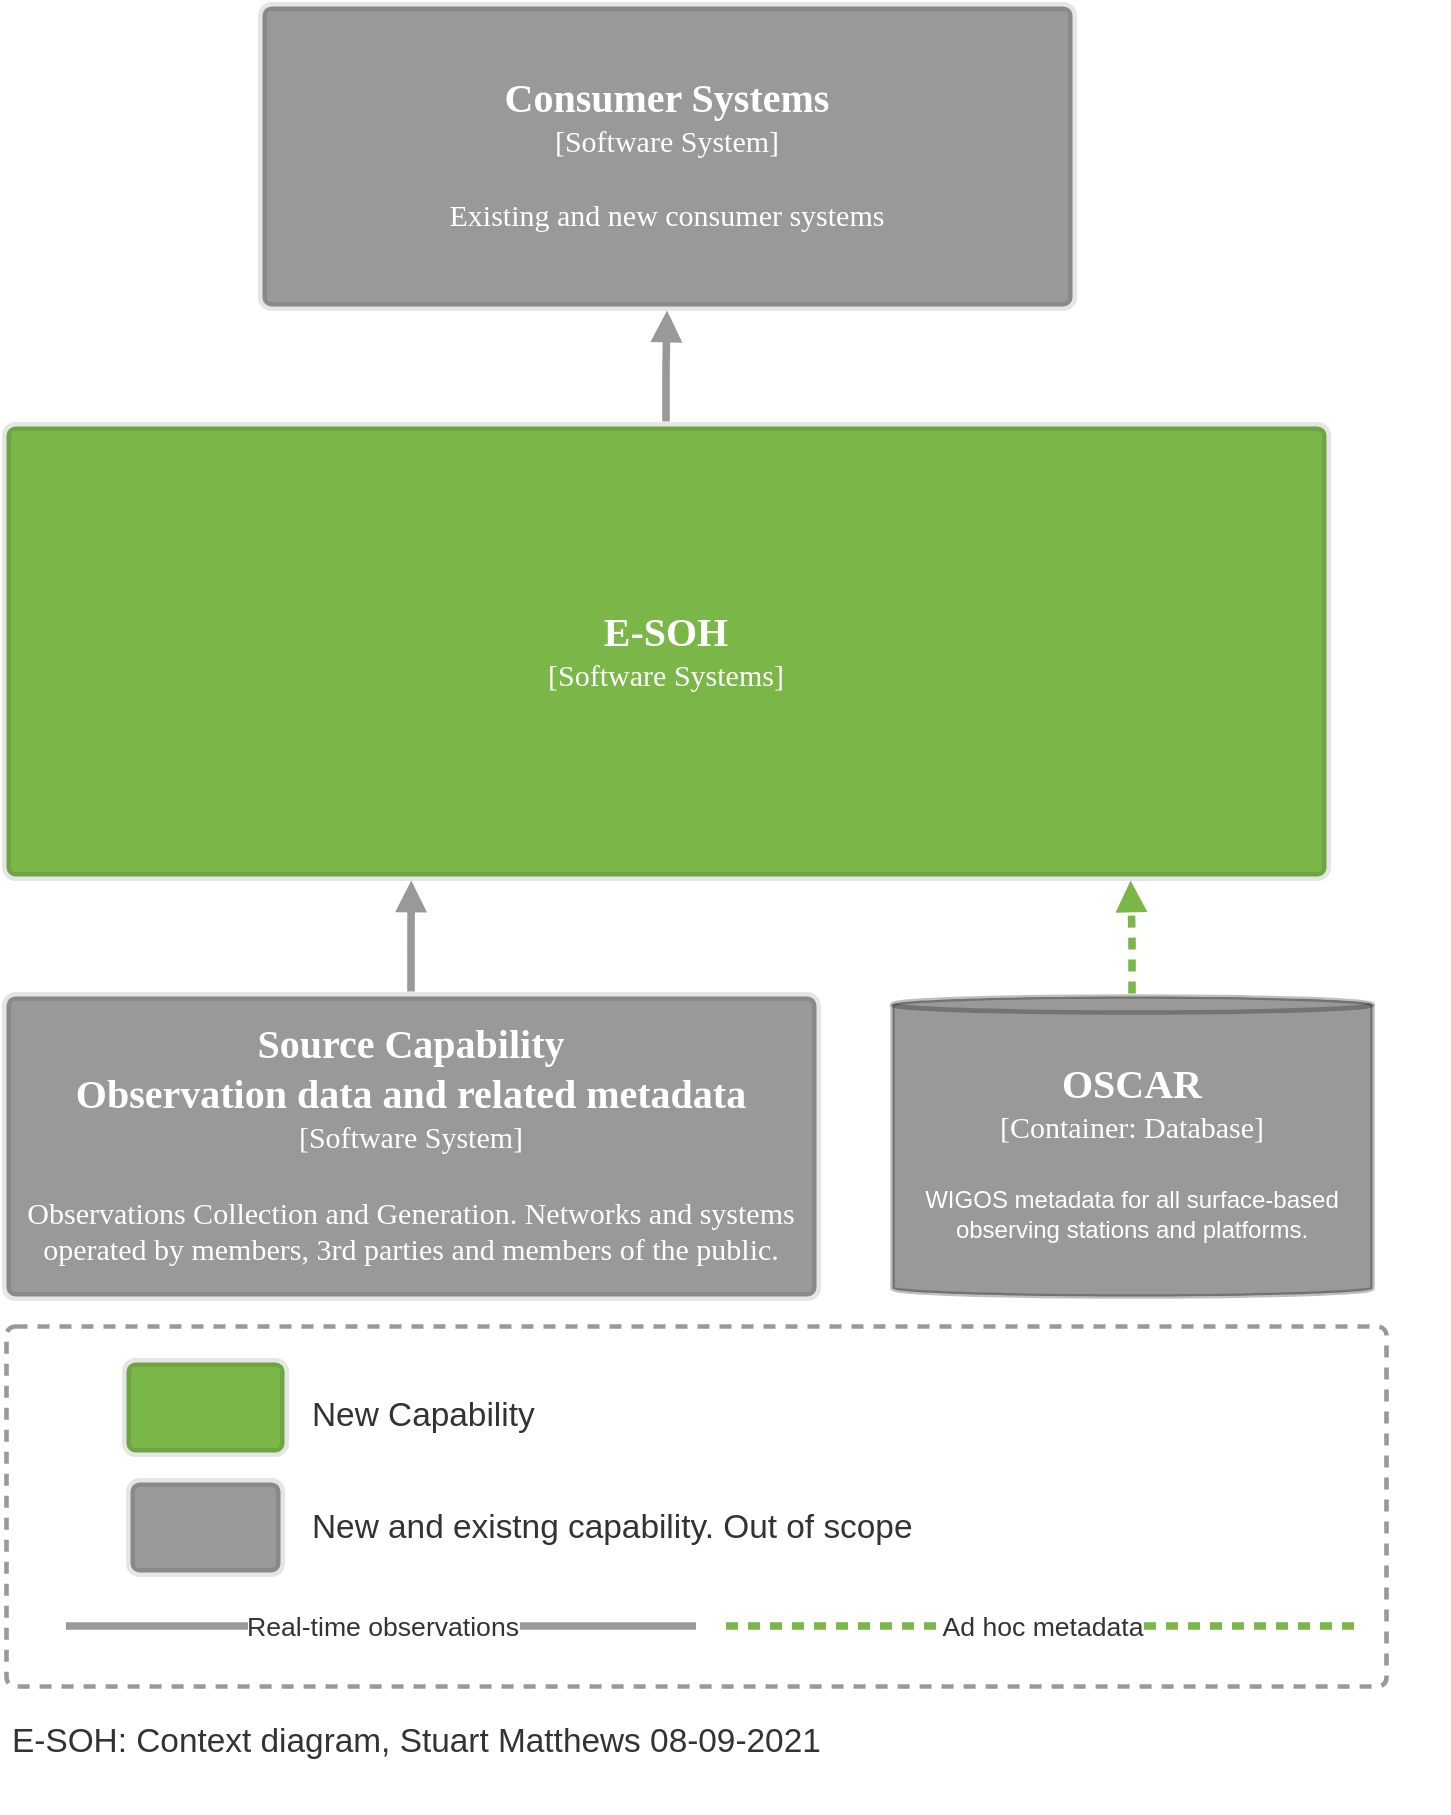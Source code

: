 <mxfile version="21.1.2" type="github" pages="12">
  <diagram name="Context" id="xdCdzyNsxABleR6YzpjF">
    <mxGraphModel dx="184" dy="470" grid="1" gridSize="10" guides="1" tooltips="1" connect="1" arrows="1" fold="1" page="1" pageScale="1" pageWidth="850" pageHeight="1100" math="0" shadow="0">
      <root>
        <mxCell id="0" />
        <mxCell id="1" parent="0" />
        <mxCell id="kRxs2JbNhB4F1UxdI7nP-1" value="&lt;div style=&quot;display: flex; justify-content: center; text-align: center; align-items: baseline; font-size: 0; line-height: 1.25;margin-top: -2px;&quot;&gt;&lt;span&gt;&lt;span style=&quot;font-size:20px;color:#ffffff;font-weight: bold;font-family: Carlito;&quot;&gt;Source Capability&#xa;Observation data and related metadata&lt;/span&gt;&lt;span style=&quot;font-size:20px;color:#ffffff;font-family: Carlito;&quot;&gt;&#xa;&lt;/span&gt;&lt;span style=&quot;font-size:15px;color:#ffffff;font-family: Carlito;&quot;&gt;[Software System]&#xa;&#xa;Observations Collection and Generation. Networks and systems operated by members, 3rd parties and members of the public.&lt;/span&gt;&lt;/span&gt;&lt;/div&gt;" style="html=1;overflow=block;blockSpacing=1;whiteSpace=wrap;fontSize=13;fontFamily=Carlito;spacing=3.8;strokeOpacity=10;fillOpacity=100;rounded=1;absoluteArcSize=1;arcSize=9;fillColor=#999999;strokeWidth=4.5;lucidId=ZlC_07tEHb5j;" parent="1" vertex="1">
          <mxGeometry x="990" y="540" width="405" height="150" as="geometry" />
        </mxCell>
        <mxCell id="kRxs2JbNhB4F1UxdI7nP-2" value="&lt;div style=&quot;display: flex; justify-content: center; text-align: center; align-items: baseline; font-size: 0; line-height: 1.25;margin-top: -2px;&quot;&gt;&lt;span&gt;&lt;span style=&quot;font-size:20px;color:#ffffff;font-weight: bold;font-family: Carlito;&quot;&gt;Consumer Systems&lt;/span&gt;&lt;span style=&quot;font-size:20px;color:#ffffff;font-family: Carlito;&quot;&gt;&#xa;&lt;/span&gt;&lt;span style=&quot;font-size:15px;color:#ffffff;font-family: Carlito;&quot;&gt;[Software System]&#xa;&#xa;Existing and new consumer systems&lt;/span&gt;&lt;/span&gt;&lt;/div&gt;" style="html=1;overflow=block;blockSpacing=1;whiteSpace=wrap;fontSize=13;fontFamily=Carlito;spacing=3.8;strokeOpacity=10;fillOpacity=100;rounded=1;absoluteArcSize=1;arcSize=9;fillColor=#999999;strokeWidth=4.5;lucidId=ZlC_J4~O5X21;" parent="1" vertex="1">
          <mxGeometry x="1118" y="45" width="405" height="150" as="geometry" />
        </mxCell>
        <mxCell id="kRxs2JbNhB4F1UxdI7nP-3" value="&lt;div style=&quot;display: flex; justify-content: center; text-align: center; align-items: baseline; font-size: 0; line-height: 1.25;margin-top: -2px;&quot;&gt;&lt;span&gt;&lt;span style=&quot;font-size:20px;color:#ffffff;font-weight: bold;font-family: Carlito;&quot;&gt;E-SOH &lt;/span&gt;&lt;span style=&quot;font-size:20px;color:#ffffff;font-family: Carlito;&quot;&gt;&#xa;&lt;/span&gt;&lt;span style=&quot;font-size:15px;color:#ffffff;font-family: Carlito;&quot;&gt;[Software Systems]&#xa;&lt;/span&gt;&lt;/span&gt;&lt;/div&gt;" style="html=1;overflow=block;blockSpacing=1;whiteSpace=wrap;fontSize=13;fontFamily=Carlito;spacing=3.8;strokeOpacity=10;fillOpacity=100;rounded=1;absoluteArcSize=1;arcSize=9;fillColor=#7ab648;strokeWidth=4.5;lucidId=ZlC_zLMvyrtM;" parent="1" vertex="1">
          <mxGeometry x="990" y="255" width="660" height="225" as="geometry" />
        </mxCell>
        <mxCell id="kRxs2JbNhB4F1UxdI7nP-4" value="&lt;div style=&quot;display: flex; justify-content: center; text-align: center; align-items: baseline; font-size: 0; line-height: 1.25;margin-top: -2px;&quot;&gt;&lt;span&gt;&lt;span style=&quot;font-size:20px;color:#ffffff;font-weight: bold;font-family: Carlito;&quot;&gt;OSCAR&lt;/span&gt;&lt;span style=&quot;font-size:20px;color:#ffffff;font-family: Carlito;&quot;&gt;&#xa;&lt;/span&gt;&lt;span style=&quot;font-size:15px;color:#ffffff;font-family: Carlito;&quot;&gt;[Container: Database]&#xa;&#xa;&lt;/span&gt;&lt;span style=&quot;font-size:12px;color:#ffffff;&quot;&gt;WIGOS metadata for all surface-based observing stations and platforms.&lt;/span&gt;&lt;/span&gt;&lt;/div&gt;" style="html=1;overflow=block;blockSpacing=1;whiteSpace=wrap;shape=cylinder3;size=4;anchorPointDirection=0;boundedLbl=1;fontSize=13;spacing=3.8;strokeOpacity=25;fillOpacity=100;fillColor=#999999;strokeWidth=2.3;lucidId=ZlC__MN_5G0B;" parent="1" vertex="1">
          <mxGeometry x="1433" y="540" width="240" height="150" as="geometry" />
        </mxCell>
        <mxCell id="kRxs2JbNhB4F1UxdI7nP-5" value="" style="html=1;jettySize=18;whiteSpace=wrap;overflow=block;blockSpacing=1;fontSize=13;strokeColor=#999999;strokeOpacity=100;strokeWidth=3.8;rounded=1;arcSize=12;edgeStyle=orthogonalEdgeStyle;startArrow=none;endArrow=block;endFill=1;exitX=0.5;exitY=-0.015;exitPerimeter=0;entryX=0.307;entryY=1.01;entryPerimeter=0;lucidId=ZlC_wo5a8R6F;" parent="1" source="kRxs2JbNhB4F1UxdI7nP-1" target="kRxs2JbNhB4F1UxdI7nP-3" edge="1">
          <mxGeometry width="100" height="100" relative="1" as="geometry">
            <Array as="points" />
          </mxGeometry>
        </mxCell>
        <mxCell id="kRxs2JbNhB4F1UxdI7nP-6" value="" style="html=1;jettySize=18;whiteSpace=wrap;overflow=block;blockSpacing=1;fontSize=13;strokeColor=#999999;strokeOpacity=100;strokeWidth=3.8;rounded=1;arcSize=12;edgeStyle=orthogonalEdgeStyle;startArrow=none;endArrow=block;endFill=1;exitX=0.5;exitY=-0.01;exitPerimeter=0;entryX=0.5;entryY=1.015;entryPerimeter=0;lucidId=ZlC_F-lEUSX9;" parent="1" source="kRxs2JbNhB4F1UxdI7nP-3" target="kRxs2JbNhB4F1UxdI7nP-2" edge="1">
          <mxGeometry width="100" height="100" relative="1" as="geometry">
            <Array as="points" />
          </mxGeometry>
        </mxCell>
        <mxCell id="kRxs2JbNhB4F1UxdI7nP-7" value="" style="html=1;jettySize=18;whiteSpace=wrap;overflow=block;blockSpacing=1;fontSize=13;strokeColor=#7ab648;strokeOpacity=100;dashed=1;fixDash=1;dashPattern=6 5;strokeWidth=3.8;rounded=1;arcSize=12;edgeStyle=orthogonalEdgeStyle;startArrow=none;endArrow=block;endFill=1;exitX=0.5;exitY=-0.008;exitPerimeter=0;entryX=0.852;entryY=1.01;entryPerimeter=0;lucidId=ZlC_k1kW_J~6;" parent="1" source="kRxs2JbNhB4F1UxdI7nP-4" target="kRxs2JbNhB4F1UxdI7nP-3" edge="1">
          <mxGeometry width="100" height="100" relative="1" as="geometry">
            <Array as="points" />
          </mxGeometry>
        </mxCell>
        <mxCell id="kRxs2JbNhB4F1UxdI7nP-8" value="E-SOH: Context diagram, Stuart Matthews 08-09-2021" style="html=1;overflow=block;blockSpacing=1;whiteSpace=wrap;fontSize=16.7;fontColor=#333333;align=left;spacing=3.8;verticalAlign=top;strokeColor=none;fillOpacity=0;fillColor=#ffffff;strokeWidth=0;lucidId=ZlC_R5vXOVuW;" parent="1" vertex="1">
          <mxGeometry x="990" y="900" width="411" height="48" as="geometry" />
        </mxCell>
        <mxCell id="kRxs2JbNhB4F1UxdI7nP-9" value="" style="html=1;overflow=block;blockSpacing=1;whiteSpace=wrap;fontSize=13;align=center;spacing=9;strokeColor=#999999;strokeOpacity=100;fillOpacity=0;rounded=1;absoluteArcSize=1;arcSize=9;fillColor=#ffffff;dashed=1;fixDash=1;dashPattern=6 5;strokeWidth=2.3;lucidId=ZlC_0bSlUt1n;" parent="1" vertex="1">
          <mxGeometry x="990" y="705" width="690" height="180" as="geometry" />
        </mxCell>
        <mxCell id="kRxs2JbNhB4F1UxdI7nP-10" value="" style="html=1;overflow=block;blockSpacing=1;whiteSpace=wrap;fontSize=13;spacing=3.8;strokeOpacity=10;fillOpacity=100;rounded=1;absoluteArcSize=1;arcSize=9;fillColor=#999999;strokeWidth=4.5;lucidId=ZlC_MKsUKJ9t;" parent="1" vertex="1">
          <mxGeometry x="1052" y="783" width="75" height="45" as="geometry" />
        </mxCell>
        <mxCell id="kRxs2JbNhB4F1UxdI7nP-11" value="New and existng capability. Out of scope" style="html=1;overflow=block;blockSpacing=1;whiteSpace=wrap;fontSize=16.7;fontColor=#333333;align=left;spacing=3.8;strokeOpacity=0;fillOpacity=0;rounded=1;absoluteArcSize=1;arcSize=9;fillColor=#ffffff;strokeWidth=2.3;lucidId=ZlC_N4rB4vI8;" parent="1" vertex="1">
          <mxGeometry x="1140" y="782" width="570" height="48" as="geometry" />
        </mxCell>
        <mxCell id="kRxs2JbNhB4F1UxdI7nP-12" value="" style="html=1;overflow=block;blockSpacing=1;whiteSpace=wrap;fontSize=13;spacing=3.8;strokeOpacity=10;fillOpacity=100;rounded=1;absoluteArcSize=1;arcSize=9;fillColor=#7ab648;strokeWidth=4.5;lucidId=ZlC_VB7A8gQV;" parent="1" vertex="1">
          <mxGeometry x="1050" y="723" width="79" height="45" as="geometry" />
        </mxCell>
        <mxCell id="kRxs2JbNhB4F1UxdI7nP-13" value="New Capability" style="html=1;overflow=block;blockSpacing=1;whiteSpace=wrap;fontSize=16.7;fontColor=#333333;align=left;spacing=3.8;strokeOpacity=0;fillOpacity=0;rounded=1;absoluteArcSize=1;arcSize=9;fillColor=#ffffff;strokeWidth=2.3;lucidId=ZlC_s2m1idrk;" parent="1" vertex="1">
          <mxGeometry x="1140" y="726" width="570" height="48" as="geometry" />
        </mxCell>
        <mxCell id="kRxs2JbNhB4F1UxdI7nP-14" value="" style="group;dropTarget=0;pointerEvents=0;" parent="1" vertex="1">
          <mxGeometry x="1020" y="855" width="315" as="geometry" />
        </mxCell>
        <mxCell id="kRxs2JbNhB4F1UxdI7nP-15" value="" style="html=1;jettySize=18;whiteSpace=wrap;overflow=block;blockSpacing=1;fontSize=13;strokeColor=#999999;strokeOpacity=100;strokeWidth=3.8;rounded=1;arcSize=12;edgeStyle=orthogonalEdgeStyle;startArrow=none;endArrow=none;lucidId=ZlC_yMaRjsQi;" parent="kRxs2JbNhB4F1UxdI7nP-14" edge="1">
          <mxGeometry width="100" height="100" relative="1" as="geometry">
            <Array as="points" />
            <mxPoint as="sourcePoint" />
            <mxPoint x="315" as="targetPoint" />
          </mxGeometry>
        </mxCell>
        <mxCell id="kRxs2JbNhB4F1UxdI7nP-16" value=" Real-time observations" style="text;html=1;resizable=0;labelBackgroundColor=default;align=center;verticalAlign=middle;fontColor=#333333;fontSize=13.3;" parent="kRxs2JbNhB4F1UxdI7nP-15" vertex="1">
          <mxGeometry relative="1" as="geometry" />
        </mxCell>
        <mxCell id="kRxs2JbNhB4F1UxdI7nP-17" value="" style="group;dropTarget=0;pointerEvents=0;" parent="1" vertex="1">
          <mxGeometry x="1350" y="855" width="315" as="geometry" />
        </mxCell>
        <mxCell id="kRxs2JbNhB4F1UxdI7nP-18" value="" style="html=1;jettySize=18;whiteSpace=wrap;fontSize=13;strokeColor=#7ab648;strokeOpacity=100;dashed=1;fixDash=1;dashPattern=6 5;strokeWidth=3.8;rounded=1;arcSize=12;edgeStyle=orthogonalEdgeStyle;startArrow=none;endArrow=none;lucidId=ZlC_Qt~EpZ9-;" parent="kRxs2JbNhB4F1UxdI7nP-17" edge="1">
          <mxGeometry width="100" height="100" relative="1" as="geometry">
            <Array as="points" />
            <mxPoint as="sourcePoint" />
            <mxPoint x="315" as="targetPoint" />
          </mxGeometry>
        </mxCell>
        <mxCell id="kRxs2JbNhB4F1UxdI7nP-19" value=" Ad hoc metadata" style="text;html=1;resizable=0;labelBackgroundColor=default;align=center;verticalAlign=middle;fontColor=#333333;fontSize=13.3;" parent="kRxs2JbNhB4F1UxdI7nP-18" vertex="1">
          <mxGeometry relative="1" as="geometry" />
        </mxCell>
      </root>
    </mxGraphModel>
  </diagram>
  <diagram id="x_eRIuLen9IyBErc4q58" name="E-SOH and FEMDI">
    <mxGraphModel dx="1884" dy="1570" grid="1" gridSize="10" guides="1" tooltips="1" connect="1" arrows="1" fold="1" page="1" pageScale="1" pageWidth="850" pageHeight="1100" math="0" shadow="0">
      <root>
        <mxCell id="0" />
        <mxCell id="1" parent="0" />
        <mxCell id="V5ChaZlU6PbLCe6ubOR5-1" value="Community" style="html=1;overflow=block;blockSpacing=1;whiteSpace=wrap;fontSize=50;fontColor=#1071e5;align=center;spacing=9;verticalAlign=top;strokeColor=#438dd5;strokeOpacity=100;fillOpacity=0;rounded=1;absoluteArcSize=1;arcSize=9;rotation=90;fillColor=#000000;dashed=1;fixDash=1;dashPattern=1 2;strokeWidth=7.5;lucidId=NFYhlaX~pntr;" parent="1" vertex="1">
          <mxGeometry x="742" y="-892" width="360" height="1605" as="geometry" />
        </mxCell>
        <mxCell id="V5ChaZlU6PbLCe6ubOR5-2" value="FEMDI" style="html=1;overflow=block;blockSpacing=1;whiteSpace=wrap;fontSize=50;fontColor=#1071e5;align=left;spacing=9;verticalAlign=top;strokeColor=#438dd5;strokeOpacity=100;fillOpacity=0;rounded=1;absoluteArcSize=1;arcSize=9;fillColor=#000000;dashed=1;fixDash=1;dashPattern=1 2;strokeWidth=7.5;lucidId=8EYhA1HSuzRV;" parent="1" vertex="1">
          <mxGeometry x="120" y="-270" width="1605" height="600" as="geometry" />
        </mxCell>
        <mxCell id="V5ChaZlU6PbLCe6ubOR5-3" value="Local" style="html=1;overflow=block;blockSpacing=1;whiteSpace=wrap;fontSize=50;fontColor=#1071e5;align=center;spacing=9;verticalAlign=top;strokeColor=#438dd5;strokeOpacity=100;fillOpacity=0;rounded=1;absoluteArcSize=1;arcSize=9;rotation=90;fillColor=#000000;dashed=1;fixDash=1;dashPattern=1 2;strokeWidth=7.5;lucidId=oGYh0xCQusEi;" parent="1" vertex="1">
          <mxGeometry x="803" y="-592" width="240" height="1605" as="geometry" />
        </mxCell>
        <mxCell id="V5ChaZlU6PbLCe6ubOR5-4" value="WIS 2.0 Shared Services" style="html=1;overflow=block;blockSpacing=1;whiteSpace=wrap;fontSize=35;fontColor=#1071e5;align=center;spacing=3.8;verticalAlign=bottom;strokeColor=#1071e5;strokeOpacity=100;fillOpacity=100;rounded=1;absoluteArcSize=1;arcSize=9;fillColor=#ffffff;dashed=1;fixDash=1;dashPattern=10 5 1 5;strokeWidth=2.3;lucidId=q1.7Nd3lq4tE;" parent="1" vertex="1">
          <mxGeometry x="636" y="-241" width="645" height="166" as="geometry" />
        </mxCell>
        <mxCell id="V5ChaZlU6PbLCe6ubOR5-5" value="E-SOH API" style="html=1;overflow=block;blockSpacing=1;whiteSpace=wrap;fontSize=40;fontFamily=Carlito;fontColor=#ffffff;fontStyle=1;spacing=3.8;strokeOpacity=10;fillOpacity=100;rounded=1;absoluteArcSize=1;arcSize=9;fillColor=#7ab648;strokeWidth=4.5;lucidId=q1.7ONpKLUJ-;" parent="1" vertex="1">
          <mxGeometry x="178" y="194" width="225" height="103" as="geometry" />
        </mxCell>
        <mxCell id="V5ChaZlU6PbLCe6ubOR5-6" value="E-SOH API" style="html=1;overflow=block;blockSpacing=1;whiteSpace=wrap;fontSize=40;fontFamily=Carlito;fontColor=#ffffff;fontStyle=1;spacing=3.8;strokeOpacity=10;fillOpacity=100;rounded=1;absoluteArcSize=1;arcSize=9;fillColor=#7ab648;strokeWidth=4.5;lucidId=q1.7_M_Mcmb2;" parent="1" vertex="1">
          <mxGeometry x="778" y="194" width="225" height="103" as="geometry" />
        </mxCell>
        <mxCell id="V5ChaZlU6PbLCe6ubOR5-7" value="E-SOH API" style="html=1;overflow=block;blockSpacing=1;whiteSpace=wrap;fontSize=40;fontFamily=Carlito;fontColor=#ffffff;fontStyle=1;align=center;spacing=3.8;strokeOpacity=10;fillOpacity=100;rounded=1;absoluteArcSize=1;arcSize=9;fillColor=#7ab648;strokeWidth=4.5;lucidId=q1.7WNd55kXN;" parent="1" vertex="1">
          <mxGeometry x="1140" y="196" width="225" height="103" as="geometry" />
        </mxCell>
        <mxCell id="V5ChaZlU6PbLCe6ubOR5-8" value="Wrapper E-SOH API" style="html=1;overflow=block;blockSpacing=1;whiteSpace=wrap;fontSize=40;fontFamily=Carlito;fontColor=#ffffff;fontStyle=1;spacing=3.8;strokeOpacity=10;fillOpacity=100;rounded=1;absoluteArcSize=1;arcSize=9;fillColor=#7ab648;strokeWidth=4.5;lucidId=q1.7u6iXAc67;" parent="1" vertex="1">
          <mxGeometry x="365" y="-31" width="225" height="103" as="geometry" />
        </mxCell>
        <mxCell id="V5ChaZlU6PbLCe6ubOR5-9" value="" style="html=1;jettySize=18;whiteSpace=wrap;fontSize=13;strokeColor=#999999;strokeOpacity=100;strokeWidth=3.8;rounded=1;arcSize=12;edgeStyle=orthogonalEdgeStyle;startArrow=block;startFill=1;endArrow=none;exitX=0.5;exitY=-0.022;exitPerimeter=0;entryX=0.5;entryY=1.022;entryPerimeter=0;lucidId=q1.70unfpGD6;" parent="1" source="V5ChaZlU6PbLCe6ubOR5-5" target="V5ChaZlU6PbLCe6ubOR5-8" edge="1">
          <mxGeometry width="100" height="100" relative="1" as="geometry">
            <Array as="points" />
          </mxGeometry>
        </mxCell>
        <mxCell id="V5ChaZlU6PbLCe6ubOR5-10" value="" style="html=1;jettySize=18;whiteSpace=wrap;fontSize=13;strokeColor=#999999;strokeOpacity=100;strokeWidth=3.8;rounded=1;arcSize=12;edgeStyle=orthogonalEdgeStyle;startArrow=block;startFill=1;endArrow=none;exitX=0.5;exitY=-0.022;exitPerimeter=0;entryX=0.5;entryY=1.022;entryPerimeter=0;lucidId=q1.7RzjuCDIa;" parent="1" source="V5ChaZlU6PbLCe6ubOR5-6" target="V5ChaZlU6PbLCe6ubOR5-8" edge="1">
          <mxGeometry width="100" height="100" relative="1" as="geometry">
            <Array as="points" />
          </mxGeometry>
        </mxCell>
        <mxCell id="V5ChaZlU6PbLCe6ubOR5-11" value="" style="html=1;jettySize=18;whiteSpace=wrap;fontSize=13;strokeColor=#999999;strokeOpacity=100;strokeWidth=3.8;rounded=1;arcSize=12;edgeStyle=orthogonalEdgeStyle;startArrow=block;startFill=1;endArrow=none;exitX=0.5;exitY=-0.022;exitPerimeter=0;entryX=0.5;entryY=1.022;entryPerimeter=0;lucidId=q1.7PXkh-RtE;" parent="1" source="V5ChaZlU6PbLCe6ubOR5-7" target="V5ChaZlU6PbLCe6ubOR5-8" edge="1">
          <mxGeometry width="100" height="100" relative="1" as="geometry">
            <Array as="points" />
          </mxGeometry>
        </mxCell>
        <mxCell id="V5ChaZlU6PbLCe6ubOR5-12" value="User Systems" style="html=1;overflow=block;blockSpacing=1;whiteSpace=wrap;fontSize=40;fontFamily=Carlito;fontColor=#ffffff;fontStyle=1;spacing=3.8;strokeOpacity=10;fillOpacity=100;rounded=1;absoluteArcSize=1;arcSize=9;fillColor=#999999;strokeWidth=4.5;lucidId=q1.7NacvFBfn;" parent="1" vertex="1">
          <mxGeometry x="555" y="-630" width="405" height="150" as="geometry" />
        </mxCell>
        <mxCell id="V5ChaZlU6PbLCe6ubOR5-13" value="" style="html=1;jettySize=18;whiteSpace=wrap;fontSize=13;strokeColor=#999999;strokeOpacity=100;strokeWidth=3.8;rounded=1;arcSize=12;edgeStyle=orthogonalEdgeStyle;startArrow=none;endArrow=block;endFill=1;exitX=0.5;exitY=1.015;exitPerimeter=0;entryX=0.5;entryY=-0.018;entryPerimeter=0;lucidId=q1.75f5oj~7i;" parent="1" source="V5ChaZlU6PbLCe6ubOR5-12" target="V5ChaZlU6PbLCe6ubOR5-31" edge="1">
          <mxGeometry width="100" height="100" relative="1" as="geometry">
            <Array as="points" />
          </mxGeometry>
        </mxCell>
        <mxCell id="V5ChaZlU6PbLCe6ubOR5-14" value="National AWS Network" style="html=1;overflow=block;blockSpacing=1;whiteSpace=wrap;fontSize=28.3;fontFamily=Carlito;fontColor=#ffffff;fontStyle=1;spacing=3.8;strokeOpacity=10;fillOpacity=100;rounded=1;absoluteArcSize=1;arcSize=9;fillColor=#999999;strokeWidth=4.5;lucidId=q1.7tLsou4iB;" parent="1" vertex="1">
          <mxGeometry x="-129" y="685" width="150" height="103" as="geometry" />
        </mxCell>
        <mxCell id="V5ChaZlU6PbLCe6ubOR5-15" value="National AWS Network" style="html=1;overflow=block;blockSpacing=1;whiteSpace=wrap;fontSize=28.3;fontFamily=Carlito;fontColor=#ffffff;fontStyle=1;spacing=3.8;strokeOpacity=10;fillOpacity=100;rounded=1;absoluteArcSize=1;arcSize=9;fillColor=#999999;strokeWidth=4.5;lucidId=q1.7j0t3Q6dO;" parent="1" vertex="1">
          <mxGeometry x="36" y="685" width="150" height="103" as="geometry" />
        </mxCell>
        <mxCell id="V5ChaZlU6PbLCe6ubOR5-16" value="National AWS Network" style="html=1;overflow=block;blockSpacing=1;whiteSpace=wrap;fontSize=28.3;fontFamily=Carlito;fontColor=#ffffff;fontStyle=1;spacing=3.8;strokeOpacity=10;fillOpacity=100;rounded=1;absoluteArcSize=1;arcSize=9;fillColor=#999999;strokeWidth=4.5;lucidId=q1.7lbdq-uem;" parent="1" vertex="1">
          <mxGeometry x="201" y="685" width="150" height="103" as="geometry" />
        </mxCell>
        <mxCell id="V5ChaZlU6PbLCe6ubOR5-17" value="" style="html=1;jettySize=18;whiteSpace=wrap;fontSize=13;strokeColor=#999999;strokeOpacity=100;strokeWidth=3.8;rounded=1;arcSize=12;edgeStyle=orthogonalEdgeStyle;startArrow=none;endArrow=block;endFill=1;exitX=0.5;exitY=-0.022;exitPerimeter=0;entryX=0.122;entryY=1.018;entryPerimeter=0;lucidId=q1.7kbzTFwEe;" parent="1" source="V5ChaZlU6PbLCe6ubOR5-14" target="V5ChaZlU6PbLCe6ubOR5-39" edge="1">
          <mxGeometry width="100" height="100" relative="1" as="geometry">
            <Array as="points" />
          </mxGeometry>
        </mxCell>
        <mxCell id="V5ChaZlU6PbLCe6ubOR5-18" value="" style="html=1;jettySize=18;whiteSpace=wrap;fontSize=13;strokeColor=#999999;strokeOpacity=100;strokeWidth=3.8;rounded=1;arcSize=12;edgeStyle=orthogonalEdgeStyle;startArrow=none;endArrow=block;endFill=1;exitX=0.5;exitY=-0.022;exitPerimeter=0;entryX=0.285;entryY=1.018;entryPerimeter=0;lucidId=q1.7iP1FVhqT;" parent="1" source="V5ChaZlU6PbLCe6ubOR5-15" target="V5ChaZlU6PbLCe6ubOR5-39" edge="1">
          <mxGeometry width="100" height="100" relative="1" as="geometry">
            <Array as="points" />
          </mxGeometry>
        </mxCell>
        <mxCell id="V5ChaZlU6PbLCe6ubOR5-19" value="" style="html=1;jettySize=18;whiteSpace=wrap;fontSize=13;strokeColor=#999999;strokeOpacity=100;strokeWidth=3.8;rounded=1;arcSize=12;edgeStyle=orthogonalEdgeStyle;startArrow=none;endArrow=block;endFill=1;exitX=0.5;exitY=-0.022;exitPerimeter=0;entryX=0.434;entryY=1.018;entryPerimeter=0;lucidId=q1.7HJdcd1Ye;" parent="1" source="V5ChaZlU6PbLCe6ubOR5-16" target="V5ChaZlU6PbLCe6ubOR5-39" edge="1">
          <mxGeometry width="100" height="100" relative="1" as="geometry">
            <Array as="points" />
          </mxGeometry>
        </mxCell>
        <mxCell id="V5ChaZlU6PbLCe6ubOR5-20" value="" style="html=1;jettySize=18;whiteSpace=wrap;fontSize=13;strokeColor=#999999;strokeOpacity=100;strokeWidth=3.8;rounded=1;arcSize=12;edgeStyle=orthogonalEdgeStyle;startArrow=none;endArrow=block;endFill=1;exitX=0.5;exitY=-0.018;exitPerimeter=0;entryX=0.5;entryY=1.022;entryPerimeter=0;lucidId=q1.7QjyTu_g8;" parent="1" source="V5ChaZlU6PbLCe6ubOR5-39" target="V5ChaZlU6PbLCe6ubOR5-5" edge="1">
          <mxGeometry width="100" height="100" relative="1" as="geometry">
            <Array as="points" />
          </mxGeometry>
        </mxCell>
        <mxCell id="V5ChaZlU6PbLCe6ubOR5-21" value="National AWS Network" style="html=1;overflow=block;blockSpacing=1;whiteSpace=wrap;fontSize=28.3;fontFamily=Carlito;fontColor=#ffffff;fontStyle=1;spacing=3.8;strokeOpacity=10;fillOpacity=100;rounded=1;absoluteArcSize=1;arcSize=9;fillColor=#999999;strokeWidth=4.5;lucidId=q1.7TEP98Tzd;" parent="1" vertex="1">
          <mxGeometry x="373" y="685" width="150" height="103" as="geometry" />
        </mxCell>
        <mxCell id="V5ChaZlU6PbLCe6ubOR5-22" value="National AWS Network" style="html=1;overflow=block;blockSpacing=1;whiteSpace=wrap;fontSize=28.3;fontFamily=Carlito;fontColor=#ffffff;fontStyle=1;spacing=3.8;strokeOpacity=10;fillOpacity=100;rounded=1;absoluteArcSize=1;arcSize=9;fillColor=#999999;strokeWidth=4.5;lucidId=q1.7wZhUosVE;" parent="1" vertex="1">
          <mxGeometry x="538" y="685" width="150" height="103" as="geometry" />
        </mxCell>
        <mxCell id="V5ChaZlU6PbLCe6ubOR5-23" value="" style="html=1;jettySize=18;whiteSpace=wrap;fontSize=13;strokeColor=#999999;strokeOpacity=100;strokeWidth=3.8;rounded=1;arcSize=12;edgeStyle=orthogonalEdgeStyle;startArrow=none;endArrow=block;endFill=1;exitX=0.5;exitY=-0.022;exitPerimeter=0;entryX=0.624;entryY=1.018;entryPerimeter=0;lucidId=q1.7qampI-as;" parent="1" source="V5ChaZlU6PbLCe6ubOR5-21" target="V5ChaZlU6PbLCe6ubOR5-39" edge="1">
          <mxGeometry width="100" height="100" relative="1" as="geometry">
            <Array as="points" />
          </mxGeometry>
        </mxCell>
        <mxCell id="V5ChaZlU6PbLCe6ubOR5-24" value="" style="html=1;jettySize=18;whiteSpace=wrap;fontSize=13;strokeColor=#999999;strokeOpacity=100;strokeWidth=3.8;rounded=1;arcSize=12;edgeStyle=orthogonalEdgeStyle;startArrow=none;endArrow=block;endFill=1;exitX=0.5;exitY=-0.022;exitPerimeter=0;entryX=0.81;entryY=1.018;entryPerimeter=0;lucidId=q1.7JH84cncH;" parent="1" source="V5ChaZlU6PbLCe6ubOR5-22" target="V5ChaZlU6PbLCe6ubOR5-39" edge="1">
          <mxGeometry width="100" height="100" relative="1" as="geometry">
            <Array as="points" />
          </mxGeometry>
        </mxCell>
        <mxCell id="V5ChaZlU6PbLCe6ubOR5-25" value="National AWS Network" style="html=1;overflow=block;blockSpacing=1;whiteSpace=wrap;fontSize=28.3;fontFamily=Carlito;fontColor=#ffffff;fontStyle=1;spacing=3.8;strokeOpacity=10;fillOpacity=100;rounded=1;absoluteArcSize=1;arcSize=9;fillColor=#999999;strokeWidth=4.5;lucidId=q1.7iBkKjdok;" parent="1" vertex="1">
          <mxGeometry x="793" y="685" width="195" height="103" as="geometry" />
        </mxCell>
        <mxCell id="V5ChaZlU6PbLCe6ubOR5-26" value="" style="html=1;jettySize=18;whiteSpace=wrap;fontSize=13;strokeColor=#999999;strokeOpacity=100;strokeWidth=3.8;rounded=1;arcSize=12;edgeStyle=orthogonalEdgeStyle;startArrow=none;endArrow=block;endFill=1;exitX=0.5;exitY=-0.022;exitPerimeter=0;entryX=0.5;entryY=1.018;entryPerimeter=0;lucidId=q1.7kGSnb4OG;" parent="1" source="V5ChaZlU6PbLCe6ubOR5-25" target="V5ChaZlU6PbLCe6ubOR5-40" edge="1">
          <mxGeometry width="100" height="100" relative="1" as="geometry">
            <Array as="points" />
          </mxGeometry>
        </mxCell>
        <mxCell id="V5ChaZlU6PbLCe6ubOR5-27" value="" style="html=1;jettySize=18;whiteSpace=wrap;fontSize=13;strokeColor=#999999;strokeOpacity=100;strokeWidth=3.8;rounded=1;arcSize=12;edgeStyle=orthogonalEdgeStyle;startArrow=none;endArrow=block;endFill=1;exitX=0.5;exitY=-0.018;exitPerimeter=0;entryX=0.5;entryY=1.022;entryPerimeter=0;lucidId=q1.7xvVDfMpg;" parent="1" source="V5ChaZlU6PbLCe6ubOR5-40" target="V5ChaZlU6PbLCe6ubOR5-6" edge="1">
          <mxGeometry width="100" height="100" relative="1" as="geometry">
            <Array as="points" />
          </mxGeometry>
        </mxCell>
        <mxCell id="V5ChaZlU6PbLCe6ubOR5-28" value="National AWS Network" style="html=1;overflow=block;blockSpacing=1;whiteSpace=wrap;fontSize=28.3;fontFamily=Carlito;fontColor=#ffffff;fontStyle=1;spacing=3.8;strokeOpacity=10;fillOpacity=100;rounded=1;absoluteArcSize=1;arcSize=9;fillColor=#999999;strokeWidth=4.5;lucidId=q1.71OiNIJnj;" parent="1" vertex="1">
          <mxGeometry x="1155" y="690" width="195" height="103" as="geometry" />
        </mxCell>
        <mxCell id="V5ChaZlU6PbLCe6ubOR5-29" value="" style="html=1;jettySize=18;whiteSpace=wrap;fontSize=13;strokeColor=#999999;strokeOpacity=100;strokeWidth=3.8;rounded=1;arcSize=12;edgeStyle=orthogonalEdgeStyle;startArrow=none;endArrow=block;endFill=1;exitX=0.5;exitY=-0.022;exitPerimeter=0;entryX=0.5;entryY=1.018;entryPerimeter=0;lucidId=q1.7RChx466T;" parent="1" source="V5ChaZlU6PbLCe6ubOR5-28" target="V5ChaZlU6PbLCe6ubOR5-41" edge="1">
          <mxGeometry width="100" height="100" relative="1" as="geometry">
            <Array as="points" />
          </mxGeometry>
        </mxCell>
        <mxCell id="V5ChaZlU6PbLCe6ubOR5-30" value="" style="html=1;jettySize=18;whiteSpace=wrap;fontSize=13;strokeColor=#999999;strokeOpacity=100;strokeWidth=3.8;rounded=1;arcSize=12;edgeStyle=orthogonalEdgeStyle;startArrow=none;endArrow=block;endFill=1;exitX=0.5;exitY=-0.018;exitPerimeter=0;entryX=0.5;entryY=1.022;entryPerimeter=0;lucidId=q1.7sjSkye_j;" parent="1" source="V5ChaZlU6PbLCe6ubOR5-41" target="V5ChaZlU6PbLCe6ubOR5-7" edge="1">
          <mxGeometry width="100" height="100" relative="1" as="geometry">
            <Array as="points" />
          </mxGeometry>
        </mxCell>
        <mxCell id="V5ChaZlU6PbLCe6ubOR5-31" value="Identity and Access Management " style="html=1;overflow=block;blockSpacing=1;whiteSpace=wrap;fontSize=40;fontFamily=Carlito;fontColor=#ffffff;fontStyle=1;align=center;spacing=3.8;strokeOpacity=10;fillOpacity=100;rounded=1;absoluteArcSize=1;arcSize=9;fillColor=#999999;strokeWidth=4.5;lucidId=q1.7pMfJFFgl;" parent="1" vertex="1">
          <mxGeometry x="365" y="-238" width="225" height="127" as="geometry" />
        </mxCell>
        <mxCell id="V5ChaZlU6PbLCe6ubOR5-32" value="" style="html=1;jettySize=18;whiteSpace=wrap;fontSize=13;strokeColor=#999999;strokeOpacity=100;strokeWidth=3.8;rounded=1;arcSize=12;edgeStyle=orthogonalEdgeStyle;startArrow=none;endArrow=block;endFill=1;exitX=0.5;exitY=1.018;exitPerimeter=0;entryX=0.5;entryY=-0.022;entryPerimeter=0;lucidId=q1.76RQmRZEF;" parent="1" source="V5ChaZlU6PbLCe6ubOR5-31" target="V5ChaZlU6PbLCe6ubOR5-8" edge="1">
          <mxGeometry width="100" height="100" relative="1" as="geometry">
            <Array as="points" />
          </mxGeometry>
        </mxCell>
        <mxCell id="V5ChaZlU6PbLCe6ubOR5-33" value="Data Catalogue" style="html=1;overflow=block;blockSpacing=1;whiteSpace=wrap;fontSize=40;fontFamily=Carlito;fontColor=#ffffff;fontStyle=1;align=center;spacing=3.8;strokeOpacity=10;fillOpacity=100;rounded=1;absoluteArcSize=1;arcSize=9;fillColor=#999999;strokeWidth=4.5;lucidId=q1.7lyCP-gA9;" parent="1" vertex="1">
          <mxGeometry x="705" y="-226" width="225" height="103" as="geometry" />
        </mxCell>
        <mxCell id="V5ChaZlU6PbLCe6ubOR5-34" value="Subscription Service" style="html=1;overflow=block;blockSpacing=1;whiteSpace=wrap;fontSize=40;fontFamily=Carlito;fontColor=#ffffff;fontStyle=1;align=center;spacing=3.8;strokeOpacity=10;fillOpacity=100;rounded=1;absoluteArcSize=1;arcSize=9;fillColor=#999999;strokeWidth=4.5;lucidId=q1.7moUy6~TH;" parent="1" vertex="1">
          <mxGeometry x="995" y="-226" width="225" height="103" as="geometry" />
        </mxCell>
        <mxCell id="V5ChaZlU6PbLCe6ubOR5-35" value="" style="html=1;jettySize=18;whiteSpace=wrap;fontSize=13;strokeColor=#999999;strokeOpacity=100;strokeWidth=3.8;rounded=1;arcSize=12;edgeStyle=orthogonalEdgeStyle;startArrow=none;endArrow=block;endFill=1;exitX=0.5;exitY=1.015;exitPerimeter=0;entryX=0.5;entryY=-0.022;entryPerimeter=0;lucidId=q1.7tI5E-qj8;" parent="1" source="V5ChaZlU6PbLCe6ubOR5-12" target="V5ChaZlU6PbLCe6ubOR5-33" edge="1">
          <mxGeometry width="100" height="100" relative="1" as="geometry">
            <Array as="points" />
          </mxGeometry>
        </mxCell>
        <mxCell id="V5ChaZlU6PbLCe6ubOR5-36" value="" style="html=1;jettySize=18;whiteSpace=wrap;fontSize=13;strokeColor=#999999;strokeOpacity=100;strokeWidth=3.8;rounded=1;arcSize=12;edgeStyle=orthogonalEdgeStyle;startArrow=none;endArrow=block;endFill=1;exitX=0.5;exitY=1.015;exitPerimeter=0;entryX=0.5;entryY=-0.022;entryPerimeter=0;lucidId=q1.7qDNtSrww;" parent="1" source="V5ChaZlU6PbLCe6ubOR5-12" target="V5ChaZlU6PbLCe6ubOR5-34" edge="1">
          <mxGeometry width="100" height="100" relative="1" as="geometry">
            <Array as="points">
              <mxPoint x="757" y="-400" />
              <mxPoint x="1107" y="-400" />
            </Array>
          </mxGeometry>
        </mxCell>
        <mxCell id="V5ChaZlU6PbLCe6ubOR5-37" value="National AWS Network" style="html=1;overflow=block;blockSpacing=1;whiteSpace=wrap;fontSize=28.3;fontFamily=Carlito;fontColor=#ffffff;fontStyle=1;spacing=3.8;strokeOpacity=10;fillOpacity=100;rounded=1;absoluteArcSize=1;arcSize=9;fillColor=#999999;strokeWidth=4.5;lucidId=A-~7MlTQ~SGt;" parent="1" vertex="1">
          <mxGeometry x="1425" y="690" width="195" height="103" as="geometry" />
        </mxCell>
        <mxCell id="V5ChaZlU6PbLCe6ubOR5-38" value="" style="html=1;jettySize=18;whiteSpace=wrap;fontSize=13;strokeColor=#999999;strokeOpacity=100;strokeWidth=3.8;rounded=1;arcSize=12;edgeStyle=orthogonalEdgeStyle;startArrow=none;endArrow=block;endFill=1;exitX=0.5;exitY=-0.022;exitPerimeter=0;entryX=0.744;entryY=1.018;entryPerimeter=0;lucidId=A-~7GJ0MLDSR;" parent="1" source="V5ChaZlU6PbLCe6ubOR5-37" target="V5ChaZlU6PbLCe6ubOR5-41" edge="1">
          <mxGeometry width="100" height="100" relative="1" as="geometry">
            <Array as="points" />
          </mxGeometry>
        </mxCell>
        <mxCell id="V5ChaZlU6PbLCe6ubOR5-39" value="E-SOH &#39;Local&#39; Specialist system" style="html=1;overflow=block;blockSpacing=1;whiteSpace=wrap;fontSize=40;fontFamily=Carlito;fontColor=#ffffff;fontStyle=1;spacing=3.8;strokeOpacity=10;fillOpacity=100;rounded=1;absoluteArcSize=1;arcSize=9;fillColor=#7ab648;strokeWidth=4.5;lucidId=SxYhW2SOkdDu;" parent="1" vertex="1">
          <mxGeometry x="178" y="363" width="225" height="127" as="geometry" />
        </mxCell>
        <mxCell id="V5ChaZlU6PbLCe6ubOR5-40" value="E-SOH &#39;Local&#39; Specialist system" style="html=1;overflow=block;blockSpacing=1;whiteSpace=wrap;fontSize=40;fontFamily=Carlito;fontColor=#ffffff;fontStyle=1;spacing=3.8;strokeOpacity=10;fillOpacity=100;rounded=1;absoluteArcSize=1;arcSize=9;fillColor=#7ab648;strokeWidth=4.5;lucidId=bCYhpQ1mf4mZ;" parent="1" vertex="1">
          <mxGeometry x="778" y="363" width="225" height="127" as="geometry" />
        </mxCell>
        <mxCell id="V5ChaZlU6PbLCe6ubOR5-41" value="E-SOH &#39;Local&#39; Specialist system" style="html=1;overflow=block;blockSpacing=1;whiteSpace=wrap;fontSize=40;fontFamily=Carlito;fontColor=#ffffff;fontStyle=1;spacing=3.8;strokeOpacity=10;fillOpacity=100;rounded=1;absoluteArcSize=1;arcSize=9;fillColor=#7ab648;strokeWidth=4.5;lucidId=CCYhyA0rw9VO;" parent="1" vertex="1">
          <mxGeometry x="1140" y="363" width="225" height="127" as="geometry" />
        </mxCell>
        <mxCell id="V5ChaZlU6PbLCe6ubOR5-42" value="Insight Services" style="html=1;overflow=block;blockSpacing=1;whiteSpace=wrap;fontSize=40;fontFamily=Carlito;fontColor=#ffffff;fontStyle=1;align=center;spacing=3.8;strokeOpacity=10;fillOpacity=100;rounded=1;absoluteArcSize=1;arcSize=9;fillColor=#999999;strokeWidth=4.5;lucidId=XDYhpAWrDQ.K;" parent="1" vertex="1">
          <mxGeometry x="855" y="-25" width="225" height="90" as="geometry" />
        </mxCell>
        <mxCell id="V5ChaZlU6PbLCe6ubOR5-43" value="E.g., Met Office SurfaceNet" style="html=1;overflow=block;blockSpacing=1;whiteSpace=wrap;fontSize=35;fontColor=#008573;align=center;spacing=9;verticalAlign=bottom;strokeColor=#008573;strokeOpacity=100;fillOpacity=0;rounded=1;absoluteArcSize=1;arcSize=9;fillColor=#000000;dashed=1;fixDash=1;dashPattern=6 5;strokeWidth=7.5;lucidId=cHYhLvD8Cvut;" parent="1" vertex="1">
          <mxGeometry x="750" y="116" width="270" height="817" as="geometry" />
        </mxCell>
        <mxCell id="V5ChaZlU6PbLCe6ubOR5-44" value="&lt;div style=&quot;display: flex; justify-content: center; text-align: center; align-items: baseline; font-size: 0; line-height: 1.25;margin-top: -2px;&quot;&gt;&lt;span&gt;&lt;span style=&quot;font-size:35px;color:#008573;&quot;&gt;E-SOH Central Hub&#xa;&lt;/span&gt;&lt;/span&gt;&lt;/div&gt;&lt;div style=&quot;display: flex; justify-content: center; text-align: center; align-items: baseline; font-size: 0; line-height: 1.25;margin-top: -2px;&quot;&gt;&lt;span&gt;&lt;span style=&quot;font-size:35px;color:#008573;&quot;&gt;EWC&lt;/span&gt;&lt;/span&gt;&lt;/div&gt;" style="html=1;overflow=block;blockSpacing=1;whiteSpace=wrap;fontSize=13;spacing=9;verticalAlign=bottom;strokeColor=#008573;strokeOpacity=100;fillOpacity=0;rounded=1;absoluteArcSize=1;arcSize=9;fillColor=#000000;dashed=1;fixDash=1;dashPattern=6 5;strokeWidth=7.5;lucidId=qIYhFGcxj4D8;" parent="1" vertex="1">
          <mxGeometry x="-165" y="116" width="885" height="817" as="geometry" />
        </mxCell>
        <mxCell id="V5ChaZlU6PbLCe6ubOR5-45" value="Member supporting another " style="html=1;overflow=block;blockSpacing=1;whiteSpace=wrap;fontSize=35;fontColor=#008573;align=center;spacing=9;verticalAlign=bottom;strokeColor=#008573;strokeOpacity=100;fillOpacity=0;rounded=1;absoluteArcSize=1;arcSize=9;fillColor=#000000;dashed=1;fixDash=1;dashPattern=6 5;strokeWidth=7.5;lucidId=uJYh4Vi1ozK0;" parent="1" vertex="1">
          <mxGeometry x="1037" y="116" width="598" height="817" as="geometry" />
        </mxCell>
      </root>
    </mxGraphModel>
  </diagram>
  <diagram id="7zzaKxR4WYtbKcEpaE5q" name="Components">
    <mxGraphModel dx="184" dy="2670" grid="1" gridSize="10" guides="1" tooltips="1" connect="1" arrows="1" fold="1" page="1" pageScale="1" pageWidth="850" pageHeight="1100" math="0" shadow="0">
      <root>
        <mxCell id="0" />
        <mxCell id="1" parent="0" />
        <mxCell id="pw1Z-PmBIUg87lwIzI1k-1" value="" style="html=1;overflow=block;blockSpacing=1;whiteSpace=wrap;fontSize=13;align=center;spacing=9;strokeColor=#999999;strokeOpacity=100;fillOpacity=0;rounded=1;absoluteArcSize=1;arcSize=9;fillColor=#ffffff;dashed=1;fixDash=1;dashPattern=6 5;strokeWidth=2.3;lucidId=hRS06A1omH~x;" parent="1" vertex="1">
          <mxGeometry x="900" y="-1140" width="690" height="180" as="geometry" />
        </mxCell>
        <mxCell id="pw1Z-PmBIUg87lwIzI1k-2" value="" style="html=1;overflow=block;blockSpacing=1;whiteSpace=wrap;fontSize=13;spacing=3.8;strokeOpacity=10;fillOpacity=100;rounded=1;absoluteArcSize=1;arcSize=9;fillColor=#999999;strokeWidth=4.5;lucidId=hRS0AN3hgnzz;" parent="1" vertex="1">
          <mxGeometry x="962" y="-1062" width="75" height="45" as="geometry" />
        </mxCell>
        <mxCell id="pw1Z-PmBIUg87lwIzI1k-3" value="New and existng capability. Out of scope" style="html=1;overflow=block;blockSpacing=1;whiteSpace=wrap;fontSize=16.7;fontColor=#333333;align=left;spacing=3.8;strokeOpacity=0;fillOpacity=0;rounded=1;absoluteArcSize=1;arcSize=9;fillColor=#ffffff;strokeWidth=2.3;lucidId=hRS05xczHqfy;" parent="1" vertex="1">
          <mxGeometry x="1050" y="-1063" width="570" height="48" as="geometry" />
        </mxCell>
        <mxCell id="pw1Z-PmBIUg87lwIzI1k-4" value="" style="html=1;overflow=block;blockSpacing=1;whiteSpace=wrap;fontSize=13;spacing=3.8;strokeOpacity=10;fillOpacity=100;rounded=1;absoluteArcSize=1;arcSize=9;fillColor=#7ab648;strokeWidth=4.5;lucidId=hRS05AetBFgS;" parent="1" vertex="1">
          <mxGeometry x="960" y="-1122" width="79" height="45" as="geometry" />
        </mxCell>
        <mxCell id="pw1Z-PmBIUg87lwIzI1k-5" value="New Capability" style="html=1;overflow=block;blockSpacing=1;whiteSpace=wrap;fontSize=16.7;fontColor=#333333;align=left;spacing=3.8;strokeOpacity=0;fillOpacity=0;rounded=1;absoluteArcSize=1;arcSize=9;fillColor=#ffffff;strokeWidth=2.3;lucidId=hRS0j1I54cui;" parent="1" vertex="1">
          <mxGeometry x="1050" y="-1119" width="570" height="48" as="geometry" />
        </mxCell>
        <mxCell id="pw1Z-PmBIUg87lwIzI1k-6" value="E-SOH: Component diagram, Stuart Matthews 08-09-2021" style="html=1;overflow=block;blockSpacing=1;whiteSpace=wrap;fontSize=16.7;fontColor=#333333;align=left;spacing=3.8;verticalAlign=middle;strokeColor=none;fillOpacity=0;fillColor=#ffffff;strokeWidth=0;lucidId=hRS0mokl-Fwl;" parent="1" vertex="1">
          <mxGeometry x="900" y="-945" width="615" height="48" as="geometry" />
        </mxCell>
        <mxCell id="pw1Z-PmBIUg87lwIzI1k-7" value="" style="group;dropTarget=0;pointerEvents=0;" parent="1" vertex="1">
          <mxGeometry x="930" y="-990" width="315" as="geometry" />
        </mxCell>
        <mxCell id="pw1Z-PmBIUg87lwIzI1k-8" value="" style="html=1;jettySize=18;whiteSpace=wrap;fontSize=13;strokeColor=#999999;strokeOpacity=100;strokeWidth=3.8;rounded=1;arcSize=12;edgeStyle=orthogonalEdgeStyle;startArrow=none;endArrow=none;lucidId=hRS0xooSFmtv;" parent="pw1Z-PmBIUg87lwIzI1k-7" edge="1">
          <mxGeometry width="100" height="100" relative="1" as="geometry">
            <Array as="points" />
            <mxPoint as="sourcePoint" />
            <mxPoint x="315" as="targetPoint" />
          </mxGeometry>
        </mxCell>
        <mxCell id="pw1Z-PmBIUg87lwIzI1k-9" value=" Real-time observations" style="text;html=1;resizable=0;labelBackgroundColor=default;align=center;verticalAlign=middle;fontColor=#333333;fontSize=13.3;" parent="pw1Z-PmBIUg87lwIzI1k-8" vertex="1">
          <mxGeometry relative="1" as="geometry" />
        </mxCell>
        <mxCell id="pw1Z-PmBIUg87lwIzI1k-10" value="&lt;div style=&quot;display: flex; justify-content: center; text-align: center; align-items: baseline; font-size: 0; line-height: 1.25;margin-top: -2px;&quot;&gt;&lt;span&gt;&lt;span style=&quot;font-size:20px;color:#ffffff;font-weight: bold;font-family: Carlito;&quot;&gt;Source Capability&#xa;Observation data and related metadata&lt;/span&gt;&lt;span style=&quot;font-size:20px;color:#ffffff;font-family: Carlito;&quot;&gt;&#xa;&lt;/span&gt;&lt;span style=&quot;font-size:15px;color:#ffffff;font-family: Carlito;&quot;&gt;[Software System]&#xa;&#xa;Observations Collection and Generation. Networks and systems operated by members, 3rd parties and members of the public.&lt;/span&gt;&lt;/span&gt;&lt;/div&gt;" style="html=1;overflow=block;blockSpacing=1;whiteSpace=wrap;fontSize=13;fontFamily=Carlito;spacing=3.8;strokeOpacity=10;fillOpacity=100;rounded=1;absoluteArcSize=1;arcSize=9;fillColor=#999999;strokeWidth=4.5;lucidId=YRS0c-O1aAg2;" parent="1" vertex="1">
          <mxGeometry x="880" y="-1355" width="345" height="150" as="geometry" />
        </mxCell>
        <mxCell id="pw1Z-PmBIUg87lwIzI1k-11" value="&lt;div style=&quot;display: flex; justify-content: center; text-align: center; align-items: baseline; font-size: 0; line-height: 1.25;margin-top: -2px;&quot;&gt;&lt;span&gt;&lt;span style=&quot;font-size:20px;color:#ffffff;font-weight: bold;font-family: Carlito;&quot;&gt;Consumer Systems&lt;/span&gt;&lt;span style=&quot;font-size:20px;color:#ffffff;font-family: Carlito;&quot;&gt;&#xa;&lt;/span&gt;&lt;span style=&quot;font-size:15px;color:#ffffff;font-family: Carlito;&quot;&gt;[Software System]&#xa;&#xa;Existing and new consumer systems&lt;/span&gt;&lt;/span&gt;&lt;/div&gt;" style="html=1;overflow=block;blockSpacing=1;whiteSpace=wrap;fontSize=13;fontFamily=Carlito;spacing=3.8;strokeOpacity=10;fillOpacity=100;rounded=1;absoluteArcSize=1;arcSize=9;fillColor=#999999;strokeWidth=4.5;lucidId=YRS0enNM1vYT;" parent="1" vertex="1">
          <mxGeometry x="1120" y="-2180" width="405" height="150" as="geometry" />
        </mxCell>
        <mxCell id="pw1Z-PmBIUg87lwIzI1k-12" value="&lt;div style=&quot;display: flex; justify-content: center; text-align: center; align-items: baseline; font-size: 0; line-height: 1.25;margin-top: -2px;&quot;&gt;&lt;span&gt;&lt;span style=&quot;font-size:20px;color:#ffffff;font-weight: bold;font-family: Carlito;&quot;&gt;E-SOH Ingest Transform and Store &lt;/span&gt;&lt;span style=&quot;font-size:20px;color:#ffffff;font-family: Carlito;&quot;&gt;&#xa;&lt;/span&gt;&lt;span style=&quot;font-size:15px;color:#ffffff;font-family: Carlito;&quot;&gt;[Software System]&#xa;&#xa;Ingestion, Transform (Decode,Enrich,Process) and Store supplementary observations&lt;/span&gt;&lt;/span&gt;&lt;/div&gt;" style="html=1;overflow=block;blockSpacing=1;whiteSpace=wrap;fontSize=13;fontFamily=Carlito;spacing=3.8;strokeOpacity=10;fillOpacity=100;rounded=1;absoluteArcSize=1;arcSize=9;fillColor=#7ab648;strokeWidth=4.5;lucidId=YRS0nf-vMxqJ;" parent="1" vertex="1">
          <mxGeometry x="925" y="-1610" width="405" height="165" as="geometry" />
        </mxCell>
        <mxCell id="pw1Z-PmBIUg87lwIzI1k-13" value="&lt;div style=&quot;display: flex; justify-content: center; text-align: center; align-items: baseline; font-size: 0; line-height: 1.25;margin-top: -2px;&quot;&gt;&lt;span&gt;&lt;span style=&quot;font-size:20px;color:#ffffff;font-weight: bold;font-family: Carlito;&quot;&gt;E-SOH Observations Data Store&lt;/span&gt;&lt;span style=&quot;font-size:20px;color:#ffffff;font-family: Carlito;&quot;&gt;&#xa;&lt;/span&gt;&lt;span style=&quot;font-size:15px;color:#ffffff;font-family: Carlito;&quot;&gt;[Software System]&#xa;&#xa;Store observations&lt;/span&gt;&lt;/span&gt;&lt;/div&gt;" style="html=1;overflow=block;blockSpacing=1;whiteSpace=wrap;shape=cylinder3;size=4;anchorPointDirection=0;boundedLbl=1;fontSize=13;fontFamily=Carlito;spacing=3.8;strokeOpacity=25;fillOpacity=100;fillColor=#7ab648;strokeWidth=2.3;lucidId=gTS0LL2Z6ZTi;" parent="1" vertex="1">
          <mxGeometry x="1390" y="-1610" width="405" height="165" as="geometry" />
        </mxCell>
        <mxCell id="pw1Z-PmBIUg87lwIzI1k-14" value="&lt;div style=&quot;display: flex; justify-content: center; text-align: center; align-items: baseline; font-size: 0; line-height: 1.25;margin-top: -2px;&quot;&gt;&lt;span&gt;&lt;span style=&quot;font-size:20px;color:#ffffff;font-weight: bold;font-family: Carlito;&quot;&gt;E-SOH API&lt;/span&gt;&lt;span style=&quot;font-size:20px;color:#ffffff;font-family: Carlito;&quot;&gt;&#xa;&lt;/span&gt;&lt;span style=&quot;font-size:15px;color:#ffffff;font-family: Carlito;&quot;&gt;[Software System]&#xa;&#xa;Expose supplementary observations via standard API(s)&lt;/span&gt;&lt;/span&gt;&lt;/div&gt;" style="html=1;overflow=block;blockSpacing=1;whiteSpace=wrap;fontSize=13;fontFamily=Carlito;spacing=3.8;strokeOpacity=10;fillOpacity=100;rounded=1;absoluteArcSize=1;arcSize=9;fillColor=#7ab648;strokeWidth=4.5;lucidId=DTS0i5GVxH-P;" parent="1" vertex="1">
          <mxGeometry x="1390" y="-1865" width="405" height="165" as="geometry" />
        </mxCell>
        <mxCell id="pw1Z-PmBIUg87lwIzI1k-15" value="&lt;div style=&quot;display: flex; justify-content: center; text-align: center; align-items: baseline; font-size: 0; line-height: 1.25;margin-top: -2px;&quot;&gt;&lt;span&gt;&lt;span style=&quot;font-size:20px;color:#ffffff;font-weight: bold;font-family: Carlito;&quot;&gt;E-SOH Product Generation and Distribution&lt;/span&gt;&lt;span style=&quot;font-size:20px;color:#ffffff;font-family: Carlito;&quot;&gt;&#xa;&lt;/span&gt;&lt;span style=&quot;font-size:15px;color:#ffffff;font-family: Carlito;&quot;&gt;[Software System]&#xa;&#xa;Generation of file based products and distribution to users&lt;/span&gt;&lt;/span&gt;&lt;/div&gt;" style="html=1;overflow=block;blockSpacing=1;whiteSpace=wrap;fontSize=13;fontFamily=Carlito;spacing=3.8;strokeOpacity=10;fillOpacity=100;rounded=1;absoluteArcSize=1;arcSize=9;fillColor=#7ab648;strokeWidth=4.5;lucidId=3TS0N31.DIcH;" parent="1" vertex="1">
          <mxGeometry x="925" y="-1865" width="405" height="165" as="geometry" />
        </mxCell>
        <mxCell id="pw1Z-PmBIUg87lwIzI1k-16" value="" style="html=1;jettySize=18;whiteSpace=wrap;fontSize=13;strokeColor=#999999;strokeOpacity=100;strokeWidth=3.8;rounded=1;arcSize=12;edgeStyle=orthogonalEdgeStyle;startArrow=none;endArrow=block;endFill=1;exitX=0.5;exitY=-0.014;exitPerimeter=0;entryX=0.83;entryY=1.015;entryPerimeter=0;lucidId=3US06uSLfyJm;" parent="1" source="pw1Z-PmBIUg87lwIzI1k-14" target="pw1Z-PmBIUg87lwIzI1k-11" edge="1">
          <mxGeometry width="100" height="100" relative="1" as="geometry">
            <Array as="points" />
          </mxGeometry>
        </mxCell>
        <mxCell id="pw1Z-PmBIUg87lwIzI1k-17" value="" style="html=1;jettySize=18;whiteSpace=wrap;fontSize=13;strokeColor=#999999;strokeOpacity=100;strokeWidth=3.8;rounded=1;arcSize=12;edgeStyle=orthogonalEdgeStyle;startArrow=none;endArrow=block;endFill=1;exitX=0.5;exitY=-0.014;exitPerimeter=0;entryX=0.183;entryY=1.015;entryPerimeter=0;lucidId=7US07PXaKSva;" parent="1" source="pw1Z-PmBIUg87lwIzI1k-15" target="pw1Z-PmBIUg87lwIzI1k-11" edge="1">
          <mxGeometry width="100" height="100" relative="1" as="geometry">
            <Array as="points" />
          </mxGeometry>
        </mxCell>
        <mxCell id="pw1Z-PmBIUg87lwIzI1k-18" value="" style="html=1;jettySize=18;whiteSpace=wrap;fontSize=13;strokeColor=#999999;strokeOpacity=100;strokeWidth=3.8;rounded=1;arcSize=12;edgeStyle=orthogonalEdgeStyle;startArrow=block;startFill=1;endArrow=none;exitX=1.006;exitY=0.5;exitPerimeter=0;entryX=-0.006;entryY=0.5;entryPerimeter=0;lucidId=eVS0k3HMO9oK;" parent="1" source="pw1Z-PmBIUg87lwIzI1k-15" target="pw1Z-PmBIUg87lwIzI1k-14" edge="1">
          <mxGeometry width="100" height="100" relative="1" as="geometry">
            <Array as="points" />
          </mxGeometry>
        </mxCell>
        <mxCell id="pw1Z-PmBIUg87lwIzI1k-19" value="" style="html=1;jettySize=18;whiteSpace=wrap;fontSize=13;strokeColor=#999999;strokeOpacity=100;strokeWidth=3.8;rounded=1;arcSize=12;edgeStyle=orthogonalEdgeStyle;startArrow=none;endArrow=block;endFill=1;exitX=0.5;exitY=-0.007;exitPerimeter=0;entryX=0.5;entryY=1.014;entryPerimeter=0;lucidId=jVS0TCSQn0IF;" parent="1" source="pw1Z-PmBIUg87lwIzI1k-13" target="pw1Z-PmBIUg87lwIzI1k-14" edge="1">
          <mxGeometry width="100" height="100" relative="1" as="geometry">
            <Array as="points" />
          </mxGeometry>
        </mxCell>
        <mxCell id="pw1Z-PmBIUg87lwIzI1k-20" value="" style="html=1;jettySize=18;whiteSpace=wrap;fontSize=13;strokeColor=#999999;strokeOpacity=100;strokeWidth=3.8;rounded=1;arcSize=12;edgeStyle=orthogonalEdgeStyle;startArrow=none;endArrow=block;endFill=1;exitX=1.006;exitY=0.5;exitPerimeter=0;entryX=-0.003;entryY=0.5;entryPerimeter=0;lucidId=mVS0Ab87rGM6;" parent="1" source="pw1Z-PmBIUg87lwIzI1k-12" target="pw1Z-PmBIUg87lwIzI1k-13" edge="1">
          <mxGeometry width="100" height="100" relative="1" as="geometry">
            <Array as="points" />
          </mxGeometry>
        </mxCell>
        <mxCell id="pw1Z-PmBIUg87lwIzI1k-21" value="" style="html=1;jettySize=18;whiteSpace=wrap;fontSize=13;strokeColor=#999999;strokeOpacity=100;strokeWidth=3.8;rounded=1;arcSize=12;edgeStyle=orthogonalEdgeStyle;startArrow=none;endArrow=block;endFill=1;exitX=0.5;exitY=-0.015;exitPerimeter=0;entryX=0.215;entryY=1.014;entryPerimeter=0;lucidId=BVS0NPnZU8Tq;" parent="1" source="pw1Z-PmBIUg87lwIzI1k-10" target="pw1Z-PmBIUg87lwIzI1k-12" edge="1">
          <mxGeometry width="100" height="100" relative="1" as="geometry">
            <Array as="points" />
          </mxGeometry>
        </mxCell>
        <mxCell id="pw1Z-PmBIUg87lwIzI1k-22" value="&lt;div style=&quot;display: flex; justify-content: center; text-align: center; align-items: baseline; font-size: 0; line-height: 1.25;margin-top: -2px;&quot;&gt;&lt;span&gt;&lt;span style=&quot;font-size:20px;color:#ffffff;font-weight: bold;font-family: Carlito;&quot;&gt;E-SOH Logging, Monitoring, Alerting and Reporting&lt;/span&gt;&lt;span style=&quot;font-size:20px;color:#ffffff;font-family: Carlito;&quot;&gt;&#xa;&lt;/span&gt;&lt;/span&gt;&lt;/div&gt;&lt;div style=&quot;display: flex; justify-content: center; text-align: center; align-items: baseline; font-size: 0; line-height: 1.25;margin-top: -2px;&quot;&gt;&lt;span&gt;&lt;span style=&quot;font-size:13px;color:#ffffff;font-family: Carlito;&quot;&gt;&lt;span style=&quot;font-size:15px;color:#ffffff;font-family: Carlito;&quot;&gt;[Software System]&#xa;&#xa;Tools and visualisations to help manage the E-SOH service. Includes capability to store system and application logs; display logs and alerts, generate incidents and alerts; produce peformance reports related to E-SOH&lt;/span&gt;&lt;/span&gt;&lt;/span&gt;&lt;/div&gt;" style="html=1;overflow=block;blockSpacing=1;whiteSpace=wrap;fontSize=13;fontFamily=Carlito;spacing=3.8;strokeOpacity=10;fillOpacity=100;rounded=1;absoluteArcSize=1;arcSize=9;rotation=90;fillColor=#7ab648;strokeWidth=4.5;lucidId=h-S0CM1aGqm~;" parent="1" vertex="1">
          <mxGeometry x="1863" y="-1662" width="255" height="240" as="geometry" />
        </mxCell>
        <mxCell id="pw1Z-PmBIUg87lwIzI1k-23" value="" style="group;dropTarget=0;pointerEvents=0;" parent="1" vertex="1">
          <mxGeometry as="geometry" />
        </mxCell>
        <mxCell id="pw1Z-PmBIUg87lwIzI1k-24" value="" style="group;dropTarget=0;pointerEvents=0;" parent="1" vertex="1">
          <mxGeometry x="1870" y="-1970" width="240" height="240" as="geometry" />
        </mxCell>
        <mxCell id="pw1Z-PmBIUg87lwIzI1k-25" value="&lt;div style=&quot;display: flex; justify-content: center; text-align: center; align-items: baseline; font-size: 0; line-height: 1.25;margin-top: -2px;&quot;&gt;&lt;span&gt;&lt;span style=&quot;font-size:20px;color:#ffffff;font-weight: bold;font-family: Carlito;&quot;&gt;E-SOH Support&lt;/span&gt;&lt;span style=&quot;font-size:20px;color:#ffffff;font-family: Carlito;&quot;&gt;&#xa;&lt;/span&gt;&lt;span style=&quot;font-size:15px;color:#ffffff;font-family: Carlito;&quot;&gt;[Person]&#xa;&#xa;Roles responsibile for managing the operational E-SOH service&lt;/span&gt;&lt;/span&gt;&lt;/div&gt;" style="html=1;overflow=block;blockSpacing=1;whiteSpace=wrap;fontSize=13;fontFamily=Carlito;spacing=3.8;strokeOpacity=10;fillOpacity=100;rounded=1;absoluteArcSize=1;arcSize=75;fillColor=#7ab648;strokeWidth=4.5;lucidId=X_S0_uy9I7yn;" parent="pw1Z-PmBIUg87lwIzI1k-24" vertex="1">
          <mxGeometry y="90" width="240" height="150" as="geometry" />
        </mxCell>
        <mxCell id="pw1Z-PmBIUg87lwIzI1k-26" value="" style="html=1;overflow=block;blockSpacing=1;whiteSpace=wrap;ellipse;fontSize=13;spacing=3.8;strokeOpacity=5;fillOpacity=100;fillColor=#7ab648;strokeWidth=1.5;lucidId=X_S00fdPj1wV;" parent="pw1Z-PmBIUg87lwIzI1k-24" vertex="1">
          <mxGeometry x="60" width="120" height="120" as="geometry" />
        </mxCell>
        <mxCell id="pw1Z-PmBIUg87lwIzI1k-27" value="" style="html=1;jettySize=18;whiteSpace=wrap;fontSize=13;strokeColor=#999999;strokeOpacity=100;dashed=1;fixDash=1;dashPattern=6 5;strokeWidth=3.8;rounded=1;arcSize=12;edgeStyle=orthogonalEdgeStyle;startArrow=none;endArrow=block;endFill=1;exitX=-0.009;exitY=0.5;exitPerimeter=0;entryX=0.5;entryY=1.015;entryPerimeter=0;lucidId=~_S0HP_OoH1~;" parent="1" source="pw1Z-PmBIUg87lwIzI1k-22" target="pw1Z-PmBIUg87lwIzI1k-25" edge="1">
          <mxGeometry width="100" height="100" relative="1" as="geometry">
            <Array as="points" />
          </mxGeometry>
        </mxCell>
        <mxCell id="pw1Z-PmBIUg87lwIzI1k-28" value="&lt;div style=&quot;display: flex; justify-content: center; text-align: center; align-items: baseline; font-size: 0; line-height: 1.25;margin-top: -2px;&quot;&gt;&lt;span&gt;&lt;span style=&quot;font-size:20px;color:#ffffff;font-weight: bold;font-family: Carlito;&quot;&gt;OSCAR&lt;/span&gt;&lt;span style=&quot;font-size:20px;color:#ffffff;font-family: Carlito;&quot;&gt;&#xa;&lt;/span&gt;&lt;span style=&quot;font-size:15px;color:#ffffff;font-family: Carlito;&quot;&gt;[Container: Database]&#xa;&#xa;&lt;/span&gt;&lt;span style=&quot;font-size:12px;color:#ffffff;&quot;&gt;WIGOS metadata for all surface-based observing stations and platforms.&lt;/span&gt;&lt;/span&gt;&lt;/div&gt;" style="html=1;overflow=block;blockSpacing=1;whiteSpace=wrap;shape=cylinder3;size=4;anchorPointDirection=0;boundedLbl=1;fontSize=13;spacing=3.8;strokeOpacity=25;fillOpacity=100;fillColor=#999999;strokeWidth=2.3;lucidId=S~S0U2_S-4GA;" parent="1" vertex="1">
          <mxGeometry x="1255" y="-1355" width="240" height="150" as="geometry" />
        </mxCell>
        <mxCell id="pw1Z-PmBIUg87lwIzI1k-29" value="" style="html=1;jettySize=18;whiteSpace=wrap;fontSize=13;strokeColor=#7ab648;strokeOpacity=100;dashed=1;fixDash=1;dashPattern=6 5;strokeWidth=3.8;rounded=1;arcSize=12;edgeStyle=orthogonalEdgeStyle;startArrow=none;endArrow=block;endFill=1;exitX=0.5;exitY=-0.008;exitPerimeter=0;entryX=0.815;entryY=1.014;entryPerimeter=0;lucidId=pbT059E89DRQ;" parent="1" source="pw1Z-PmBIUg87lwIzI1k-28" target="pw1Z-PmBIUg87lwIzI1k-12" edge="1">
          <mxGeometry width="100" height="100" relative="1" as="geometry">
            <Array as="points" />
          </mxGeometry>
        </mxCell>
        <mxCell id="pw1Z-PmBIUg87lwIzI1k-30" value="" style="group;dropTarget=0;pointerEvents=0;" parent="1" vertex="1">
          <mxGeometry x="1260" y="-990" width="315" as="geometry" />
        </mxCell>
        <mxCell id="pw1Z-PmBIUg87lwIzI1k-31" value="" style="html=1;jettySize=18;whiteSpace=wrap;fontSize=13;strokeColor=#7ab648;strokeOpacity=100;dashed=1;fixDash=1;dashPattern=6 5;strokeWidth=3.8;rounded=1;arcSize=12;edgeStyle=orthogonalEdgeStyle;startArrow=none;endArrow=none;lucidId=SoT0xrADeIGa;" parent="pw1Z-PmBIUg87lwIzI1k-30" edge="1">
          <mxGeometry width="100" height="100" relative="1" as="geometry">
            <Array as="points" />
            <mxPoint as="sourcePoint" />
            <mxPoint x="315" as="targetPoint" />
          </mxGeometry>
        </mxCell>
        <mxCell id="pw1Z-PmBIUg87lwIzI1k-32" value=" Ad hoc metadata" style="text;html=1;resizable=0;labelBackgroundColor=default;align=center;verticalAlign=middle;fontColor=#333333;fontSize=13.3;" parent="pw1Z-PmBIUg87lwIzI1k-31" vertex="1">
          <mxGeometry relative="1" as="geometry" />
        </mxCell>
      </root>
    </mxGraphModel>
  </diagram>
  <diagram id="v8hWvr0qW08bG88FEcJj" name="Components - With instruments">
    <mxGraphModel dx="184" dy="2670" grid="1" gridSize="10" guides="1" tooltips="1" connect="1" arrows="1" fold="1" page="1" pageScale="1" pageWidth="850" pageHeight="1100" math="0" shadow="0">
      <root>
        <mxCell id="0" />
        <mxCell id="1" parent="0" />
        <mxCell id="xe8EdAJvoComaxGKOVvF-1" value="" style="html=1;overflow=block;blockSpacing=1;whiteSpace=wrap;fontSize=13;align=center;spacing=9;strokeColor=#999999;strokeOpacity=100;fillOpacity=0;rounded=1;absoluteArcSize=1;arcSize=9;fillColor=#ffffff;dashed=1;fixDash=1;dashPattern=6 5;strokeWidth=2.3;lucidId=TvC_Omh_soax;" parent="1" vertex="1">
          <mxGeometry x="1415" y="-1150" width="690" height="180" as="geometry" />
        </mxCell>
        <mxCell id="xe8EdAJvoComaxGKOVvF-2" value="" style="html=1;overflow=block;blockSpacing=1;whiteSpace=wrap;fontSize=13;spacing=3.8;strokeOpacity=10;fillOpacity=100;rounded=1;absoluteArcSize=1;arcSize=9;fillColor=#999999;strokeWidth=4.5;lucidId=TvC_Id51w3To;" parent="1" vertex="1">
          <mxGeometry x="1477" y="-1072" width="75" height="45" as="geometry" />
        </mxCell>
        <mxCell id="xe8EdAJvoComaxGKOVvF-3" value="New and existng capability. Out of scope" style="html=1;overflow=block;blockSpacing=1;whiteSpace=wrap;fontSize=16.7;fontColor=#333333;align=left;spacing=3.8;strokeOpacity=0;fillOpacity=0;rounded=1;absoluteArcSize=1;arcSize=9;fillColor=#ffffff;strokeWidth=2.3;lucidId=TvC_Z.xeJ.GG;" parent="1" vertex="1">
          <mxGeometry x="1565" y="-1073" width="570" height="48" as="geometry" />
        </mxCell>
        <mxCell id="xe8EdAJvoComaxGKOVvF-4" value="" style="html=1;overflow=block;blockSpacing=1;whiteSpace=wrap;fontSize=13;spacing=3.8;strokeOpacity=10;fillOpacity=100;rounded=1;absoluteArcSize=1;arcSize=9;fillColor=#7ab648;strokeWidth=4.5;lucidId=TvC_SSKXFdz4;" parent="1" vertex="1">
          <mxGeometry x="1475" y="-1132" width="79" height="45" as="geometry" />
        </mxCell>
        <mxCell id="xe8EdAJvoComaxGKOVvF-5" value="New Capability" style="html=1;overflow=block;blockSpacing=1;whiteSpace=wrap;fontSize=16.7;fontColor=#333333;align=left;spacing=3.8;strokeOpacity=0;fillOpacity=0;rounded=1;absoluteArcSize=1;arcSize=9;fillColor=#ffffff;strokeWidth=2.3;lucidId=TvC_mDiP_Hsw;" parent="1" vertex="1">
          <mxGeometry x="1565" y="-1129" width="570" height="48" as="geometry" />
        </mxCell>
        <mxCell id="xe8EdAJvoComaxGKOVvF-6" value="E-SOH: Component diagram, Stuart Matthews 08-09-2021" style="html=1;overflow=block;blockSpacing=1;whiteSpace=wrap;fontSize=16.7;fontColor=#333333;align=left;spacing=3.8;verticalAlign=middle;strokeColor=none;fillOpacity=0;fillColor=#ffffff;strokeWidth=0;lucidId=TvC_U1PQosq0;" parent="1" vertex="1">
          <mxGeometry x="890" y="-955" width="615" height="48" as="geometry" />
        </mxCell>
        <mxCell id="xe8EdAJvoComaxGKOVvF-7" value="" style="group;dropTarget=0;pointerEvents=0;" parent="1" vertex="1">
          <mxGeometry x="1445" y="-1000" width="315" as="geometry" />
        </mxCell>
        <mxCell id="xe8EdAJvoComaxGKOVvF-8" value="" style="html=1;jettySize=18;whiteSpace=wrap;fontSize=13;strokeColor=#999999;strokeOpacity=100;strokeWidth=3.8;rounded=1;arcSize=12;edgeStyle=orthogonalEdgeStyle;startArrow=none;endArrow=none;lucidId=TvC_Yu7gKPyz;" parent="xe8EdAJvoComaxGKOVvF-7" edge="1">
          <mxGeometry width="100" height="100" relative="1" as="geometry">
            <Array as="points" />
            <mxPoint as="sourcePoint" />
            <mxPoint x="315" as="targetPoint" />
          </mxGeometry>
        </mxCell>
        <mxCell id="xe8EdAJvoComaxGKOVvF-9" value=" Real-time observations" style="text;html=1;resizable=0;labelBackgroundColor=default;align=center;verticalAlign=middle;fontColor=#333333;fontSize=13.3;" parent="xe8EdAJvoComaxGKOVvF-8" vertex="1">
          <mxGeometry relative="1" as="geometry" />
        </mxCell>
        <mxCell id="xe8EdAJvoComaxGKOVvF-10" value="&lt;div style=&quot;display: flex; justify-content: center; text-align: center; align-items: baseline; font-size: 0; line-height: 1.25;margin-top: -2px;&quot;&gt;&lt;span&gt;&lt;span style=&quot;font-size:20px;color:#ffffff;font-weight: bold;font-family: Carlito;&quot;&gt;Source Capability&#xa;Observation data and related metadata&lt;/span&gt;&lt;span style=&quot;font-size:20px;color:#ffffff;font-family: Carlito;&quot;&gt;&#xa;&lt;/span&gt;&lt;span style=&quot;font-size:15px;color:#ffffff;font-family: Carlito;&quot;&gt;[Software System]&#xa;&#xa;Observations Collection and Generation. Networks and systems operated by members, 3rd parties and members of the public.&lt;/span&gt;&lt;/span&gt;&lt;/div&gt;" style="html=1;overflow=block;blockSpacing=1;whiteSpace=wrap;fontSize=13;fontFamily=Carlito;spacing=3.8;strokeOpacity=10;fillOpacity=100;rounded=1;absoluteArcSize=1;arcSize=9;fillColor=#999999;strokeWidth=4.5;lucidId=TvC_Je8VTd2v;" parent="1" vertex="1">
          <mxGeometry x="890" y="-1345" width="345" height="150" as="geometry" />
        </mxCell>
        <mxCell id="xe8EdAJvoComaxGKOVvF-11" value="&lt;div style=&quot;display: flex; justify-content: center; text-align: center; align-items: baseline; font-size: 0; line-height: 1.25;margin-top: -2px;&quot;&gt;&lt;span&gt;&lt;span style=&quot;font-size:20px;color:#ffffff;font-weight: bold;font-family: Carlito;&quot;&gt;Consumer Systems&lt;/span&gt;&lt;span style=&quot;font-size:20px;color:#ffffff;font-family: Carlito;&quot;&gt;&#xa;&lt;/span&gt;&lt;span style=&quot;font-size:15px;color:#ffffff;font-family: Carlito;&quot;&gt;[Software System]&#xa;&#xa;Existing and new consumer systems&lt;/span&gt;&lt;/span&gt;&lt;/div&gt;" style="html=1;overflow=block;blockSpacing=1;whiteSpace=wrap;fontSize=13;fontFamily=Carlito;spacing=3.8;strokeOpacity=10;fillOpacity=100;rounded=1;absoluteArcSize=1;arcSize=9;fillColor=#999999;strokeWidth=4.5;lucidId=TvC_OUcOuqZ9;" parent="1" vertex="1">
          <mxGeometry x="1130" y="-2170" width="405" height="150" as="geometry" />
        </mxCell>
        <mxCell id="xe8EdAJvoComaxGKOVvF-12" value="&lt;div style=&quot;display: flex; justify-content: center; text-align: center; align-items: baseline; font-size: 0; line-height: 1.25;margin-top: -2px;&quot;&gt;&lt;span&gt;&lt;span style=&quot;font-size:20px;color:#ffffff;font-weight: bold;font-family: Carlito;&quot;&gt;E-SOH Ingest Transform and Store &lt;/span&gt;&lt;span style=&quot;font-size:20px;color:#ffffff;font-family: Carlito;&quot;&gt;&#xa;&lt;/span&gt;&lt;span style=&quot;font-size:15px;color:#ffffff;font-family: Carlito;&quot;&gt;[Software System]&#xa;&#xa;Ingestion, Transform (Decode,Enrich,Process) and Store supplementary observations&lt;/span&gt;&lt;/span&gt;&lt;/div&gt;" style="html=1;overflow=block;blockSpacing=1;whiteSpace=wrap;fontSize=13;fontFamily=Carlito;spacing=3.8;strokeOpacity=10;fillOpacity=100;rounded=1;absoluteArcSize=1;arcSize=9;fillColor=#7ab648;strokeWidth=4.5;lucidId=TvC_R1CedJqi;" parent="1" vertex="1">
          <mxGeometry x="935" y="-1600" width="405" height="165" as="geometry" />
        </mxCell>
        <mxCell id="xe8EdAJvoComaxGKOVvF-13" value="&lt;div style=&quot;display: flex; justify-content: center; text-align: center; align-items: baseline; font-size: 0; line-height: 1.25;margin-top: -2px;&quot;&gt;&lt;span&gt;&lt;span style=&quot;font-size:20px;color:#ffffff;font-weight: bold;font-family: Carlito;&quot;&gt;E-SOH Observations Data Store&lt;/span&gt;&lt;span style=&quot;font-size:20px;color:#ffffff;font-family: Carlito;&quot;&gt;&#xa;&lt;/span&gt;&lt;span style=&quot;font-size:15px;color:#ffffff;font-family: Carlito;&quot;&gt;[Software System]&#xa;&#xa;Store observations&lt;/span&gt;&lt;/span&gt;&lt;/div&gt;" style="html=1;overflow=block;blockSpacing=1;whiteSpace=wrap;shape=cylinder3;size=4;anchorPointDirection=0;boundedLbl=1;fontSize=13;fontFamily=Carlito;spacing=3.8;strokeOpacity=25;fillOpacity=100;fillColor=#7ab648;strokeWidth=2.3;lucidId=TvC_RtPejZCf;" parent="1" vertex="1">
          <mxGeometry x="1400" y="-1600" width="405" height="165" as="geometry" />
        </mxCell>
        <mxCell id="xe8EdAJvoComaxGKOVvF-14" value="&lt;div style=&quot;display: flex; justify-content: center; text-align: center; align-items: baseline; font-size: 0; line-height: 1.25;margin-top: -2px;&quot;&gt;&lt;span&gt;&lt;span style=&quot;font-size:20px;color:#ffffff;font-weight: bold;font-family: Carlito;&quot;&gt;E-SOH API&lt;/span&gt;&lt;span style=&quot;font-size:20px;color:#ffffff;font-family: Carlito;&quot;&gt;&#xa;&lt;/span&gt;&lt;span style=&quot;font-size:15px;color:#ffffff;font-family: Carlito;&quot;&gt;[Software System]&#xa;&#xa;Expose supplementary observations via standard API(s)&lt;/span&gt;&lt;/span&gt;&lt;/div&gt;" style="html=1;overflow=block;blockSpacing=1;whiteSpace=wrap;fontSize=13;fontFamily=Carlito;spacing=3.8;strokeOpacity=10;fillOpacity=100;rounded=1;absoluteArcSize=1;arcSize=9;fillColor=#7ab648;strokeWidth=4.5;lucidId=TvC_wWy7CXVv;" parent="1" vertex="1">
          <mxGeometry x="1400" y="-1855" width="405" height="165" as="geometry" />
        </mxCell>
        <mxCell id="xe8EdAJvoComaxGKOVvF-15" value="&lt;div style=&quot;display: flex; justify-content: center; text-align: center; align-items: baseline; font-size: 0; line-height: 1.25;margin-top: -2px;&quot;&gt;&lt;span&gt;&lt;span style=&quot;font-size:20px;color:#ffffff;font-weight: bold;font-family: Carlito;&quot;&gt;E-SOH Product Generation and Distribution&lt;/span&gt;&lt;span style=&quot;font-size:20px;color:#ffffff;font-family: Carlito;&quot;&gt;&#xa;&lt;/span&gt;&lt;span style=&quot;font-size:15px;color:#ffffff;font-family: Carlito;&quot;&gt;[Software System]&#xa;&#xa;Generation of file based products and distribution to users&lt;/span&gt;&lt;/span&gt;&lt;/div&gt;" style="html=1;overflow=block;blockSpacing=1;whiteSpace=wrap;fontSize=13;fontFamily=Carlito;spacing=3.8;strokeOpacity=10;fillOpacity=100;rounded=1;absoluteArcSize=1;arcSize=9;fillColor=#7ab648;strokeWidth=4.5;lucidId=TvC_6O1ZXNlE;" parent="1" vertex="1">
          <mxGeometry x="935" y="-1855" width="405" height="165" as="geometry" />
        </mxCell>
        <mxCell id="xe8EdAJvoComaxGKOVvF-16" value="" style="html=1;jettySize=18;whiteSpace=wrap;fontSize=13;strokeColor=#999999;strokeOpacity=100;strokeWidth=3.8;rounded=1;arcSize=12;edgeStyle=orthogonalEdgeStyle;startArrow=none;endArrow=block;endFill=1;exitX=0.5;exitY=-0.014;exitPerimeter=0;entryX=0.83;entryY=1.015;entryPerimeter=0;lucidId=TvC_BbeQxqh9;" parent="1" source="xe8EdAJvoComaxGKOVvF-14" target="xe8EdAJvoComaxGKOVvF-11" edge="1">
          <mxGeometry width="100" height="100" relative="1" as="geometry">
            <Array as="points" />
          </mxGeometry>
        </mxCell>
        <mxCell id="xe8EdAJvoComaxGKOVvF-17" value="" style="html=1;jettySize=18;whiteSpace=wrap;fontSize=13;strokeColor=#999999;strokeOpacity=100;strokeWidth=3.8;rounded=1;arcSize=12;edgeStyle=orthogonalEdgeStyle;startArrow=none;endArrow=block;endFill=1;exitX=0.5;exitY=-0.014;exitPerimeter=0;entryX=0.183;entryY=1.015;entryPerimeter=0;lucidId=TvC_DwrIfkkR;" parent="1" source="xe8EdAJvoComaxGKOVvF-15" target="xe8EdAJvoComaxGKOVvF-11" edge="1">
          <mxGeometry width="100" height="100" relative="1" as="geometry">
            <Array as="points" />
          </mxGeometry>
        </mxCell>
        <mxCell id="xe8EdAJvoComaxGKOVvF-18" value="" style="html=1;jettySize=18;whiteSpace=wrap;fontSize=13;strokeColor=#999999;strokeOpacity=100;strokeWidth=3.8;rounded=1;arcSize=12;edgeStyle=orthogonalEdgeStyle;startArrow=block;startFill=1;endArrow=none;exitX=1.006;exitY=0.5;exitPerimeter=0;entryX=-0.006;entryY=0.5;entryPerimeter=0;lucidId=TvC_bro3fj3o;" parent="1" source="xe8EdAJvoComaxGKOVvF-15" target="xe8EdAJvoComaxGKOVvF-14" edge="1">
          <mxGeometry width="100" height="100" relative="1" as="geometry">
            <Array as="points" />
          </mxGeometry>
        </mxCell>
        <mxCell id="xe8EdAJvoComaxGKOVvF-19" value="" style="html=1;jettySize=18;whiteSpace=wrap;fontSize=13;strokeColor=#999999;strokeOpacity=100;strokeWidth=3.8;rounded=1;arcSize=12;edgeStyle=orthogonalEdgeStyle;startArrow=none;endArrow=block;endFill=1;exitX=0.5;exitY=-0.007;exitPerimeter=0;entryX=0.5;entryY=1.014;entryPerimeter=0;lucidId=TvC_R~Z_Tjgv;" parent="1" source="xe8EdAJvoComaxGKOVvF-13" target="xe8EdAJvoComaxGKOVvF-14" edge="1">
          <mxGeometry width="100" height="100" relative="1" as="geometry">
            <Array as="points" />
          </mxGeometry>
        </mxCell>
        <mxCell id="xe8EdAJvoComaxGKOVvF-20" value="" style="html=1;jettySize=18;whiteSpace=wrap;fontSize=13;strokeColor=#999999;strokeOpacity=100;strokeWidth=3.8;rounded=1;arcSize=12;edgeStyle=orthogonalEdgeStyle;startArrow=none;endArrow=block;endFill=1;exitX=1.006;exitY=0.5;exitPerimeter=0;entryX=-0.003;entryY=0.5;entryPerimeter=0;lucidId=TvC_UTxgjsLT;" parent="1" source="xe8EdAJvoComaxGKOVvF-12" target="xe8EdAJvoComaxGKOVvF-13" edge="1">
          <mxGeometry width="100" height="100" relative="1" as="geometry">
            <Array as="points" />
          </mxGeometry>
        </mxCell>
        <mxCell id="xe8EdAJvoComaxGKOVvF-21" value="" style="html=1;jettySize=18;whiteSpace=wrap;fontSize=13;strokeColor=#999999;strokeOpacity=100;strokeWidth=3.8;rounded=1;arcSize=12;edgeStyle=orthogonalEdgeStyle;startArrow=none;endArrow=block;endFill=1;exitX=0.5;exitY=-0.015;exitPerimeter=0;entryX=0.215;entryY=1.014;entryPerimeter=0;lucidId=TvC_NeudIju2;" parent="1" source="xe8EdAJvoComaxGKOVvF-10" target="xe8EdAJvoComaxGKOVvF-12" edge="1">
          <mxGeometry width="100" height="100" relative="1" as="geometry">
            <Array as="points" />
          </mxGeometry>
        </mxCell>
        <mxCell id="xe8EdAJvoComaxGKOVvF-22" value="&lt;div style=&quot;display: flex; justify-content: center; text-align: center; align-items: baseline; font-size: 0; line-height: 1.25;margin-top: -2px;&quot;&gt;&lt;span&gt;&lt;span style=&quot;font-size:20px;color:#ffffff;font-weight: bold;font-family: Carlito;&quot;&gt;E-SOH Logging, Monitoring, Alerting and Reporting&lt;/span&gt;&lt;span style=&quot;font-size:20px;color:#ffffff;font-family: Carlito;&quot;&gt;&#xa;&lt;/span&gt;&lt;/span&gt;&lt;/div&gt;&lt;div style=&quot;display: flex; justify-content: center; text-align: center; align-items: baseline; font-size: 0; line-height: 1.25;margin-top: -2px;&quot;&gt;&lt;span&gt;&lt;span style=&quot;font-size:13px;color:#ffffff;font-family: Carlito;&quot;&gt;&lt;span style=&quot;font-size:15px;color:#ffffff;font-family: Carlito;&quot;&gt;[Software System]&#xa;&#xa;Tools and visualisations to help manage the E-SOH service. Includes capability to store system and application logs; display logs and alerts, generate incidents and alerts; produce peformance reports related to E-SOH&lt;/span&gt;&lt;/span&gt;&lt;/span&gt;&lt;/div&gt;" style="html=1;overflow=block;blockSpacing=1;whiteSpace=wrap;fontSize=13;fontFamily=Carlito;spacing=3.8;strokeOpacity=10;fillOpacity=100;rounded=1;absoluteArcSize=1;arcSize=9;rotation=90;fillColor=#7ab648;strokeWidth=4.5;lucidId=TvC_cwg-bNj7;" parent="1" vertex="1">
          <mxGeometry x="1873" y="-1652" width="255" height="240" as="geometry" />
        </mxCell>
        <mxCell id="xe8EdAJvoComaxGKOVvF-23" value="" style="group;dropTarget=0;pointerEvents=0;" parent="1" vertex="1">
          <mxGeometry x="-790" y="-340" as="geometry" />
        </mxCell>
        <mxCell id="xe8EdAJvoComaxGKOVvF-24" value="" style="group;dropTarget=0;pointerEvents=0;" parent="1" vertex="1">
          <mxGeometry x="1880" y="-1960" width="240" height="240" as="geometry" />
        </mxCell>
        <mxCell id="xe8EdAJvoComaxGKOVvF-25" value="&lt;div style=&quot;display: flex; justify-content: center; text-align: center; align-items: baseline; font-size: 0; line-height: 1.25;margin-top: -2px;&quot;&gt;&lt;span&gt;&lt;span style=&quot;font-size:20px;color:#ffffff;font-weight: bold;font-family: Carlito;&quot;&gt;E-SOH Support&lt;/span&gt;&lt;span style=&quot;font-size:20px;color:#ffffff;font-family: Carlito;&quot;&gt;&#xa;&lt;/span&gt;&lt;span style=&quot;font-size:15px;color:#ffffff;font-family: Carlito;&quot;&gt;[Person]&#xa;&#xa;Roles responsibile for managing the operational E-SOH service&lt;/span&gt;&lt;/span&gt;&lt;/div&gt;" style="html=1;overflow=block;blockSpacing=1;whiteSpace=wrap;fontSize=13;fontFamily=Carlito;spacing=3.8;strokeOpacity=10;fillOpacity=100;rounded=1;absoluteArcSize=1;arcSize=75;fillColor=#7ab648;strokeWidth=4.5;lucidId=TvC_bhA_ZM6Q;" parent="xe8EdAJvoComaxGKOVvF-24" vertex="1">
          <mxGeometry y="90" width="240" height="150" as="geometry" />
        </mxCell>
        <mxCell id="xe8EdAJvoComaxGKOVvF-26" value="" style="html=1;overflow=block;blockSpacing=1;whiteSpace=wrap;ellipse;fontSize=13;spacing=3.8;strokeOpacity=5;fillOpacity=100;fillColor=#7ab648;strokeWidth=1.5;lucidId=TvC_E_WxC1oH;" parent="xe8EdAJvoComaxGKOVvF-24" vertex="1">
          <mxGeometry x="60" width="120" height="120" as="geometry" />
        </mxCell>
        <mxCell id="xe8EdAJvoComaxGKOVvF-27" value="" style="html=1;jettySize=18;whiteSpace=wrap;fontSize=13;strokeColor=#999999;strokeOpacity=100;dashed=1;fixDash=1;dashPattern=6 5;strokeWidth=3.8;rounded=1;arcSize=12;edgeStyle=orthogonalEdgeStyle;startArrow=none;endArrow=block;endFill=1;exitX=-0.009;exitY=0.5;exitPerimeter=0;entryX=0.5;entryY=1.015;entryPerimeter=0;lucidId=TvC_IhhKyfpr;" parent="1" source="xe8EdAJvoComaxGKOVvF-22" target="xe8EdAJvoComaxGKOVvF-25" edge="1">
          <mxGeometry width="100" height="100" relative="1" as="geometry">
            <Array as="points" />
          </mxGeometry>
        </mxCell>
        <mxCell id="xe8EdAJvoComaxGKOVvF-28" value="&lt;div style=&quot;display: flex; justify-content: center; text-align: center; align-items: baseline; font-size: 0; line-height: 1.25;margin-top: -2px;&quot;&gt;&lt;span&gt;&lt;span style=&quot;font-size:20px;color:#ffffff;font-weight: bold;font-family: Carlito;&quot;&gt;OSCAR&lt;/span&gt;&lt;span style=&quot;font-size:20px;color:#ffffff;font-family: Carlito;&quot;&gt;&#xa;&lt;/span&gt;&lt;span style=&quot;font-size:15px;color:#ffffff;font-family: Carlito;&quot;&gt;[Container: Database]&#xa;&#xa;&lt;/span&gt;&lt;span style=&quot;font-size:12px;color:#ffffff;&quot;&gt;WIGOS metadata for all surface-based observing stations and platforms.&lt;/span&gt;&lt;/span&gt;&lt;/div&gt;" style="html=1;overflow=block;blockSpacing=1;whiteSpace=wrap;shape=cylinder3;size=4;anchorPointDirection=0;boundedLbl=1;fontSize=13;spacing=3.8;strokeOpacity=25;fillOpacity=100;fillColor=#999999;strokeWidth=2.3;lucidId=TvC_ZT1blf95;" parent="1" vertex="1">
          <mxGeometry x="1265" y="-1345" width="240" height="150" as="geometry" />
        </mxCell>
        <mxCell id="xe8EdAJvoComaxGKOVvF-29" value="" style="html=1;jettySize=18;whiteSpace=wrap;fontSize=13;strokeColor=#7ab648;strokeOpacity=100;dashed=1;fixDash=1;dashPattern=6 5;strokeWidth=3.8;rounded=1;arcSize=12;edgeStyle=orthogonalEdgeStyle;startArrow=none;endArrow=block;endFill=1;exitX=0.5;exitY=-0.008;exitPerimeter=0;entryX=0.815;entryY=1.014;entryPerimeter=0;lucidId=TvC_BKCE~qH8;" parent="1" source="xe8EdAJvoComaxGKOVvF-28" target="xe8EdAJvoComaxGKOVvF-12" edge="1">
          <mxGeometry width="100" height="100" relative="1" as="geometry">
            <Array as="points" />
          </mxGeometry>
        </mxCell>
        <mxCell id="xe8EdAJvoComaxGKOVvF-30" value="" style="group;dropTarget=0;pointerEvents=0;" parent="1" vertex="1">
          <mxGeometry x="1775" y="-1000" width="315" as="geometry" />
        </mxCell>
        <mxCell id="xe8EdAJvoComaxGKOVvF-31" value="" style="html=1;jettySize=18;whiteSpace=wrap;fontSize=13;strokeColor=#7ab648;strokeOpacity=100;dashed=1;fixDash=1;dashPattern=6 5;strokeWidth=3.8;rounded=1;arcSize=12;edgeStyle=orthogonalEdgeStyle;startArrow=none;endArrow=none;lucidId=TvC_97IKOf3c;" parent="xe8EdAJvoComaxGKOVvF-30" edge="1">
          <mxGeometry width="100" height="100" relative="1" as="geometry">
            <Array as="points" />
            <mxPoint as="sourcePoint" />
            <mxPoint x="315" as="targetPoint" />
          </mxGeometry>
        </mxCell>
        <mxCell id="xe8EdAJvoComaxGKOVvF-32" value=" Ad hoc metadata" style="text;html=1;resizable=0;labelBackgroundColor=default;align=center;verticalAlign=middle;fontColor=#333333;fontSize=13.3;" parent="xe8EdAJvoComaxGKOVvF-31" vertex="1">
          <mxGeometry relative="1" as="geometry" />
        </mxCell>
        <mxCell id="xe8EdAJvoComaxGKOVvF-33" value="&lt;div style=&quot;display: flex; justify-content: center; text-align: center; align-items: baseline; font-size: 0; line-height: 1.25;margin-top: -2px;&quot;&gt;&lt;span&gt;&lt;span style=&quot;font-size:20px;color:#ffffff;font-weight: bold;font-family: Carlito;&quot;&gt; Observing sensors&lt;/span&gt;&lt;span style=&quot;font-size:20px;color:#ffffff;font-family: Carlito;&quot;&gt;&#xa;&lt;/span&gt;&lt;span style=&quot;font-size:15px;color:#ffffff;font-family: Carlito;&quot;&gt;[Sofware and hardware]&#xa;&#xa;Instruments, local IT systems and communictaion.&lt;/span&gt;&lt;/span&gt;&lt;/div&gt;" style="html=1;overflow=block;blockSpacing=1;whiteSpace=wrap;fontSize=13;fontFamily=Carlito;spacing=3.8;strokeOpacity=10;fillOpacity=100;rounded=1;absoluteArcSize=1;arcSize=9;fillColor=#999999;strokeWidth=4.5;lucidId=-vC_kf2db4JP;" parent="1" vertex="1">
          <mxGeometry x="890" y="-1150" width="345" height="150" as="geometry" />
        </mxCell>
        <mxCell id="xe8EdAJvoComaxGKOVvF-34" value="" style="html=1;jettySize=18;whiteSpace=wrap;fontSize=13;strokeColor=#999999;strokeOpacity=100;strokeWidth=3.8;rounded=1;arcSize=12;edgeStyle=orthogonalEdgeStyle;startArrow=none;endArrow=block;endFill=1;exitX=0.5;exitY=-0.015;exitPerimeter=0;entryX=0.5;entryY=1.015;entryPerimeter=0;lucidId=twC_cPUcjNK-;" parent="1" source="xe8EdAJvoComaxGKOVvF-33" target="xe8EdAJvoComaxGKOVvF-10" edge="1">
          <mxGeometry width="100" height="100" relative="1" as="geometry">
            <Array as="points" />
          </mxGeometry>
        </mxCell>
      </root>
    </mxGraphModel>
  </diagram>
  <diagram id="nm-UKhGQOrmnokZ5jEi8" name="Container - Source Data Ingestion">
    <mxGraphModel dx="1034" dy="470" grid="1" gridSize="10" guides="1" tooltips="1" connect="1" arrows="1" fold="1" page="1" pageScale="1" pageWidth="850" pageHeight="1100" math="0" shadow="0">
      <root>
        <mxCell id="0" />
        <mxCell id="1" parent="0" />
        <mxCell id="nEL90OXghDqHu5Zi8coo-1" value="Centralised E-SOH" style="html=1;overflow=block;blockSpacing=1;whiteSpace=wrap;fontSize=16.7;fontColor=#333333;align=center;spacing=3.8;verticalAlign=top;strokeColor=#999999;strokeOpacity=100;fillOpacity=0;rounded=1;absoluteArcSize=1;arcSize=9;rotation=-90;fillColor=#ffffff;dashed=1;fixDash=1;dashPattern=6 5;strokeWidth=2.3;lucidId=5xI7R1H-jKw-;" parent="1" vertex="1">
          <mxGeometry x="192" y="-150" width="540" height="885" as="geometry" />
        </mxCell>
        <mxCell id="nEL90OXghDqHu5Zi8coo-2" value="Source Capability #1" style="html=1;overflow=block;blockSpacing=1;whiteSpace=wrap;fontSize=20;fontFamily=Carlito;fontColor=#ffffff;fontStyle=1;spacing=3.8;strokeOpacity=10;fillOpacity=100;rounded=1;absoluteArcSize=1;arcSize=9;fillColor=#999999;strokeWidth=4.5;lucidId=5xI7QOLU1mbW;" parent="1" vertex="1">
          <mxGeometry x="57" y="637" width="150" height="103" as="geometry" />
        </mxCell>
        <mxCell id="nEL90OXghDqHu5Zi8coo-3" value="Source Capability #2" style="html=1;overflow=block;blockSpacing=1;whiteSpace=wrap;fontSize=20;fontFamily=Carlito;fontColor=#ffffff;fontStyle=1;spacing=3.8;strokeOpacity=10;fillOpacity=100;rounded=1;absoluteArcSize=1;arcSize=9;fillColor=#999999;strokeWidth=4.5;lucidId=5xI7Zd.F6lvE;" parent="1" vertex="1">
          <mxGeometry x="222" y="637" width="150" height="103" as="geometry" />
        </mxCell>
        <mxCell id="nEL90OXghDqHu5Zi8coo-4" value="Source Capability #3" style="html=1;overflow=block;blockSpacing=1;whiteSpace=wrap;fontSize=20;fontFamily=Carlito;fontColor=#ffffff;fontStyle=1;spacing=3.8;strokeOpacity=10;fillOpacity=100;rounded=1;absoluteArcSize=1;arcSize=9;fillColor=#999999;strokeWidth=4.5;lucidId=5xI7pnuvwWJK;" parent="1" vertex="1">
          <mxGeometry x="387" y="637" width="150" height="103" as="geometry" />
        </mxCell>
        <mxCell id="nEL90OXghDqHu5Zi8coo-5" value="ITS(a)" style="html=1;overflow=block;blockSpacing=1;whiteSpace=wrap;fontSize=20;fontFamily=Carlito;fontColor=#ffffff;fontStyle=1;spacing=3.8;strokeOpacity=10;fillOpacity=100;rounded=1;absoluteArcSize=1;arcSize=9;fillColor=#7ab648;strokeWidth=4.5;lucidId=5xI7WAX6gySp;" parent="1" vertex="1">
          <mxGeometry x="57" y="421" width="150" height="103" as="geometry" />
        </mxCell>
        <mxCell id="nEL90OXghDqHu5Zi8coo-6" value="ITS(b)" style="html=1;overflow=block;blockSpacing=1;whiteSpace=wrap;fontSize=20;fontFamily=Carlito;fontColor=#ffffff;fontStyle=1;spacing=3.8;strokeOpacity=10;fillOpacity=100;rounded=1;absoluteArcSize=1;arcSize=9;fillColor=#7ab648;strokeWidth=4.5;lucidId=5xI7OFWNUBQt;" parent="1" vertex="1">
          <mxGeometry x="305" y="421" width="150" height="103" as="geometry" />
        </mxCell>
        <mxCell id="nEL90OXghDqHu5Zi8coo-7" value="" style="html=1;jettySize=18;whiteSpace=wrap;fontSize=13;strokeColor=#999999;strokeOpacity=100;strokeWidth=3.8;rounded=1;arcSize=12;edgeStyle=orthogonalEdgeStyle;startArrow=none;endArrow=block;endFill=1;exitX=0.5;exitY=-0.022;exitPerimeter=0;entryX=0.5;entryY=1.022;entryPerimeter=0;lucidId=5xI7Qi0SYdS~;" parent="1" source="nEL90OXghDqHu5Zi8coo-2" target="nEL90OXghDqHu5Zi8coo-5" edge="1">
          <mxGeometry width="100" height="100" relative="1" as="geometry">
            <Array as="points" />
          </mxGeometry>
        </mxCell>
        <mxCell id="nEL90OXghDqHu5Zi8coo-8" value="" style="html=1;jettySize=18;whiteSpace=wrap;fontSize=13;strokeColor=#999999;strokeOpacity=100;strokeWidth=3.8;rounded=1;arcSize=12;edgeStyle=orthogonalEdgeStyle;startArrow=none;endArrow=block;endFill=1;exitX=0.5;exitY=-0.022;exitPerimeter=0;entryX=0.5;entryY=1.022;entryPerimeter=0;lucidId=5xI7Ni9fzLYX;" parent="1" source="nEL90OXghDqHu5Zi8coo-3" target="nEL90OXghDqHu5Zi8coo-6" edge="1">
          <mxGeometry width="100" height="100" relative="1" as="geometry">
            <Array as="points" />
          </mxGeometry>
        </mxCell>
        <mxCell id="nEL90OXghDqHu5Zi8coo-9" value="" style="html=1;jettySize=18;whiteSpace=wrap;fontSize=13;strokeColor=#999999;strokeOpacity=100;strokeWidth=3.8;rounded=1;arcSize=12;edgeStyle=orthogonalEdgeStyle;startArrow=none;endArrow=block;endFill=1;exitX=0.5;exitY=-0.022;exitPerimeter=0;entryX=0.5;entryY=1.022;entryPerimeter=0;lucidId=5xI7k8rHuUof;" parent="1" source="nEL90OXghDqHu5Zi8coo-4" target="nEL90OXghDqHu5Zi8coo-6" edge="1">
          <mxGeometry width="100" height="100" relative="1" as="geometry">
            <Array as="points" />
          </mxGeometry>
        </mxCell>
        <mxCell id="nEL90OXghDqHu5Zi8coo-10" value="&lt;div style=&quot;display: flex; justify-content: center; text-align: center; align-items: baseline; font-size: 0; line-height: 1.25;margin-top: -2px;&quot;&gt;&lt;span&gt;&lt;span style=&quot;font-size:20px;color:#ffffff;font-weight: bold;font-family: Carlito;&quot;&gt;Observations Data Store&lt;/span&gt;&lt;span style=&quot;font-size:20px;color:#ffffff;font-family: Carlito;&quot;&gt;&#xa;&lt;/span&gt;&lt;span style=&quot;font-size:15px;color:#ffffff;font-family: Carlito;&quot;&gt;[Software System]&#xa;&#xa;Store observations&lt;/span&gt;&lt;/span&gt;&lt;/div&gt;" style="html=1;overflow=block;blockSpacing=1;whiteSpace=wrap;shape=cylinder3;size=4;anchorPointDirection=0;boundedLbl=1;fontSize=13;fontFamily=Carlito;spacing=3.8;strokeOpacity=25;fillOpacity=100;fillColor=#7ab648;strokeWidth=2.3;lucidId=5xI7uGsRlWTQ;" parent="1" vertex="1">
          <mxGeometry x="365" y="172" width="240" height="150" as="geometry" />
        </mxCell>
        <mxCell id="nEL90OXghDqHu5Zi8coo-11" value="" style="html=1;jettySize=18;whiteSpace=wrap;fontSize=13;strokeColor=#999999;strokeOpacity=100;strokeWidth=3.8;rounded=1;arcSize=12;edgeStyle=orthogonalEdgeStyle;startArrow=none;endArrow=block;endFill=1;exitX=0.5;exitY=-0.022;exitPerimeter=0;entryX=0.5;entryY=1.008;entryPerimeter=0;lucidId=5xI71LCtjfV6;" parent="1" source="nEL90OXghDqHu5Zi8coo-5" target="nEL90OXghDqHu5Zi8coo-10" edge="1">
          <mxGeometry width="100" height="100" relative="1" as="geometry">
            <Array as="points">
              <mxPoint x="132" y="360" />
              <mxPoint x="485" y="360" />
            </Array>
          </mxGeometry>
        </mxCell>
        <mxCell id="nEL90OXghDqHu5Zi8coo-12" value="" style="html=1;jettySize=18;whiteSpace=wrap;fontSize=13;strokeColor=#999999;strokeOpacity=100;strokeWidth=3.8;rounded=1;arcSize=12;edgeStyle=orthogonalEdgeStyle;startArrow=none;endArrow=block;endFill=1;exitX=0.5;exitY=-0.022;exitPerimeter=0;entryX=0.5;entryY=1.008;entryPerimeter=0;lucidId=5xI7h-keMOb7;" parent="1" source="nEL90OXghDqHu5Zi8coo-6" target="nEL90OXghDqHu5Zi8coo-10" edge="1">
          <mxGeometry width="100" height="100" relative="1" as="geometry">
            <Array as="points" />
          </mxGeometry>
        </mxCell>
        <mxCell id="nEL90OXghDqHu5Zi8coo-13" value="" style="html=1;jettySize=18;whiteSpace=wrap;fontSize=13;strokeColor=#999999;strokeOpacity=100;dashed=1;fixDash=1;dashPattern=1 2;strokeWidth=3.8;rounded=1;arcSize=12;edgeStyle=orthogonalEdgeStyle;startArrow=none;endArrow=block;endFill=1;exitX=0.5;exitY=-0.008;exitPerimeter=0;lucidId=5xI75kC.bHPE;" parent="1" source="nEL90OXghDqHu5Zi8coo-10" edge="1">
          <mxGeometry width="100" height="100" relative="1" as="geometry">
            <Array as="points" />
            <mxPoint x="485" y="97" as="targetPoint" />
          </mxGeometry>
        </mxCell>
        <mxCell id="nEL90OXghDqHu5Zi8coo-14" value="Source Capability #4" style="html=1;overflow=block;blockSpacing=1;whiteSpace=wrap;fontSize=20;fontFamily=Carlito;fontColor=#ffffff;fontStyle=1;spacing=3.8;strokeOpacity=10;fillOpacity=100;rounded=1;absoluteArcSize=1;arcSize=9;fillColor=#999999;strokeWidth=4.5;lucidId=5xI7FZbYLgoc;" parent="1" vertex="1">
          <mxGeometry x="560" y="637" width="150" height="103" as="geometry" />
        </mxCell>
        <mxCell id="nEL90OXghDqHu5Zi8coo-15" value="Source Capability #5" style="html=1;overflow=block;blockSpacing=1;whiteSpace=wrap;fontSize=20;fontFamily=Carlito;fontColor=#ffffff;fontStyle=1;spacing=3.8;strokeOpacity=10;fillOpacity=100;rounded=1;absoluteArcSize=1;arcSize=9;fillColor=#999999;strokeWidth=4.5;lucidId=5xI7TNFlY6w8;" parent="1" vertex="1">
          <mxGeometry x="725" y="637" width="150" height="103" as="geometry" />
        </mxCell>
        <mxCell id="nEL90OXghDqHu5Zi8coo-16" value="ITS(c)" style="html=1;overflow=block;blockSpacing=1;whiteSpace=wrap;fontSize=20;fontFamily=Carlito;fontColor=#ffffff;fontStyle=1;spacing=3.8;strokeOpacity=10;fillOpacity=100;rounded=1;absoluteArcSize=1;arcSize=9;fillColor=#7ab648;strokeWidth=4.5;lucidId=5xI7sMFgiF.t;" parent="1" vertex="1">
          <mxGeometry x="635" y="421" width="150" height="103" as="geometry" />
        </mxCell>
        <mxCell id="nEL90OXghDqHu5Zi8coo-17" value="" style="html=1;jettySize=18;whiteSpace=wrap;fontSize=13;strokeColor=#999999;strokeOpacity=100;strokeWidth=3.8;rounded=1;arcSize=12;edgeStyle=orthogonalEdgeStyle;startArrow=none;endArrow=block;endFill=1;exitX=0.5;exitY=-0.022;exitPerimeter=0;entryX=0.5;entryY=1.008;entryPerimeter=0;lucidId=5xI7wLL_K6GO;" parent="1" source="nEL90OXghDqHu5Zi8coo-16" target="nEL90OXghDqHu5Zi8coo-10" edge="1">
          <mxGeometry width="100" height="100" relative="1" as="geometry">
            <Array as="points">
              <mxPoint x="710" y="360" />
              <mxPoint x="485" y="360" />
            </Array>
          </mxGeometry>
        </mxCell>
        <mxCell id="nEL90OXghDqHu5Zi8coo-18" value="" style="html=1;jettySize=18;whiteSpace=wrap;fontSize=13;strokeColor=#999999;strokeOpacity=100;strokeWidth=3.8;rounded=1;arcSize=12;edgeStyle=orthogonalEdgeStyle;startArrow=none;endArrow=block;endFill=1;exitX=0.5;exitY=-0.022;exitPerimeter=0;entryX=0.5;entryY=1.022;entryPerimeter=0;lucidId=5xI7LTpSOSYd;" parent="1" source="nEL90OXghDqHu5Zi8coo-14" target="nEL90OXghDqHu5Zi8coo-16" edge="1">
          <mxGeometry width="100" height="100" relative="1" as="geometry">
            <Array as="points" />
          </mxGeometry>
        </mxCell>
        <mxCell id="nEL90OXghDqHu5Zi8coo-19" value="" style="html=1;jettySize=18;whiteSpace=wrap;fontSize=13;strokeColor=#999999;strokeOpacity=100;strokeWidth=3.8;rounded=1;arcSize=12;edgeStyle=orthogonalEdgeStyle;startArrow=none;endArrow=block;endFill=1;exitX=0.5;exitY=-0.022;exitPerimeter=0;entryX=0.5;entryY=1.022;entryPerimeter=0;lucidId=5xI7.3HCdnH4;" parent="1" source="nEL90OXghDqHu5Zi8coo-15" target="nEL90OXghDqHu5Zi8coo-16" edge="1">
          <mxGeometry width="100" height="100" relative="1" as="geometry">
            <Array as="points" />
          </mxGeometry>
        </mxCell>
        <mxCell id="nEL90OXghDqHu5Zi8coo-20" value="Federated E-SOH" style="html=1;overflow=block;blockSpacing=1;whiteSpace=wrap;fontSize=16.7;fontColor=#333333;align=center;spacing=3.8;verticalAlign=top;strokeColor=#999999;strokeOpacity=100;fillOpacity=0;rounded=1;absoluteArcSize=1;arcSize=9;rotation=-90;fillColor=#ffffff;dashed=1;fixDash=1;dashPattern=6 5;strokeWidth=2.3;lucidId=5xI73G9-hDxx;" parent="1" vertex="1">
          <mxGeometry x="808" y="150" width="540" height="285" as="geometry" />
        </mxCell>
        <mxCell id="nEL90OXghDqHu5Zi8coo-21" value="Source Capability #6" style="html=1;overflow=block;blockSpacing=1;whiteSpace=wrap;fontSize=20;fontFamily=Carlito;fontColor=#ffffff;fontStyle=1;spacing=3.8;strokeOpacity=10;fillOpacity=100;rounded=1;absoluteArcSize=1;arcSize=9;fillColor=#999999;strokeWidth=4.5;lucidId=5xI7n9LgjDgP;" parent="1" vertex="1">
          <mxGeometry x="988" y="637" width="195" height="103" as="geometry" />
        </mxCell>
        <mxCell id="nEL90OXghDqHu5Zi8coo-22" value="ITS" style="html=1;overflow=block;blockSpacing=1;whiteSpace=wrap;fontSize=20;fontFamily=Carlito;fontColor=#ffffff;fontStyle=1;spacing=3.8;strokeOpacity=10;fillOpacity=100;rounded=1;absoluteArcSize=1;arcSize=9;fillColor=#7ab648;strokeWidth=4.5;lucidId=5xI72rMZ1~T-;" parent="1" vertex="1">
          <mxGeometry x="988" y="421" width="195" height="103" as="geometry" />
        </mxCell>
        <mxCell id="nEL90OXghDqHu5Zi8coo-23" value="" style="html=1;jettySize=18;whiteSpace=wrap;fontSize=13;strokeColor=#999999;strokeOpacity=100;strokeWidth=3.8;rounded=1;arcSize=12;edgeStyle=orthogonalEdgeStyle;startArrow=none;endArrow=block;endFill=1;exitX=0.5;exitY=-0.022;exitPerimeter=0;entryX=0.5;entryY=1.022;entryPerimeter=0;lucidId=5xI7ppRx0Fb.;" parent="1" source="nEL90OXghDqHu5Zi8coo-21" target="nEL90OXghDqHu5Zi8coo-22" edge="1">
          <mxGeometry width="100" height="100" relative="1" as="geometry">
            <Array as="points" />
          </mxGeometry>
        </mxCell>
        <mxCell id="nEL90OXghDqHu5Zi8coo-24" value="&lt;div style=&quot;display: flex; justify-content: center; text-align: center; align-items: baseline; font-size: 0; line-height: 1.25;margin-top: -2px;&quot;&gt;&lt;span&gt;&lt;span style=&quot;font-size:20px;color:#ffffff;font-weight: bold;font-family: Carlito;&quot;&gt;Observations Data Store&lt;/span&gt;&lt;span style=&quot;font-size:20px;color:#ffffff;font-family: Carlito;&quot;&gt;&#xa;&lt;/span&gt;&lt;span style=&quot;font-size:15px;color:#ffffff;font-family: Carlito;&quot;&gt;[Software System]&#xa;&#xa;Store observations&lt;/span&gt;&lt;/span&gt;&lt;/div&gt;" style="html=1;overflow=block;blockSpacing=1;whiteSpace=wrap;shape=cylinder3;size=4;anchorPointDirection=0;boundedLbl=1;fontSize=13;fontFamily=Carlito;spacing=3.8;strokeOpacity=25;fillOpacity=100;fillColor=#7ab648;strokeWidth=2.3;lucidId=5xI7P07A-cCf;" parent="1" vertex="1">
          <mxGeometry x="988" y="172" width="195" height="150" as="geometry" />
        </mxCell>
        <mxCell id="nEL90OXghDqHu5Zi8coo-25" value="" style="html=1;jettySize=18;whiteSpace=wrap;fontSize=13;strokeColor=#999999;strokeOpacity=100;strokeWidth=3.8;rounded=1;arcSize=12;edgeStyle=orthogonalEdgeStyle;startArrow=none;endArrow=block;endFill=1;exitX=0.5;exitY=-0.022;exitPerimeter=0;entryX=0.5;entryY=1.008;entryPerimeter=0;lucidId=5xI71TSJNO4U;" parent="1" source="nEL90OXghDqHu5Zi8coo-22" target="nEL90OXghDqHu5Zi8coo-24" edge="1">
          <mxGeometry width="100" height="100" relative="1" as="geometry">
            <Array as="points" />
          </mxGeometry>
        </mxCell>
        <mxCell id="nEL90OXghDqHu5Zi8coo-26" value="" style="html=1;jettySize=18;whiteSpace=wrap;fontSize=13;strokeColor=#999999;strokeOpacity=100;dashed=1;fixDash=1;dashPattern=1 2;strokeWidth=3.8;rounded=1;arcSize=12;edgeStyle=orthogonalEdgeStyle;startArrow=none;endArrow=block;endFill=1;exitX=0.5;exitY=-0.008;exitPerimeter=0;lucidId=5xI7vIqEXe0b;" parent="1" source="nEL90OXghDqHu5Zi8coo-24" edge="1">
          <mxGeometry width="100" height="100" relative="1" as="geometry">
            <Array as="points" />
            <mxPoint x="1085" y="97" as="targetPoint" />
          </mxGeometry>
        </mxCell>
        <mxCell id="nEL90OXghDqHu5Zi8coo-27" value="Federated E-SOH (using existing national capability)" style="html=1;overflow=block;blockSpacing=1;whiteSpace=wrap;fontSize=16.7;fontColor=#333333;align=center;spacing=3.8;verticalAlign=top;strokeColor=#999999;strokeOpacity=100;fillOpacity=0;rounded=1;absoluteArcSize=1;arcSize=9;rotation=-90;fillColor=#ffffff;dashed=1;fixDash=1;dashPattern=6 5;strokeWidth=2.3;lucidId=5xI7fB-4Dce~;" parent="1" vertex="1">
          <mxGeometry x="1108" y="150" width="540" height="285" as="geometry" />
        </mxCell>
        <mxCell id="nEL90OXghDqHu5Zi8coo-28" value="Source Capability #7" style="html=1;overflow=block;blockSpacing=1;whiteSpace=wrap;fontSize=20;fontFamily=Carlito;fontColor=#ffffff;fontStyle=1;spacing=3.8;strokeOpacity=10;fillOpacity=100;rounded=1;absoluteArcSize=1;arcSize=9;fillColor=#999999;strokeWidth=4.5;lucidId=5xI7EAnoV6kL;" parent="1" vertex="1">
          <mxGeometry x="1288" y="637" width="195" height="103" as="geometry" />
        </mxCell>
        <mxCell id="nEL90OXghDqHu5Zi8coo-29" value="ITS" style="html=1;overflow=block;blockSpacing=1;whiteSpace=wrap;fontSize=20;fontFamily=Carlito;fontColor=#ffffff;fontStyle=1;spacing=3.8;strokeOpacity=10;fillOpacity=100;rounded=1;absoluteArcSize=1;arcSize=9;fillColor=#999999;strokeWidth=4.5;lucidId=5xI7mbG5RuHl;" parent="1" vertex="1">
          <mxGeometry x="1288" y="421" width="195" height="103" as="geometry" />
        </mxCell>
        <mxCell id="nEL90OXghDqHu5Zi8coo-30" value="&lt;div style=&quot;display: flex; justify-content: center; text-align: center; align-items: baseline; font-size: 0; line-height: 1.25;margin-top: -2px;&quot;&gt;&lt;span&gt;&lt;span style=&quot;font-size:20px;color:#ffffff;font-weight: bold;font-family: Carlito;&quot;&gt;Observations Data Store&lt;/span&gt;&lt;span style=&quot;font-size:20px;color:#ffffff;font-family: Carlito;&quot;&gt;&#xa;&lt;/span&gt;&lt;span style=&quot;font-size:15px;color:#ffffff;font-family: Carlito;&quot;&gt;[Software System]&#xa;&#xa;Store observations&lt;/span&gt;&lt;/span&gt;&lt;/div&gt;" style="html=1;overflow=block;blockSpacing=1;whiteSpace=wrap;shape=cylinder3;size=4;anchorPointDirection=0;boundedLbl=1;fontSize=13;fontFamily=Carlito;spacing=3.8;strokeOpacity=25;fillOpacity=100;fillColor=#999999;strokeWidth=2.3;lucidId=5xI7B-LhkhXY;" parent="1" vertex="1">
          <mxGeometry x="1288" y="172" width="195" height="150" as="geometry" />
        </mxCell>
        <mxCell id="nEL90OXghDqHu5Zi8coo-31" value="" style="html=1;jettySize=18;whiteSpace=wrap;fontSize=13;strokeColor=#999999;strokeOpacity=100;strokeWidth=3.8;rounded=1;arcSize=12;edgeStyle=orthogonalEdgeStyle;startArrow=none;endArrow=block;endFill=1;exitX=0.5;exitY=-0.022;exitPerimeter=0;entryX=0.5;entryY=1.022;entryPerimeter=0;lucidId=5xI7hozJ9WM.;" parent="1" source="nEL90OXghDqHu5Zi8coo-28" target="nEL90OXghDqHu5Zi8coo-29" edge="1">
          <mxGeometry width="100" height="100" relative="1" as="geometry">
            <Array as="points" />
          </mxGeometry>
        </mxCell>
        <mxCell id="nEL90OXghDqHu5Zi8coo-32" value="" style="html=1;jettySize=18;whiteSpace=wrap;fontSize=13;strokeColor=#999999;strokeOpacity=100;strokeWidth=3.8;rounded=1;arcSize=12;edgeStyle=orthogonalEdgeStyle;startArrow=none;endArrow=block;endFill=1;exitX=0.5;exitY=-0.022;exitPerimeter=0;entryX=0.5;entryY=1.008;entryPerimeter=0;lucidId=5xI7901ED12-;" parent="1" source="nEL90OXghDqHu5Zi8coo-29" target="nEL90OXghDqHu5Zi8coo-30" edge="1">
          <mxGeometry width="100" height="100" relative="1" as="geometry">
            <Array as="points" />
          </mxGeometry>
        </mxCell>
        <mxCell id="nEL90OXghDqHu5Zi8coo-33" value="" style="html=1;jettySize=18;whiteSpace=wrap;fontSize=13;strokeColor=#999999;strokeOpacity=100;dashed=1;fixDash=1;dashPattern=1 2;strokeWidth=3.8;rounded=1;arcSize=12;edgeStyle=orthogonalEdgeStyle;startArrow=none;endArrow=block;endFill=1;exitX=0.5;exitY=-0.008;exitPerimeter=0;lucidId=5xI7MSvWKO4t;" parent="1" source="nEL90OXghDqHu5Zi8coo-30" edge="1">
          <mxGeometry width="100" height="100" relative="1" as="geometry">
            <Array as="points" />
            <mxPoint x="1385" y="97" as="targetPoint" />
          </mxGeometry>
        </mxCell>
        <mxCell id="nEL90OXghDqHu5Zi8coo-34" value="" style="html=1;overflow=block;blockSpacing=1;whiteSpace=wrap;fontSize=13;align=center;spacing=9;strokeColor=#999999;strokeOpacity=100;fillOpacity=0;rounded=1;absoluteArcSize=1;arcSize=9;fillColor=#ffffff;dashed=1;fixDash=1;dashPattern=6 5;strokeWidth=2.3;lucidId=8zI7wHvdc-ln;" parent="1" vertex="1">
          <mxGeometry x="20" y="787" width="690" height="180" as="geometry" />
        </mxCell>
        <mxCell id="nEL90OXghDqHu5Zi8coo-35" value="" style="html=1;overflow=block;blockSpacing=1;whiteSpace=wrap;fontSize=13;spacing=3.8;strokeOpacity=10;fillOpacity=100;rounded=1;absoluteArcSize=1;arcSize=9;fillColor=#999999;strokeWidth=4.5;lucidId=8zI7HGhUV741;" parent="1" vertex="1">
          <mxGeometry x="82" y="865" width="75" height="45" as="geometry" />
        </mxCell>
        <mxCell id="nEL90OXghDqHu5Zi8coo-36" value="Existng (or new) capability developed by Members. Out of scope" style="html=1;overflow=block;blockSpacing=1;whiteSpace=wrap;fontSize=16.7;fontColor=#333333;align=left;spacing=3.8;strokeOpacity=0;fillOpacity=0;rounded=1;absoluteArcSize=1;arcSize=9;fillColor=#ffffff;strokeWidth=2.3;lucidId=8zI7bvh4QCfn;" parent="1" vertex="1">
          <mxGeometry x="170" y="864" width="570" height="48" as="geometry" />
        </mxCell>
        <mxCell id="nEL90OXghDqHu5Zi8coo-37" value="" style="html=1;overflow=block;blockSpacing=1;whiteSpace=wrap;fontSize=13;spacing=3.8;strokeOpacity=10;fillOpacity=100;rounded=1;absoluteArcSize=1;arcSize=9;fillColor=#7ab648;strokeWidth=4.5;lucidId=8zI7oOVwzVNE;" parent="1" vertex="1">
          <mxGeometry x="80" y="805" width="79" height="45" as="geometry" />
        </mxCell>
        <mxCell id="nEL90OXghDqHu5Zi8coo-38" value="E-SOH Developed Capability" style="html=1;overflow=block;blockSpacing=1;whiteSpace=wrap;fontSize=16.7;fontColor=#333333;align=left;spacing=3.8;strokeOpacity=0;fillOpacity=0;rounded=1;absoluteArcSize=1;arcSize=9;fillColor=#ffffff;strokeWidth=2.3;lucidId=8zI7Qn7prlnD;" parent="1" vertex="1">
          <mxGeometry x="170" y="808" width="570" height="48" as="geometry" />
        </mxCell>
        <mxCell id="nEL90OXghDqHu5Zi8coo-39" value="E-SOH ITS: Container diagram, Stuart Matthews 26-08-2021" style="html=1;overflow=block;blockSpacing=1;whiteSpace=wrap;fontSize=16.7;fontColor=#333333;align=left;spacing=3.8;verticalAlign=middle;strokeColor=none;fillOpacity=0;fillColor=#ffffff;strokeWidth=0;lucidId=8zI7ii~EQJL3;" parent="1" vertex="1">
          <mxGeometry x="20" y="982" width="615" height="48" as="geometry" />
        </mxCell>
        <mxCell id="nEL90OXghDqHu5Zi8coo-40" value="" style="group;dropTarget=0;pointerEvents=0;" parent="1" vertex="1">
          <mxGeometry x="50" y="937" width="315" as="geometry" />
        </mxCell>
        <mxCell id="nEL90OXghDqHu5Zi8coo-41" value="" style="html=1;jettySize=18;whiteSpace=wrap;fontSize=13;strokeColor=#999999;strokeOpacity=100;strokeWidth=3.8;rounded=1;arcSize=12;edgeStyle=orthogonalEdgeStyle;startArrow=none;endArrow=none;lucidId=8zI7HoUHgr93;" parent="nEL90OXghDqHu5Zi8coo-40" edge="1">
          <mxGeometry width="100" height="100" relative="1" as="geometry">
            <Array as="points" />
            <mxPoint as="sourcePoint" />
            <mxPoint x="315" as="targetPoint" />
          </mxGeometry>
        </mxCell>
        <mxCell id="nEL90OXghDqHu5Zi8coo-42" value=" Real-time observations" style="text;html=1;resizable=0;labelBackgroundColor=default;align=center;verticalAlign=middle;fontColor=#333333;fontSize=13.3;" parent="nEL90OXghDqHu5Zi8coo-41" vertex="1">
          <mxGeometry relative="1" as="geometry" />
        </mxCell>
      </root>
    </mxGraphModel>
  </diagram>
  <diagram id="YZ1TVysR4GULOlGrRLm7" name="Container - E-SOH ITS Component primary functions ">
    <mxGraphModel dx="-666" dy="-630" grid="1" gridSize="10" guides="1" tooltips="1" connect="1" arrows="1" fold="1" page="1" pageScale="1" pageWidth="850" pageHeight="1100" math="0" shadow="0">
      <root>
        <mxCell id="0" />
        <mxCell id="1" parent="0" />
        <mxCell id="mN5ag5mMcq5UeuRvaDz_-1" value="E-SOH ITS" style="html=1;overflow=block;blockSpacing=1;whiteSpace=wrap;fontSize=16.7;fontColor=#333333;align=center;spacing=3.8;verticalAlign=top;strokeColor=#999999;strokeOpacity=100;fillOpacity=0;rounded=1;absoluteArcSize=1;arcSize=9;rotation=-90;fillColor=#ffffff;dashed=1;fixDash=1;dashPattern=6 5;strokeWidth=2.3;lucidId=9DI74h~ztTcK;" parent="1" vertex="1">
          <mxGeometry x="1997" y="1090" width="210" height="660" as="geometry" />
        </mxCell>
        <mxCell id="mN5ag5mMcq5UeuRvaDz_-2" value="Ingest" style="html=1;overflow=block;blockSpacing=1;whiteSpace=wrap;fontSize=20;fontFamily=Carlito;fontColor=#ffffff;fontStyle=1;spacing=3.8;strokeOpacity=10;fillOpacity=100;rounded=1;absoluteArcSize=1;arcSize=9;fillColor=#7ab648;strokeWidth=4.5;lucidId=9DI7vjvRBTEu;" parent="1" vertex="1">
          <mxGeometry x="1810" y="1375" width="150" height="103" as="geometry" />
        </mxCell>
        <mxCell id="mN5ag5mMcq5UeuRvaDz_-3" value="Transform" style="html=1;overflow=block;blockSpacing=1;whiteSpace=wrap;fontSize=20;fontFamily=Carlito;fontColor=#ffffff;fontStyle=1;spacing=3.8;strokeOpacity=10;fillOpacity=100;rounded=1;absoluteArcSize=1;arcSize=9;fillColor=#7ab648;strokeWidth=4.5;lucidId=9DI7S7Vq.0RA;" parent="1" vertex="1">
          <mxGeometry x="2031" y="1375" width="150" height="103" as="geometry" />
        </mxCell>
        <mxCell id="mN5ag5mMcq5UeuRvaDz_-4" value="Store" style="html=1;overflow=block;blockSpacing=1;whiteSpace=wrap;fontSize=20;fontFamily=Carlito;fontColor=#ffffff;fontStyle=1;spacing=3.8;strokeOpacity=10;fillOpacity=100;rounded=1;absoluteArcSize=1;arcSize=9;fillColor=#7ab648;strokeWidth=4.5;lucidId=9DI79nQU7.3e;" parent="1" vertex="1">
          <mxGeometry x="2252" y="1375" width="150" height="103" as="geometry" />
        </mxCell>
        <mxCell id="mN5ag5mMcq5UeuRvaDz_-5" value="Source Capability" style="html=1;overflow=block;blockSpacing=1;whiteSpace=wrap;fontSize=20;fontFamily=Carlito;fontColor=#ffffff;fontStyle=1;spacing=3.8;strokeOpacity=10;fillOpacity=100;rounded=1;absoluteArcSize=1;arcSize=9;fillColor=#999999;strokeWidth=4.5;lucidId=9DI757ScpmdL;" parent="1" vertex="1">
          <mxGeometry x="2040" y="1570" width="150" height="103" as="geometry" />
        </mxCell>
        <mxCell id="mN5ag5mMcq5UeuRvaDz_-6" value="&lt;div style=&quot;display: flex; justify-content: center; text-align: center; align-items: baseline; font-size: 0; line-height: 1.25;margin-top: -2px;&quot;&gt;&lt;span&gt;&lt;span style=&quot;font-size:20px;color:#ffffff;font-weight: bold;font-family: Carlito;&quot;&gt;Observations Data Store&lt;/span&gt;&lt;span style=&quot;font-size:20px;color:#ffffff;font-family: Carlito;&quot;&gt;&#xa;&lt;/span&gt;&lt;span style=&quot;font-size:15px;color:#ffffff;font-family: Carlito;&quot;&gt;[Software System]&#xa;&#xa;Store observations&lt;/span&gt;&lt;/span&gt;&lt;/div&gt;" style="html=1;overflow=block;blockSpacing=1;whiteSpace=wrap;shape=cylinder3;size=4;anchorPointDirection=0;boundedLbl=1;fontSize=13;fontFamily=Carlito;spacing=3.8;strokeOpacity=25;fillOpacity=100;fillColor=#7ab648;strokeWidth=2.3;lucidId=9DI7kQLlx~Ju;" parent="1" vertex="1">
          <mxGeometry x="1986" y="1129" width="240" height="150" as="geometry" />
        </mxCell>
        <mxCell id="mN5ag5mMcq5UeuRvaDz_-7" value="" style="html=1;jettySize=18;whiteSpace=wrap;overflow=block;blockSpacing=1;fontSize=13;strokeColor=#999999;strokeOpacity=100;strokeWidth=3.8;rounded=1;arcSize=12;edgeStyle=orthogonalEdgeStyle;startArrow=none;endArrow=block;endFill=1;entryX=0.5;entryY=1.022;entryPerimeter=0;lucidId=9DI7PmjFsyVm;exitX=0.5;exitY=0;exitDx=0;exitDy=0;" parent="1" source="mN5ag5mMcq5UeuRvaDz_-5" target="mN5ag5mMcq5UeuRvaDz_-2" edge="1">
          <mxGeometry width="100" height="100" relative="1" as="geometry">
            <Array as="points">
              <mxPoint x="2115" y="1540" />
              <mxPoint x="1885" y="1540" />
            </Array>
            <mxPoint x="2100" y="1550" as="sourcePoint" />
          </mxGeometry>
        </mxCell>
        <mxCell id="mN5ag5mMcq5UeuRvaDz_-8" value="" style="html=1;jettySize=18;whiteSpace=wrap;overflow=block;blockSpacing=1;fontSize=13;strokeColor=#999999;strokeOpacity=100;strokeWidth=3.8;rounded=1;arcSize=12;edgeStyle=orthogonalEdgeStyle;startArrow=none;endArrow=block;endFill=1;exitX=1.015;exitY=0.504;exitPerimeter=0;entryX=-0.015;entryY=0.5;entryPerimeter=0;lucidId=9DI7Sdv4hb-r;" parent="1" source="mN5ag5mMcq5UeuRvaDz_-2" target="mN5ag5mMcq5UeuRvaDz_-3" edge="1">
          <mxGeometry width="100" height="100" relative="1" as="geometry">
            <Array as="points" />
          </mxGeometry>
        </mxCell>
        <mxCell id="mN5ag5mMcq5UeuRvaDz_-9" value="" style="html=1;jettySize=18;whiteSpace=wrap;overflow=block;blockSpacing=1;fontSize=13;strokeColor=#999999;strokeOpacity=100;strokeWidth=3.8;rounded=1;arcSize=12;edgeStyle=orthogonalEdgeStyle;startArrow=none;endArrow=block;endFill=1;exitX=1.015;exitY=0.5;exitPerimeter=0;entryX=-0.015;entryY=0.5;entryPerimeter=0;lucidId=9DI7~wbTUFnY;" parent="1" source="mN5ag5mMcq5UeuRvaDz_-3" target="mN5ag5mMcq5UeuRvaDz_-4" edge="1">
          <mxGeometry width="100" height="100" relative="1" as="geometry">
            <Array as="points" />
          </mxGeometry>
        </mxCell>
        <mxCell id="mN5ag5mMcq5UeuRvaDz_-10" value="" style="html=1;jettySize=18;whiteSpace=wrap;overflow=block;blockSpacing=1;fontSize=13;strokeColor=#999999;strokeOpacity=100;strokeWidth=3.8;rounded=1;arcSize=12;edgeStyle=orthogonalEdgeStyle;startArrow=none;endArrow=block;endFill=1;exitX=0.5;exitY=-0.022;exitPerimeter=0;entryX=0.5;entryY=1.008;entryPerimeter=0;lucidId=9DI7xB0QNm7t;" parent="1" source="mN5ag5mMcq5UeuRvaDz_-4" target="mN5ag5mMcq5UeuRvaDz_-6" edge="1">
          <mxGeometry width="100" height="100" relative="1" as="geometry">
            <Array as="points">
              <mxPoint x="2327" y="1350" />
              <mxPoint x="2106" y="1350" />
            </Array>
          </mxGeometry>
        </mxCell>
      </root>
    </mxGraphModel>
  </diagram>
  <diagram id="z9soa_m40OXHJZkKKVLj" name="Container - E-SOH Ingestion Options">
    <mxGraphModel dx="527" dy="-336" grid="1" gridSize="10" guides="1" tooltips="1" connect="1" arrows="1" fold="1" page="1" pageScale="1" pageWidth="850" pageHeight="1100" math="0" shadow="0">
      <root>
        <mxCell id="0" />
        <mxCell id="1" parent="0" />
        <mxCell id="pCsrVOmnXvgFl7OK3pid-1" value="Centralised Ingestion Container" style="html=1;overflow=block;blockSpacing=1;whiteSpace=wrap;fontSize=16.7;fontColor=#333333;align=center;spacing=3.8;verticalAlign=top;strokeColor=#999999;strokeOpacity=100;fillOpacity=0;rounded=1;absoluteArcSize=1;arcSize=9;rotation=-90;fillColor=#ffffff;dashed=1;fixDash=1;dashPattern=6 5;strokeWidth=2.3;lucidId=6JI7VKJt8yx8;" vertex="1" parent="1">
          <mxGeometry x="1256" y="910" width="210" height="855" as="geometry" />
        </mxCell>
        <mxCell id="pCsrVOmnXvgFl7OK3pid-2" value="Source Capability&#xa;[Push Service]" style="html=1;overflow=block;blockSpacing=1;whiteSpace=wrap;fontSize=20;fontFamily=Carlito;fontColor=#ffffff;fontStyle=1;spacing=3.8;strokeOpacity=10;fillOpacity=100;rounded=1;absoluteArcSize=1;arcSize=9;fillColor=#999999;strokeWidth=4.5;lucidId=6JI7NqAt78rC;" vertex="1" parent="1">
          <mxGeometry x="1008" y="1493" width="225" height="103" as="geometry" />
        </mxCell>
        <mxCell id="pCsrVOmnXvgFl7OK3pid-3" value="Source Capability&#xa;[pub/sub message service]" style="html=1;overflow=block;blockSpacing=1;whiteSpace=wrap;fontSize=20;fontFamily=Carlito;fontColor=#ffffff;fontStyle=1;spacing=3.8;strokeOpacity=10;fillOpacity=100;rounded=1;absoluteArcSize=1;arcSize=9;fillColor=#999999;strokeWidth=4.5;lucidId=6JI7SsIL_3da;" vertex="1" parent="1">
          <mxGeometry x="1278" y="1493" width="225" height="103" as="geometry" />
        </mxCell>
        <mxCell id="pCsrVOmnXvgFl7OK3pid-4" value="" style="html=1;jettySize=18;whiteSpace=wrap;overflow=block;blockSpacing=1;fontSize=13;strokeColor=#999999;strokeOpacity=100;strokeWidth=3.8;rounded=1;arcSize=12;edgeStyle=orthogonalEdgeStyle;startArrow=none;endArrow=block;endFill=1;exitX=0.5;exitY=-0.022;exitPerimeter=0;entryX=0.5;entryY=1.015;entryPerimeter=0;lucidId=6JI7n9W9yTDe;" edge="1" parent="1" source="pCsrVOmnXvgFl7OK3pid-2" target="pCsrVOmnXvgFl7OK3pid-8">
          <mxGeometry width="100" height="100" relative="1" as="geometry">
            <Array as="points" />
          </mxGeometry>
        </mxCell>
        <mxCell id="pCsrVOmnXvgFl7OK3pid-5" value="Push to" style="text;html=1;resizable=0;labelBackgroundColor=default;align=center;verticalAlign=middle;fontStyle=1;fontColor=#333333;fontSize=13.3;" vertex="1" parent="pCsrVOmnXvgFl7OK3pid-4">
          <mxGeometry x="-0.217" relative="1" as="geometry" />
        </mxCell>
        <mxCell id="pCsrVOmnXvgFl7OK3pid-6" value="" style="html=1;jettySize=18;whiteSpace=wrap;fontSize=13;strokeColor=#999999;strokeOpacity=100;strokeWidth=3.8;rounded=1;arcSize=12;edgeStyle=orthogonalEdgeStyle;startArrow=none;endArrow=block;endFill=1;lucidId=6JI7KWD_BpCM;entryX=0.5;entryY=0;entryDx=0;entryDy=0;" edge="1" parent="1" source="pCsrVOmnXvgFl7OK3pid-9" target="pCsrVOmnXvgFl7OK3pid-3">
          <mxGeometry width="100" height="100" relative="1" as="geometry">
            <Array as="points" />
            <mxPoint x="1330" y="1470" as="targetPoint" />
          </mxGeometry>
        </mxCell>
        <mxCell id="pCsrVOmnXvgFl7OK3pid-7" value="Pull from" style="text;html=1;resizable=0;labelBackgroundColor=default;align=center;verticalAlign=middle;fontStyle=1;fontColor=#333333;fontSize=13.3;" vertex="1" parent="pCsrVOmnXvgFl7OK3pid-6">
          <mxGeometry x="-0.217" relative="1" as="geometry" />
        </mxCell>
        <mxCell id="pCsrVOmnXvgFl7OK3pid-8" value="&lt;div style=&quot;display: flex; justify-content: center; text-align: center; align-items: baseline; font-size: 0; line-height: 1.25;margin-top: -2px;&quot;&gt;&lt;span&gt;&lt;span style=&quot;font-size:20px;color:#ffffff;font-weight: bold;font-family: Carlito;&quot;&gt;Ingest - Push&lt;/span&gt;&lt;span style=&quot;font-size:20px;color:#ffffff;font-family: Carlito;&quot;&gt;&#xa;&lt;/span&gt;&lt;span style=&quot;font-size:15px;color:#ffffff;font-family: Carlito;&quot;&gt;[Container: E.g. FTP server]&#xa;&#xa;Ingestion of data from sources who push data, for example files over (s)FTP&lt;/span&gt;&lt;/span&gt;&lt;/div&gt;" style="html=1;overflow=block;blockSpacing=1;whiteSpace=wrap;fontSize=13;fontFamily=Carlito;spacing=3.8;strokeOpacity=10;fillOpacity=100;rounded=1;absoluteArcSize=1;arcSize=9;fillColor=#7ab648;strokeWidth=4.5;lucidId=6JI7D8nMhuK8;" vertex="1" parent="1">
          <mxGeometry x="1000" y="1253" width="240" height="150" as="geometry" />
        </mxCell>
        <mxCell id="pCsrVOmnXvgFl7OK3pid-9" value="&lt;div style=&quot;display: flex; justify-content: center; text-align: center; align-items: baseline; font-size: 0; line-height: 1.25;margin-top: -2px;&quot;&gt;&lt;span&gt;&lt;span style=&quot;font-size:20px;color:#ffffff;font-weight: bold;font-family: Carlito;&quot;&gt;Ingest - Pub/Sub&lt;/span&gt;&lt;span style=&quot;font-size:20px;color:#ffffff;font-family: Carlito;&quot;&gt;&#xa;&lt;/span&gt;&lt;span style=&quot;font-size:15px;color:#ffffff;font-family: Carlito;&quot;&gt;[Container: E.g. Web server]&#xa;&#xa;Ingestion of data from sources who provide, for example, pub/sub broker services&lt;/span&gt;&lt;/span&gt;&lt;/div&gt;" style="html=1;overflow=block;blockSpacing=1;whiteSpace=wrap;fontSize=13;fontFamily=Carlito;spacing=3.8;strokeOpacity=10;fillOpacity=100;rounded=1;absoluteArcSize=1;arcSize=9;fillColor=#7ab648;strokeWidth=4.5;lucidId=6JI7o8irahKU;" vertex="1" parent="1">
          <mxGeometry x="1270" y="1253" width="240" height="150" as="geometry" />
        </mxCell>
        <mxCell id="pCsrVOmnXvgFl7OK3pid-10" value="&lt;div style=&quot;display: flex; justify-content: center; text-align: center; align-items: baseline; font-size: 0; line-height: 1.25;margin-top: -2px;&quot;&gt;&lt;span&gt;&lt;span style=&quot;font-size:20px;color:#ffffff;font-weight: bold;font-family: Carlito;&quot;&gt;Ingest - Pull API&lt;/span&gt;&lt;span style=&quot;font-size:20px;color:#ffffff;font-family: Carlito;&quot;&gt;&#xa;&lt;/span&gt;&lt;span style=&quot;font-size:15px;color:#ffffff;font-family: Carlito;&quot;&gt;[Container: E.g. Web server]&#xa;&#xa;Ingestion of data from sources who only provide a Pull API&lt;/span&gt;&lt;/span&gt;&lt;/div&gt;" style="html=1;overflow=block;blockSpacing=1;whiteSpace=wrap;fontSize=13;fontFamily=Carlito;spacing=3.8;strokeOpacity=10;fillOpacity=100;rounded=1;absoluteArcSize=1;arcSize=9;fillColor=#7ab648;strokeWidth=4.5;lucidId=6JI7B3YZqCEL;" vertex="1" parent="1">
          <mxGeometry x="1541" y="1253" width="240" height="150" as="geometry" />
        </mxCell>
        <mxCell id="pCsrVOmnXvgFl7OK3pid-11" value="Source Capability&#xa;[Pull API]" style="html=1;overflow=block;blockSpacing=1;whiteSpace=wrap;fontSize=20;fontFamily=Carlito;fontColor=#ffffff;fontStyle=1;spacing=3.8;strokeOpacity=10;fillOpacity=100;rounded=1;absoluteArcSize=1;arcSize=9;fillColor=#999999;strokeWidth=4.5;lucidId=6JI7xvWt.m5q;" vertex="1" parent="1">
          <mxGeometry x="1548" y="1493" width="225" height="103" as="geometry" />
        </mxCell>
        <mxCell id="pCsrVOmnXvgFl7OK3pid-12" value="" style="html=1;jettySize=18;whiteSpace=wrap;fontSize=13;strokeColor=#999999;strokeOpacity=100;strokeWidth=3.8;rounded=1;arcSize=12;edgeStyle=orthogonalEdgeStyle;startArrow=none;endArrow=block;endFill=1;exitX=0.5;exitY=1;lucidId=6JI7.5fKp1HT;exitDx=0;exitDy=0;entryX=0.5;entryY=0;entryDx=0;entryDy=0;" edge="1" parent="1" source="pCsrVOmnXvgFl7OK3pid-10" target="pCsrVOmnXvgFl7OK3pid-11">
          <mxGeometry width="100" height="100" relative="1" as="geometry">
            <Array as="points" />
            <mxPoint x="1720" y="1460" as="targetPoint" />
          </mxGeometry>
        </mxCell>
        <mxCell id="pCsrVOmnXvgFl7OK3pid-13" value="Pull from" style="text;html=1;resizable=0;labelBackgroundColor=default;align=center;verticalAlign=middle;fontStyle=1;fontColor=#333333;fontSize=13.3;" vertex="1" parent="pCsrVOmnXvgFl7OK3pid-12">
          <mxGeometry x="-0.217" relative="1" as="geometry" />
        </mxCell>
        <mxCell id="6CokNa_nsrwBKuObxeAP-1" value="&lt;i style=&quot;font-size: 24px;&quot;&gt;&lt;span lang=&quot;FR-BE&quot; style=&quot;font-size: 24px;&quot;&gt;Figure A3.5:&lt;span style=&quot;font-size: 24px;&quot;&gt;&amp;nbsp;&amp;nbsp;&amp;nbsp;&amp;nbsp;&amp;nbsp;&amp;nbsp;&amp;nbsp;&amp;nbsp;&amp;nbsp;&amp;nbsp;&amp;nbsp;&amp;nbsp; &lt;/span&gt;E-SOH&amp;nbsp;Ingestion Container options&lt;/span&gt;&lt;/i&gt;" style="text;whiteSpace=wrap;html=1;fontSize=24;" vertex="1" parent="1">
          <mxGeometry x="900" y="1700" width="650" height="50" as="geometry" />
        </mxCell>
      </root>
    </mxGraphModel>
  </diagram>
  <diagram id="A5vYqVK426hLylbnK6nA" name="Possible E-SOH API configuration">
    <mxGraphModel dx="1268" dy="75" grid="1" gridSize="10" guides="1" tooltips="1" connect="1" arrows="1" fold="1" page="1" pageScale="1" pageWidth="850" pageHeight="1100" math="0" shadow="0">
      <root>
        <mxCell id="0" />
        <mxCell id="1" parent="0" />
        <mxCell id="Il81HBmvnGVDZw8Anebd-1" value="Centralised E-SOH" style="html=1;overflow=block;blockSpacing=1;whiteSpace=wrap;fontSize=16.7;fontColor=#333333;align=center;spacing=3.8;verticalAlign=top;strokeColor=#999999;strokeOpacity=100;fillOpacity=0;rounded=1;absoluteArcSize=1;arcSize=9;rotation=-90;fillColor=#ffffff;dashed=1;fixDash=1;dashPattern=6 5;strokeWidth=2.3;lucidId=p-I7QalY0yON;" vertex="1" parent="1">
          <mxGeometry x="740" y="1258" width="600" height="315" as="geometry" />
        </mxCell>
        <mxCell id="Il81HBmvnGVDZw8Anebd-2" value="&lt;div style=&quot;display: flex; justify-content: center; text-align: center; align-items: baseline; font-size: 0; line-height: 1.25;margin-top: -2px;&quot;&gt;&lt;span&gt;&lt;span style=&quot;font-size:20px;color:#ffffff;font-weight: bold;font-family: Carlito;&quot;&gt;Observations Data Store&lt;/span&gt;&lt;span style=&quot;font-size:20px;color:#ffffff;font-family: Carlito;&quot;&gt;&#xa;&lt;/span&gt;&lt;span style=&quot;font-size:15px;color:#ffffff;font-family: Carlito;&quot;&gt;[Software System]&#xa;&#xa;Store observations&lt;/span&gt;&lt;/span&gt;&lt;/div&gt;" style="html=1;overflow=block;blockSpacing=1;whiteSpace=wrap;shape=cylinder3;size=4;anchorPointDirection=0;boundedLbl=1;fontSize=13;fontFamily=Carlito;spacing=3.8;strokeOpacity=25;fillOpacity=100;fillColor=#7ab648;strokeWidth=2.3;lucidId=p-I756ojWD6U;" vertex="1" parent="1">
          <mxGeometry x="927" y="1460" width="240" height="150" as="geometry" />
        </mxCell>
        <mxCell id="Il81HBmvnGVDZw8Anebd-3" value="E-SOH API" style="html=1;overflow=block;blockSpacing=1;whiteSpace=wrap;fontSize=20;fontFamily=Carlito;fontColor=#ffffff;fontStyle=1;spacing=3.8;strokeOpacity=10;fillOpacity=100;rounded=1;absoluteArcSize=1;arcSize=9;fillColor=#7ab648;strokeWidth=4.5;lucidId=p-I7.nMfZMiG;" vertex="1" parent="1">
          <mxGeometry x="935" y="1235" width="225" height="103" as="geometry" />
        </mxCell>
        <mxCell id="Il81HBmvnGVDZw8Anebd-4" value="" style="html=1;jettySize=18;whiteSpace=wrap;fontSize=13;strokeColor=#999999;strokeOpacity=100;strokeWidth=1.5;rounded=1;arcSize=12;edgeStyle=orthogonalEdgeStyle;startArrow=none;endArrow=block;endFill=1;exitX=0.5;exitY=1.022;exitPerimeter=0;entryX=0.5;entryY=-0.008;entryPerimeter=0;lucidId=p-I7u-De.Wkg;" edge="1" parent="1" source="Il81HBmvnGVDZw8Anebd-3" target="Il81HBmvnGVDZw8Anebd-2">
          <mxGeometry width="100" height="100" relative="1" as="geometry">
            <Array as="points" />
          </mxGeometry>
        </mxCell>
        <mxCell id="Il81HBmvnGVDZw8Anebd-5" value="Pulls data from" style="text;html=1;resizable=0;labelBackgroundColor=default;align=center;verticalAlign=middle;fontStyle=1;fontColor=#333333;fontSize=13.3;" vertex="1" parent="Il81HBmvnGVDZw8Anebd-4">
          <mxGeometry x="-0.128" relative="1" as="geometry" />
        </mxCell>
        <mxCell id="Il81HBmvnGVDZw8Anebd-6" value="" style="html=1;jettySize=18;whiteSpace=wrap;fontSize=13;strokeColor=#999999;strokeOpacity=100;dashed=1;fixDash=1;dashPattern=1 2;strokeWidth=3.8;rounded=1;arcSize=12;edgeStyle=orthogonalEdgeStyle;startArrow=none;endArrow=block;endFill=1;entryX=0.5;entryY=1.008;entryPerimeter=0;lucidId=p-I7p.mv5Kos;" edge="1" parent="1" target="Il81HBmvnGVDZw8Anebd-2">
          <mxGeometry width="100" height="100" relative="1" as="geometry">
            <Array as="points" />
            <mxPoint x="1047" y="1684" as="sourcePoint" />
          </mxGeometry>
        </mxCell>
        <mxCell id="Il81HBmvnGVDZw8Anebd-7" value="" style="html=1;jettySize=18;whiteSpace=wrap;fontSize=13;strokeColor=#999999;strokeOpacity=100;dashed=1;fixDash=1;dashPattern=1 2;strokeWidth=3.8;rounded=1;arcSize=12;edgeStyle=orthogonalEdgeStyle;startArrow=none;endArrow=block;endFill=1;exitX=0.5;exitY=-0.022;exitPerimeter=0;lucidId=p-I7-.6ra3rb;" edge="1" parent="1" source="Il81HBmvnGVDZw8Anebd-3">
          <mxGeometry width="100" height="100" relative="1" as="geometry">
            <Array as="points" />
            <mxPoint x="1047" y="1130" as="targetPoint" />
          </mxGeometry>
        </mxCell>
        <mxCell id="Il81HBmvnGVDZw8Anebd-8" value="Federated E-SOH (using new capability)" style="html=1;overflow=block;blockSpacing=1;whiteSpace=wrap;fontSize=16.7;fontColor=#333333;align=center;spacing=3.8;verticalAlign=top;strokeColor=#999999;strokeOpacity=100;fillOpacity=0;rounded=1;absoluteArcSize=1;arcSize=9;rotation=-90;fillColor=#ffffff;dashed=1;fixDash=1;dashPattern=6 5;strokeWidth=2.3;lucidId=p-I7JCSONcP3;" vertex="1" parent="1">
          <mxGeometry x="1055" y="1273" width="600" height="285" as="geometry" />
        </mxCell>
        <mxCell id="Il81HBmvnGVDZw8Anebd-9" value="Federated E-SOH (using existing national capability)" style="html=1;overflow=block;blockSpacing=1;whiteSpace=wrap;fontSize=16.7;fontColor=#333333;align=center;spacing=3.8;verticalAlign=top;strokeColor=#999999;strokeOpacity=100;fillOpacity=0;rounded=1;absoluteArcSize=1;arcSize=9;rotation=-90;fillColor=#ffffff;dashed=1;fixDash=1;dashPattern=6 5;strokeWidth=2.3;lucidId=p-I7e5dU5aj1;" vertex="1" parent="1">
          <mxGeometry x="1355" y="1273" width="600" height="285" as="geometry" />
        </mxCell>
        <mxCell id="Il81HBmvnGVDZw8Anebd-10" value="&lt;div style=&quot;display: flex; justify-content: center; text-align: center; align-items: baseline; font-size: 0; line-height: 1.25;margin-top: -2px;&quot;&gt;&lt;span&gt;&lt;span style=&quot;font-size:20px;color:#ffffff;font-weight: bold;font-family: Carlito;&quot;&gt;Observations Data Store&lt;/span&gt;&lt;span style=&quot;font-size:20px;color:#ffffff;font-family: Carlito;&quot;&gt;&#xa;&lt;/span&gt;&lt;span style=&quot;font-size:15px;color:#ffffff;font-family: Carlito;&quot;&gt;[Software System]&#xa;&#xa;Store observations&lt;/span&gt;&lt;/span&gt;&lt;/div&gt;" style="html=1;overflow=block;blockSpacing=1;whiteSpace=wrap;shape=cylinder3;size=4;anchorPointDirection=0;boundedLbl=1;fontSize=13;fontFamily=Carlito;spacing=3.8;strokeOpacity=25;fillOpacity=100;fillColor=#7ab648;strokeWidth=2.3;lucidId=p-I75VO.kTRM;" vertex="1" parent="1">
          <mxGeometry x="1242" y="1460" width="240" height="150" as="geometry" />
        </mxCell>
        <mxCell id="Il81HBmvnGVDZw8Anebd-11" value="E-SOH API" style="html=1;overflow=block;blockSpacing=1;whiteSpace=wrap;fontSize=20;fontFamily=Carlito;fontColor=#ffffff;fontStyle=1;spacing=3.8;strokeOpacity=10;fillOpacity=100;rounded=1;absoluteArcSize=1;arcSize=9;fillColor=#7ab648;strokeWidth=4.5;lucidId=p-I7STYIHIUG;" vertex="1" parent="1">
          <mxGeometry x="1250" y="1235" width="225" height="103" as="geometry" />
        </mxCell>
        <mxCell id="Il81HBmvnGVDZw8Anebd-12" value="" style="html=1;jettySize=18;whiteSpace=wrap;fontSize=13;strokeColor=#999999;strokeOpacity=100;strokeWidth=1.5;rounded=1;arcSize=12;edgeStyle=orthogonalEdgeStyle;startArrow=none;endArrow=block;endFill=1;exitX=0.5;exitY=1.022;exitPerimeter=0;entryX=0.5;entryY=-0.008;entryPerimeter=0;lucidId=p-I7tbWPuueE;" edge="1" parent="1" source="Il81HBmvnGVDZw8Anebd-11" target="Il81HBmvnGVDZw8Anebd-10">
          <mxGeometry width="100" height="100" relative="1" as="geometry">
            <Array as="points" />
          </mxGeometry>
        </mxCell>
        <mxCell id="Il81HBmvnGVDZw8Anebd-13" value="Pulls data from" style="text;html=1;resizable=0;labelBackgroundColor=default;align=center;verticalAlign=middle;fontStyle=1;fontColor=#333333;fontSize=13.3;" vertex="1" parent="Il81HBmvnGVDZw8Anebd-12">
          <mxGeometry x="-0.128" relative="1" as="geometry" />
        </mxCell>
        <mxCell id="Il81HBmvnGVDZw8Anebd-14" value="" style="html=1;jettySize=18;whiteSpace=wrap;fontSize=13;strokeColor=#999999;strokeOpacity=100;dashed=1;fixDash=1;dashPattern=1 2;strokeWidth=3.8;rounded=1;arcSize=12;edgeStyle=orthogonalEdgeStyle;startArrow=none;endArrow=block;endFill=1;entryX=0.5;entryY=1.008;entryPerimeter=0;lucidId=p-I76PhLCXuy;" edge="1" parent="1" target="Il81HBmvnGVDZw8Anebd-10">
          <mxGeometry width="100" height="100" relative="1" as="geometry">
            <Array as="points" />
            <mxPoint x="1362" y="1684" as="sourcePoint" />
          </mxGeometry>
        </mxCell>
        <mxCell id="Il81HBmvnGVDZw8Anebd-15" value="" style="html=1;jettySize=18;whiteSpace=wrap;fontSize=13;strokeColor=#999999;strokeOpacity=100;dashed=1;fixDash=1;dashPattern=1 2;strokeWidth=3.8;rounded=1;arcSize=12;edgeStyle=orthogonalEdgeStyle;startArrow=none;endArrow=block;endFill=1;exitX=0.5;exitY=-0.022;exitPerimeter=0;lucidId=p-I7aUugHGzy;" edge="1" parent="1" source="Il81HBmvnGVDZw8Anebd-11">
          <mxGeometry width="100" height="100" relative="1" as="geometry">
            <Array as="points" />
            <mxPoint x="1362" y="1130" as="targetPoint" />
          </mxGeometry>
        </mxCell>
        <mxCell id="Il81HBmvnGVDZw8Anebd-16" value="&lt;div style=&quot;display: flex; justify-content: center; text-align: center; align-items: baseline; font-size: 0; line-height: 1.25;margin-top: -2px;&quot;&gt;&lt;span&gt;&lt;span style=&quot;font-size:20px;color:#ffffff;font-weight: bold;font-family: Carlito;&quot;&gt;Observations Data Store&lt;/span&gt;&lt;span style=&quot;font-size:20px;color:#ffffff;font-family: Carlito;&quot;&gt;&#xa;&lt;/span&gt;&lt;span style=&quot;font-size:15px;color:#ffffff;font-family: Carlito;&quot;&gt;[Software System]&#xa;&#xa;Store observations&lt;/span&gt;&lt;/span&gt;&lt;/div&gt;" style="html=1;overflow=block;blockSpacing=1;whiteSpace=wrap;shape=cylinder3;size=4;anchorPointDirection=0;boundedLbl=1;fontSize=13;fontFamily=Carlito;spacing=3.8;strokeOpacity=25;fillOpacity=100;fillColor=#999999;strokeWidth=2.3;lucidId=p-I7CAAcfOp2;" vertex="1" parent="1">
          <mxGeometry x="1542" y="1460" width="240" height="150" as="geometry" />
        </mxCell>
        <mxCell id="Il81HBmvnGVDZw8Anebd-17" value="E-SOH API" style="html=1;overflow=block;blockSpacing=1;whiteSpace=wrap;fontSize=20;fontFamily=Carlito;fontColor=#ffffff;fontStyle=1;spacing=3.8;strokeOpacity=10;fillOpacity=100;rounded=1;absoluteArcSize=1;arcSize=9;fillColor=#999999;strokeWidth=4.5;lucidId=p-I7-.qiSqIu;" vertex="1" parent="1">
          <mxGeometry x="1550" y="1235" width="225" height="103" as="geometry" />
        </mxCell>
        <mxCell id="Il81HBmvnGVDZw8Anebd-18" value="" style="html=1;jettySize=18;whiteSpace=wrap;fontSize=13;strokeColor=#999999;strokeOpacity=100;strokeWidth=1.5;rounded=1;arcSize=12;edgeStyle=orthogonalEdgeStyle;startArrow=none;endArrow=block;endFill=1;exitX=0.5;exitY=1.022;exitPerimeter=0;entryX=0.5;entryY=-0.008;entryPerimeter=0;lucidId=p-I77uLmhu.t;" edge="1" parent="1" source="Il81HBmvnGVDZw8Anebd-17" target="Il81HBmvnGVDZw8Anebd-16">
          <mxGeometry width="100" height="100" relative="1" as="geometry">
            <Array as="points" />
          </mxGeometry>
        </mxCell>
        <mxCell id="Il81HBmvnGVDZw8Anebd-19" value="Pulls data from" style="text;html=1;resizable=0;labelBackgroundColor=default;align=center;verticalAlign=middle;fontStyle=1;fontColor=#333333;fontSize=13.3;" vertex="1" parent="Il81HBmvnGVDZw8Anebd-18">
          <mxGeometry x="-0.128" relative="1" as="geometry" />
        </mxCell>
        <mxCell id="Il81HBmvnGVDZw8Anebd-20" value="" style="html=1;jettySize=18;whiteSpace=wrap;fontSize=13;strokeColor=#999999;strokeOpacity=100;dashed=1;fixDash=1;dashPattern=1 2;strokeWidth=3.8;rounded=1;arcSize=12;edgeStyle=orthogonalEdgeStyle;startArrow=none;endArrow=block;endFill=1;entryX=0.5;entryY=1.008;entryPerimeter=0;lucidId=p-I7-5u5oBH4;" edge="1" parent="1" target="Il81HBmvnGVDZw8Anebd-16">
          <mxGeometry width="100" height="100" relative="1" as="geometry">
            <Array as="points" />
            <mxPoint x="1662" y="1684" as="sourcePoint" />
          </mxGeometry>
        </mxCell>
        <mxCell id="Il81HBmvnGVDZw8Anebd-21" value="" style="html=1;jettySize=18;whiteSpace=wrap;fontSize=13;strokeColor=#999999;strokeOpacity=100;dashed=1;fixDash=1;dashPattern=1 2;strokeWidth=3.8;rounded=1;arcSize=12;edgeStyle=orthogonalEdgeStyle;startArrow=none;endArrow=block;endFill=1;exitX=0.5;exitY=-0.022;exitPerimeter=0;lucidId=p-I77lSaK_xf;" edge="1" parent="1" source="Il81HBmvnGVDZw8Anebd-17">
          <mxGeometry width="100" height="100" relative="1" as="geometry">
            <Array as="points" />
            <mxPoint x="1662" y="1130" as="targetPoint" />
          </mxGeometry>
        </mxCell>
        <mxCell id="Il81HBmvnGVDZw8Anebd-22" value="Federated E-SOH (using new EDR API capability consuming from existing db)" style="html=1;overflow=block;blockSpacing=1;whiteSpace=wrap;fontSize=16.7;fontColor=#333333;align=center;spacing=3.8;verticalAlign=top;strokeColor=#999999;strokeOpacity=100;fillOpacity=0;rounded=1;absoluteArcSize=1;arcSize=9;rotation=-90;fillColor=#ffffff;dashed=1;fixDash=1;dashPattern=6 5;strokeWidth=2.3;lucidId=p-I7M.lRxG8_;" vertex="1" parent="1">
          <mxGeometry x="1655" y="1273" width="600" height="285" as="geometry" />
        </mxCell>
        <mxCell id="Il81HBmvnGVDZw8Anebd-23" value="&lt;div style=&quot;display: flex; justify-content: center; text-align: center; align-items: baseline; font-size: 0; line-height: 1.25;margin-top: -2px;&quot;&gt;&lt;span&gt;&lt;span style=&quot;font-size:20px;color:#ffffff;font-weight: bold;font-family: Carlito;&quot;&gt;Observations Data Store&lt;/span&gt;&lt;span style=&quot;font-size:20px;color:#ffffff;font-family: Carlito;&quot;&gt;&#xa;&lt;/span&gt;&lt;span style=&quot;font-size:15px;color:#ffffff;font-family: Carlito;&quot;&gt;[Software System]&#xa;&#xa;Store observations&lt;/span&gt;&lt;/span&gt;&lt;/div&gt;" style="html=1;overflow=block;blockSpacing=1;whiteSpace=wrap;shape=cylinder3;size=4;anchorPointDirection=0;boundedLbl=1;fontSize=13;fontFamily=Carlito;spacing=3.8;strokeOpacity=25;fillOpacity=100;fillColor=#999999;strokeWidth=2.3;lucidId=p-I7T_hX-7Bd;" vertex="1" parent="1">
          <mxGeometry x="1842" y="1460" width="240" height="150" as="geometry" />
        </mxCell>
        <mxCell id="Il81HBmvnGVDZw8Anebd-24" value="E-SOH API" style="html=1;overflow=block;blockSpacing=1;whiteSpace=wrap;fontSize=20;fontFamily=Carlito;fontColor=#ffffff;fontStyle=1;spacing=3.8;strokeOpacity=10;fillOpacity=100;rounded=1;absoluteArcSize=1;arcSize=9;fillColor=#7ab648;strokeWidth=4.5;lucidId=p-I79rp~.qM_;" vertex="1" parent="1">
          <mxGeometry x="1850" y="1235" width="225" height="103" as="geometry" />
        </mxCell>
        <mxCell id="Il81HBmvnGVDZw8Anebd-25" value="" style="html=1;jettySize=18;whiteSpace=wrap;fontSize=13;strokeColor=#999999;strokeOpacity=100;strokeWidth=1.5;rounded=1;arcSize=12;edgeStyle=orthogonalEdgeStyle;startArrow=none;endArrow=block;endFill=1;exitX=0.5;exitY=1.022;exitPerimeter=0;entryX=0.5;entryY=-0.008;entryPerimeter=0;lucidId=p-I7qViW_pwY;" edge="1" parent="1" source="Il81HBmvnGVDZw8Anebd-24" target="Il81HBmvnGVDZw8Anebd-23">
          <mxGeometry width="100" height="100" relative="1" as="geometry">
            <Array as="points" />
          </mxGeometry>
        </mxCell>
        <mxCell id="Il81HBmvnGVDZw8Anebd-26" value="Pulls data from" style="text;html=1;resizable=0;labelBackgroundColor=default;align=center;verticalAlign=middle;fontStyle=1;fontColor=#333333;fontSize=13.3;" vertex="1" parent="Il81HBmvnGVDZw8Anebd-25">
          <mxGeometry x="-0.128" relative="1" as="geometry" />
        </mxCell>
        <mxCell id="Il81HBmvnGVDZw8Anebd-27" value="" style="html=1;jettySize=18;whiteSpace=wrap;fontSize=13;strokeColor=#999999;strokeOpacity=100;dashed=1;fixDash=1;dashPattern=1 2;strokeWidth=3.8;rounded=1;arcSize=12;edgeStyle=orthogonalEdgeStyle;startArrow=none;endArrow=block;endFill=1;entryX=0.5;entryY=1.008;entryPerimeter=0;lucidId=p-I7rjY79k9m;" edge="1" parent="1" target="Il81HBmvnGVDZw8Anebd-23">
          <mxGeometry width="100" height="100" relative="1" as="geometry">
            <Array as="points" />
            <mxPoint x="1962" y="1684" as="sourcePoint" />
          </mxGeometry>
        </mxCell>
        <mxCell id="Il81HBmvnGVDZw8Anebd-28" value="" style="html=1;jettySize=18;whiteSpace=wrap;fontSize=13;strokeColor=#999999;strokeOpacity=100;dashed=1;fixDash=1;dashPattern=1 2;strokeWidth=3.8;rounded=1;arcSize=12;edgeStyle=orthogonalEdgeStyle;startArrow=none;endArrow=block;endFill=1;exitX=0.5;exitY=-0.022;exitPerimeter=0;lucidId=p-I7XEFuOFuM;" edge="1" parent="1" source="Il81HBmvnGVDZw8Anebd-24">
          <mxGeometry width="100" height="100" relative="1" as="geometry">
            <Array as="points" />
            <mxPoint x="1962" y="1130" as="targetPoint" />
          </mxGeometry>
        </mxCell>
        <mxCell id="zk-Tez_KIOeobOzTLD4E-1" value="&lt;i style=&quot;font-size: 24px;&quot;&gt;&lt;span style=&quot;font-size: 24px; line-height: 107%; font-family: &amp;quot;Calibri Light&amp;quot;, sans-serif;&quot;&gt;Figure A3.6:&lt;span style=&quot;font-size: 24px;&quot;&gt;&amp;nbsp;&amp;nbsp;&amp;nbsp;&amp;nbsp;&amp;nbsp;&amp;nbsp;&amp;nbsp;&amp;nbsp;&amp;nbsp;&amp;nbsp;&amp;nbsp;&amp;nbsp; &lt;/span&gt;Illustration of possible E-SOH API configuration in a Centralised-Federated model&lt;/span&gt;&lt;/i&gt;" style="text;whiteSpace=wrap;html=1;fontSize=24;" vertex="1" parent="1">
          <mxGeometry x="880" y="1800" width="1370" height="50" as="geometry" />
        </mxCell>
      </root>
    </mxGraphModel>
  </diagram>
  <diagram id="f4Vmv-63EPQaNXzDoBHG" name="Proxy API">
    <mxGraphModel dx="-1173" dy="-336" grid="1" gridSize="10" guides="1" tooltips="1" connect="1" arrows="1" fold="1" page="1" pageScale="1" pageWidth="850" pageHeight="1100" math="0" shadow="0">
      <root>
        <mxCell id="0" />
        <mxCell id="1" parent="0" />
        <mxCell id="sf849cXix97I2MhRPXM6-1" value="Federated E-SOH" style="points=[[0.083,0.526,0]];html=1;overflow=block;blockSpacing=1;whiteSpace=wrap;fontSize=16.7;fontColor=#333333;align=center;spacing=3.8;verticalAlign=top;strokeColor=#999999;strokeOpacity=100;fillOpacity=0;rounded=1;absoluteArcSize=1;arcSize=9;rotation=-90;fillColor=#ffffff;dashed=1;fixDash=1;dashPattern=6 5;strokeWidth=2.3;lucidId=A~I7l00JgSe2;" vertex="1" parent="1">
          <mxGeometry x="2895" y="1615" width="315" height="285" as="geometry" />
        </mxCell>
        <mxCell id="sf849cXix97I2MhRPXM6-2" value="Centralised E-SOH" style="points=[[0.08,0.524,0]];html=1;overflow=block;blockSpacing=1;whiteSpace=wrap;fontSize=16.7;fontColor=#333333;align=center;spacing=3.8;verticalAlign=top;strokeColor=#999999;strokeOpacity=100;fillOpacity=0;rounded=1;absoluteArcSize=1;arcSize=9;rotation=-90;fillColor=#ffffff;dashed=1;fixDash=1;dashPattern=6 5;strokeWidth=2.3;lucidId=A~I7oxzlMoSe;" vertex="1" parent="1">
          <mxGeometry x="2580" y="1600" width="315" height="315" as="geometry" />
        </mxCell>
        <mxCell id="sf849cXix97I2MhRPXM6-3" value="E-SOH API" style="html=1;overflow=block;blockSpacing=1;whiteSpace=wrap;fontSize=20;fontFamily=Carlito;fontColor=#ffffff;fontStyle=1;spacing=3.8;strokeOpacity=10;fillOpacity=100;rounded=1;absoluteArcSize=1;arcSize=9;fillColor=#7ab648;strokeWidth=4.5;lucidId=A~I78KMaMZ9x;" vertex="1" parent="1">
          <mxGeometry x="2633" y="1720" width="225" height="103" as="geometry" />
        </mxCell>
        <mxCell id="sf849cXix97I2MhRPXM6-4" value="Federated E-SOH" style="points=[[0.124,0.526,0]];html=1;overflow=block;blockSpacing=1;whiteSpace=wrap;fontSize=16.7;fontColor=#333333;align=center;spacing=3.8;verticalAlign=top;strokeColor=#999999;strokeOpacity=100;fillOpacity=0;rounded=1;absoluteArcSize=1;arcSize=9;rotation=-90;fillColor=#ffffff;dashed=1;fixDash=1;dashPattern=6 5;strokeWidth=2.3;lucidId=A~I716V5lY6o;" vertex="1" parent="1">
          <mxGeometry x="3195" y="1615" width="315" height="285" as="geometry" />
        </mxCell>
        <mxCell id="sf849cXix97I2MhRPXM6-5" value="E-SOH API" style="html=1;overflow=block;blockSpacing=1;whiteSpace=wrap;fontSize=20;fontFamily=Carlito;fontColor=#ffffff;fontStyle=1;spacing=3.8;strokeOpacity=10;fillOpacity=100;rounded=1;absoluteArcSize=1;arcSize=9;fillColor=#7ab648;strokeWidth=4.5;lucidId=A~I79~nNbK.y;" vertex="1" parent="1">
          <mxGeometry x="2948" y="1720" width="225" height="103" as="geometry" />
        </mxCell>
        <mxCell id="sf849cXix97I2MhRPXM6-6" value="E-SOH API" style="html=1;overflow=block;blockSpacing=1;whiteSpace=wrap;fontSize=20;fontFamily=Carlito;fontColor=#ffffff;fontStyle=1;spacing=3.8;strokeOpacity=10;fillOpacity=100;rounded=1;absoluteArcSize=1;arcSize=9;fillColor=#999999;strokeWidth=4.5;lucidId=A~I7smZO98vJ;" vertex="1" parent="1">
          <mxGeometry x="3248" y="1720" width="225" height="103" as="geometry" />
        </mxCell>
        <mxCell id="sf849cXix97I2MhRPXM6-7" value="Federated E-SOH" style="points=[[0.14,0.526,0]];html=1;overflow=block;blockSpacing=1;whiteSpace=wrap;fontSize=16.7;fontColor=#333333;align=center;spacing=3.8;verticalAlign=top;strokeColor=#999999;strokeOpacity=100;fillOpacity=0;rounded=1;absoluteArcSize=1;arcSize=9;rotation=-90;fillColor=#ffffff;dashed=1;fixDash=1;dashPattern=6 5;strokeWidth=2.3;lucidId=A~I7yqUfa-PB;" vertex="1" parent="1">
          <mxGeometry x="3495" y="1615" width="315" height="285" as="geometry" />
        </mxCell>
        <mxCell id="sf849cXix97I2MhRPXM6-8" value="E-SOH API" style="html=1;overflow=block;blockSpacing=1;whiteSpace=wrap;fontSize=20;fontFamily=Carlito;fontColor=#ffffff;fontStyle=1;spacing=3.8;strokeOpacity=10;fillOpacity=100;rounded=1;absoluteArcSize=1;arcSize=9;fillColor=#7ab648;strokeWidth=4.5;lucidId=A~I7tmcs3Ob1;" vertex="1" parent="1">
          <mxGeometry x="3548" y="1720" width="225" height="103" as="geometry" />
        </mxCell>
        <mxCell id="sf849cXix97I2MhRPXM6-9" value="Proxy E-SOH API" style="html=1;overflow=block;blockSpacing=1;whiteSpace=wrap;fontSize=20;fontFamily=Carlito;fontColor=#ffffff;fontStyle=1;spacing=3.8;strokeOpacity=10;fillOpacity=100;rounded=1;absoluteArcSize=1;arcSize=9;fillColor=#7ab648;strokeWidth=4.5;lucidId=A~I7IBttzNhA;" vertex="1" parent="1">
          <mxGeometry x="3090" y="1360" width="225" height="103" as="geometry" />
        </mxCell>
        <mxCell id="sf849cXix97I2MhRPXM6-10" value="" style="html=1;jettySize=18;whiteSpace=wrap;overflow=block;blockSpacing=1;fontSize=13;strokeColor=#999999;strokeOpacity=100;strokeWidth=3.8;rounded=1;arcSize=12;edgeStyle=orthogonalEdgeStyle;startArrow=block;startFill=1;endArrow=none;exitX=0.5;exitY=-0.022;exitPerimeter=0;entryX=0.5;entryY=1.022;entryPerimeter=0;lucidId=A~I7i8zkm_vD;" edge="1" parent="1" source="sf849cXix97I2MhRPXM6-3" target="sf849cXix97I2MhRPXM6-9">
          <mxGeometry width="100" height="100" relative="1" as="geometry">
            <Array as="points">
              <mxPoint x="2746" y="1540" />
              <mxPoint x="3203" y="1540" />
            </Array>
          </mxGeometry>
        </mxCell>
        <mxCell id="sf849cXix97I2MhRPXM6-11" value="" style="html=1;jettySize=18;whiteSpace=wrap;overflow=block;blockSpacing=1;fontSize=13;strokeColor=#999999;strokeOpacity=100;strokeWidth=3.8;rounded=1;arcSize=12;edgeStyle=orthogonalEdgeStyle;startArrow=block;startFill=1;endArrow=none;exitX=0.5;exitY=-0.022;exitPerimeter=0;entryX=0.5;entryY=1.022;entryPerimeter=0;lucidId=A~I7~E922ktE;" edge="1" parent="1" source="sf849cXix97I2MhRPXM6-5" target="sf849cXix97I2MhRPXM6-9">
          <mxGeometry width="100" height="100" relative="1" as="geometry">
            <Array as="points" />
          </mxGeometry>
        </mxCell>
        <mxCell id="sf849cXix97I2MhRPXM6-12" value="" style="html=1;jettySize=18;whiteSpace=wrap;overflow=block;blockSpacing=1;fontSize=13;strokeColor=#999999;strokeOpacity=100;strokeWidth=3.8;rounded=1;arcSize=12;edgeStyle=orthogonalEdgeStyle;startArrow=block;startFill=1;endArrow=none;exitX=0.5;exitY=-0.022;exitPerimeter=0;entryX=0.5;entryY=1.022;entryPerimeter=0;lucidId=A~I7q3~sx9X_;" edge="1" parent="1" source="sf849cXix97I2MhRPXM6-6" target="sf849cXix97I2MhRPXM6-9">
          <mxGeometry width="100" height="100" relative="1" as="geometry">
            <Array as="points" />
          </mxGeometry>
        </mxCell>
        <mxCell id="sf849cXix97I2MhRPXM6-13" value="" style="html=1;jettySize=18;whiteSpace=wrap;overflow=block;blockSpacing=1;fontSize=13;strokeColor=#999999;strokeOpacity=100;strokeWidth=3.8;rounded=1;arcSize=12;edgeStyle=orthogonalEdgeStyle;startArrow=block;startFill=1;endArrow=none;exitX=0.5;exitY=-0.022;exitPerimeter=0;entryX=0.5;entryY=1.022;entryPerimeter=0;lucidId=A~I7lIDZ6Cdx;" edge="1" parent="1" source="sf849cXix97I2MhRPXM6-8" target="sf849cXix97I2MhRPXM6-9">
          <mxGeometry width="100" height="100" relative="1" as="geometry">
            <Array as="points">
              <mxPoint x="3661" y="1540" />
              <mxPoint x="3203" y="1540" />
            </Array>
          </mxGeometry>
        </mxCell>
        <mxCell id="sf849cXix97I2MhRPXM6-14" value="Pull from" style="text;html=1;resizable=0;labelBackgroundColor=default;align=center;verticalAlign=middle;fontStyle=1;fontColor=#333333;fontSize=13.3;" vertex="1" parent="sf849cXix97I2MhRPXM6-13">
          <mxGeometry x="0.919" relative="1" as="geometry" />
        </mxCell>
        <mxCell id="sf849cXix97I2MhRPXM6-15" value="&lt;div style=&quot;display: flex; justify-content: center; text-align: center; align-items: baseline; font-size: 0; line-height: 1.25;margin-top: -2px;&quot;&gt;&lt;span&gt;&lt;span style=&quot;font-size:20px;color:#ffffff;font-weight: bold;font-family: Carlito;&quot;&gt;Consumer Systems&lt;/span&gt;&lt;span style=&quot;font-size:20px;color:#ffffff;font-family: Carlito;&quot;&gt;&#xa;&lt;/span&gt;&lt;span style=&quot;font-size:15px;color:#ffffff;font-family: Carlito;&quot;&gt;[Software System]&#xa;&#xa;Existing and new consumer systems&lt;/span&gt;&lt;/span&gt;&lt;/div&gt;" style="html=1;overflow=block;blockSpacing=1;whiteSpace=wrap;fontSize=13;fontFamily=Carlito;spacing=3.8;strokeOpacity=10;fillOpacity=100;rounded=1;absoluteArcSize=1;arcSize=9;fillColor=#999999;strokeWidth=4.5;lucidId=A~I7rFVeMC58;" vertex="1" parent="1">
          <mxGeometry x="3000" y="1120" width="405" height="150" as="geometry" />
        </mxCell>
        <mxCell id="sf849cXix97I2MhRPXM6-16" value="" style="html=1;jettySize=18;whiteSpace=wrap;fontSize=13;strokeColor=#999999;strokeOpacity=100;strokeWidth=3.8;rounded=1;arcSize=12;edgeStyle=orthogonalEdgeStyle;startArrow=none;endArrow=block;endFill=1;exitX=0.5;exitY=1.015;exitPerimeter=0;entryX=0.5;entryY=-0.022;entryPerimeter=0;lucidId=A~I7QUpSV36r;" edge="1" parent="1" source="sf849cXix97I2MhRPXM6-15" target="sf849cXix97I2MhRPXM6-9">
          <mxGeometry width="100" height="100" relative="1" as="geometry">
            <Array as="points" />
          </mxGeometry>
        </mxCell>
        <mxCell id="sf849cXix97I2MhRPXM6-17" value="Pull from" style="text;html=1;resizable=0;labelBackgroundColor=default;align=center;verticalAlign=middle;fontStyle=1;fontColor=#333333;fontSize=13.3;" vertex="1" parent="sf849cXix97I2MhRPXM6-16">
          <mxGeometry x="-0.301" relative="1" as="geometry" />
        </mxCell>
        <mxCell id="sf849cXix97I2MhRPXM6-18" value="" style="html=1;jettySize=18;whiteSpace=wrap;fontSize=13;strokeColor=#999999;strokeOpacity=100;dashed=1;fixDash=1;dashPattern=1 2;strokeWidth=3.8;rounded=1;arcSize=12;edgeStyle=orthogonalEdgeStyle;startArrow=none;endArrow=block;endFill=1;exitX=0.5;exitY=1.022;exitPerimeter=0;entryX=0.08;entryY=0.524;entryPerimeter=0;lucidId=A~I7SwBc2oRE;" edge="1" parent="1" source="sf849cXix97I2MhRPXM6-3" target="sf849cXix97I2MhRPXM6-2">
          <mxGeometry width="100" height="100" relative="1" as="geometry">
            <Array as="points">
              <mxPoint x="2745" y="1850" />
              <mxPoint x="2745" y="1850" />
            </Array>
          </mxGeometry>
        </mxCell>
        <mxCell id="sf849cXix97I2MhRPXM6-19" value="" style="html=1;jettySize=18;whiteSpace=wrap;fontSize=13;strokeColor=#999999;strokeOpacity=100;dashed=1;fixDash=1;dashPattern=1 2;strokeWidth=3.8;rounded=1;arcSize=12;edgeStyle=orthogonalEdgeStyle;startArrow=none;endArrow=block;endFill=1;exitX=0.5;exitY=1.022;exitPerimeter=0;entryX=0.083;entryY=0.526;entryPerimeter=0;lucidId=A~I7J2Bm9nl_;" edge="1" parent="1" source="sf849cXix97I2MhRPXM6-5" target="sf849cXix97I2MhRPXM6-1">
          <mxGeometry width="100" height="100" relative="1" as="geometry">
            <Array as="points">
              <mxPoint x="3061" y="1820" />
            </Array>
          </mxGeometry>
        </mxCell>
        <mxCell id="sf849cXix97I2MhRPXM6-20" value="" style="html=1;jettySize=18;whiteSpace=wrap;fontSize=13;strokeColor=#999999;strokeOpacity=100;dashed=1;fixDash=1;dashPattern=1 2;strokeWidth=3.8;rounded=1;arcSize=12;edgeStyle=orthogonalEdgeStyle;startArrow=none;endArrow=block;endFill=1;exitX=0.5;exitY=1.022;exitPerimeter=0;entryX=0.124;entryY=0.526;entryPerimeter=0;lucidId=A~I7fbd9o5WM;" edge="1" parent="1" source="sf849cXix97I2MhRPXM6-6" target="sf849cXix97I2MhRPXM6-4">
          <mxGeometry width="100" height="100" relative="1" as="geometry">
            <Array as="points" />
          </mxGeometry>
        </mxCell>
        <mxCell id="sf849cXix97I2MhRPXM6-21" value="" style="html=1;jettySize=18;whiteSpace=wrap;fontSize=13;strokeColor=#999999;strokeOpacity=100;dashed=1;fixDash=1;dashPattern=1 2;strokeWidth=3.8;rounded=1;arcSize=12;edgeStyle=orthogonalEdgeStyle;startArrow=none;endArrow=block;endFill=1;exitX=0.5;exitY=1.022;exitPerimeter=0;entryX=0.14;entryY=0.526;entryPerimeter=0;lucidId=A~I7_uPQPCuH;" edge="1" parent="1" source="sf849cXix97I2MhRPXM6-8" target="sf849cXix97I2MhRPXM6-7">
          <mxGeometry width="100" height="100" relative="1" as="geometry">
            <Array as="points">
              <mxPoint x="3661" y="1820" />
            </Array>
          </mxGeometry>
        </mxCell>
        <mxCell id="sf849cXix97I2MhRPXM6-22" value="&lt;i style=&quot;font-size: 24px;&quot;&gt;&lt;span style=&quot;font-size: 24px;&quot;&gt;Figure A3.7:&lt;span style=&quot;font-size: 24px;&quot;&gt;&amp;nbsp;&amp;nbsp;&amp;nbsp;&amp;nbsp;&amp;nbsp;&amp;nbsp;&amp;nbsp;&amp;nbsp;&amp;nbsp;&amp;nbsp;&amp;nbsp;&amp;nbsp; &lt;/span&gt;Illustration of the use of a Proxy E-SOH API consuming from a centralised and federated (compliant)&amp;nbsp;APIs&lt;/span&gt;&lt;/i&gt;" style="text;whiteSpace=wrap;html=1;fontSize=24;" vertex="1" parent="1">
          <mxGeometry x="2630" y="1990" width="1070" height="70" as="geometry" />
        </mxCell>
      </root>
    </mxGraphModel>
  </diagram>
  <diagram id="TSV5hbt5BxYaC5R6rbyq" name="Container: Product Generation">
    <mxGraphModel dx="527" dy="-2536" grid="1" gridSize="10" guides="1" tooltips="1" connect="1" arrows="1" fold="1" page="1" pageScale="1" pageWidth="850" pageHeight="1100" math="0" shadow="0">
      <root>
        <mxCell id="0" />
        <mxCell id="1" parent="0" />
        <mxCell id="-MSsMkeuNFo5V5EGuEl8-1" value="E-SOH Product Generation &amp; Distribution Component" style="html=1;overflow=block;blockSpacing=1;whiteSpace=wrap;fontSize=16.7;fontColor=#333333;align=center;spacing=3.8;verticalAlign=top;strokeColor=#999999;strokeOpacity=100;fillOpacity=0;rounded=1;absoluteArcSize=1;arcSize=9;rotation=-90;fillColor=#ffffff;dashed=1;fixDash=1;dashPattern=6 5;strokeWidth=2.3;lucidId=ceJ7nr7NdVz6;" vertex="1" parent="1">
          <mxGeometry x="1050" y="3523" width="510" height="765" as="geometry" />
        </mxCell>
        <mxCell id="-MSsMkeuNFo5V5EGuEl8-2" value="&lt;div style=&quot;display: flex; justify-content: center; text-align: center; align-items: baseline; font-size: 0; line-height: 1.25;margin-top: -2px;&quot;&gt;&lt;span&gt;&lt;span style=&quot;font-size:20px;color:#ffffff;font-weight: bold;font-family: Carlito;&quot;&gt;WIS 2.0 Demo Project &lt;/span&gt;&lt;span style=&quot;font-size:20px;color:#ffffff;font-family: Carlito;&quot;&gt;&#xa;&lt;/span&gt;&lt;/span&gt;&lt;/div&gt;&lt;div style=&quot;display: flex; justify-content: center; text-align: center; align-items: baseline; font-size: 0; line-height: 1.25;margin-top: -2px;&quot;&gt;&lt;span&gt;&lt;span style=&quot;font-size:13px;color:#ffffff;font-family: Carlito;&quot;&gt;&lt;span style=&quot;font-size:15px;color:#ffffff;font-family: Carlito;&quot;&gt;[Software System]&#xa;&#xa;Pub/Sub Notification service. Web server with Message Broker&lt;/span&gt;&lt;/span&gt;&lt;/span&gt;&lt;/div&gt;" style="html=1;overflow=block;blockSpacing=1;whiteSpace=wrap;fontSize=13;fontFamily=Carlito;spacing=3.8;strokeOpacity=10;fillOpacity=100;rounded=1;absoluteArcSize=1;arcSize=9;fillColor=#7ab648;strokeWidth=4.5;lucidId=ceJ7W240fVN_;" vertex="1" parent="1">
          <mxGeometry x="1020" y="3680" width="300" height="150" as="geometry" />
        </mxCell>
        <mxCell id="-MSsMkeuNFo5V5EGuEl8-3" value="&lt;div style=&quot;display: flex; justify-content: center; text-align: center; align-items: baseline; font-size: 0; line-height: 1.25;margin-top: -2px;&quot;&gt;&lt;span&gt;&lt;span style=&quot;font-size:20px;color:#ffffff;font-weight: bold;font-family: Carlito;&quot;&gt;GTS&lt;/span&gt;&lt;span style=&quot;font-size:20px;color:#ffffff;font-family: Carlito;&quot;&gt;&#xa;&lt;/span&gt;&lt;/span&gt;&lt;/div&gt;&lt;div style=&quot;display: flex; justify-content: center; text-align: center; align-items: baseline; font-size: 0; line-height: 1.25;margin-top: -2px;&quot;&gt;&lt;span&gt;&lt;span style=&quot;font-size:13px;color:#ffffff;font-family: Carlito;&quot;&gt;&lt;span style=&quot;font-size:15px;color:#ffffff;font-family: Carlito;&quot;&gt;[Software Systems]&#xa;&#xa;Push BUFR products onto GTS&lt;/span&gt;&lt;/span&gt;&lt;/span&gt;&lt;/div&gt;" style="html=1;overflow=block;blockSpacing=1;whiteSpace=wrap;fontSize=13;fontFamily=Carlito;spacing=3.8;strokeOpacity=10;fillOpacity=100;rounded=1;absoluteArcSize=1;arcSize=9;fillColor=#7ab648;strokeWidth=4.5;lucidId=ceJ76IFEpYub;" vertex="1" parent="1">
          <mxGeometry x="1338" y="3680" width="300" height="150" as="geometry" />
        </mxCell>
        <mxCell id="-MSsMkeuNFo5V5EGuEl8-4" value="&lt;div style=&quot;display: flex; justify-content: center; text-align: center; align-items: baseline; font-size: 0; line-height: 1.25;margin-top: -2px;&quot;&gt;&lt;span&gt;&lt;span style=&quot;font-size:20px;color:#ffffff;font-weight: bold;font-family: Carlito;&quot;&gt;Product Generation (BUFR)&lt;/span&gt;&lt;span style=&quot;font-size:20px;color:#ffffff;font-family: Carlito;&quot;&gt;&#xa;&lt;/span&gt;&lt;/span&gt;&lt;/div&gt;&lt;div style=&quot;display: flex; justify-content: center; text-align: center; align-items: baseline; font-size: 0; line-height: 1.25;margin-top: -2px;&quot;&gt;&lt;span&gt;&lt;span style=&quot;font-size:13px;color:#ffffff;font-family: Carlito;&quot;&gt;&lt;span style=&quot;font-size:15px;color:#ffffff;font-family: Carlito;&quot;&gt;[Software System]&#xa;&#xa;Encode batched station observations in agreed (BUFR) format ready for dissemination &lt;/span&gt;&lt;/span&gt;&lt;/span&gt;&lt;/div&gt;" style="html=1;overflow=block;blockSpacing=1;whiteSpace=wrap;fontSize=13;fontFamily=Carlito;spacing=3.8;strokeOpacity=10;fillOpacity=100;rounded=1;absoluteArcSize=1;arcSize=9;fillColor=#7ab648;strokeWidth=4.5;lucidId=ceJ72PltH2WB;" vertex="1" parent="1">
          <mxGeometry x="1192" y="3943" width="300" height="150" as="geometry" />
        </mxCell>
        <mxCell id="-MSsMkeuNFo5V5EGuEl8-5" value="" style="html=1;jettySize=18;whiteSpace=wrap;fontSize=13;strokeColor=#999999;strokeOpacity=100;strokeWidth=3.8;rounded=1;arcSize=12;edgeStyle=orthogonalEdgeStyle;startArrow=none;endArrow=block;endFill=1;exitX=0.5;exitY=1.015;exitPerimeter=0;entryX=0.5;entryY=-0.014;entryPerimeter=0;lucidId=ceJ7n8CEQ1wD;" edge="1" parent="1" source="-MSsMkeuNFo5V5EGuEl8-4" target="-MSsMkeuNFo5V5EGuEl8-19">
          <mxGeometry width="100" height="100" relative="1" as="geometry">
            <Array as="points" />
          </mxGeometry>
        </mxCell>
        <mxCell id="-MSsMkeuNFo5V5EGuEl8-6" value="Using " style="text;html=1;resizable=0;labelBackgroundColor=default;align=center;verticalAlign=middle;fontStyle=1;fontColor=#333333;fontSize=13.3;" vertex="1" parent="-MSsMkeuNFo5V5EGuEl8-5">
          <mxGeometry x="-0.167" relative="1" as="geometry" />
        </mxCell>
        <mxCell id="-MSsMkeuNFo5V5EGuEl8-7" value="" style="html=1;jettySize=18;whiteSpace=wrap;fontSize=13;strokeColor=#999999;strokeOpacity=100;strokeWidth=3.8;rounded=1;arcSize=12;edgeStyle=orthogonalEdgeStyle;startArrow=none;endArrow=block;endFill=1;exitX=0.5;exitY=-0.015;exitPerimeter=0;entryX=0.5;entryY=1.015;entryPerimeter=0;lucidId=ceJ73HjRCSoQ;" edge="1" parent="1" source="-MSsMkeuNFo5V5EGuEl8-4" target="-MSsMkeuNFo5V5EGuEl8-2">
          <mxGeometry width="100" height="100" relative="1" as="geometry">
            <Array as="points" />
          </mxGeometry>
        </mxCell>
        <mxCell id="-MSsMkeuNFo5V5EGuEl8-8" value="" style="html=1;jettySize=18;whiteSpace=wrap;fontSize=13;strokeColor=#999999;strokeOpacity=100;strokeWidth=3.8;rounded=1;arcSize=12;edgeStyle=orthogonalEdgeStyle;startArrow=none;endArrow=block;endFill=1;exitX=0.5;exitY=-0.015;exitPerimeter=0;entryX=0.488;entryY=1.015;entryPerimeter=0;lucidId=ceJ7lw~acSDI;" edge="1" parent="1" source="-MSsMkeuNFo5V5EGuEl8-4" target="-MSsMkeuNFo5V5EGuEl8-3">
          <mxGeometry width="100" height="100" relative="1" as="geometry">
            <Array as="points" />
          </mxGeometry>
        </mxCell>
        <mxCell id="-MSsMkeuNFo5V5EGuEl8-9" value="" style="group;dropTarget=0;pointerEvents=0;" vertex="1" parent="1">
          <mxGeometry x="1050" y="3350" width="240" height="240" as="geometry" />
        </mxCell>
        <mxCell id="-MSsMkeuNFo5V5EGuEl8-10" value="&lt;div style=&quot;display: flex; justify-content: center; text-align: center; align-items: baseline; font-size: 0; line-height: 1.25;margin-top: -2px;&quot;&gt;&lt;span&gt;&lt;span style=&quot;font-size:20px;color:#ffffff;font-weight: bold;font-family: Carlito;&quot;&gt;WIS 2.0 Demo&lt;/span&gt;&lt;span style=&quot;font-size:20px;color:#ffffff;font-family: Carlito;&quot;&gt;&#xa;&lt;/span&gt;&lt;span style=&quot;font-size:15px;color:#ffffff;font-family: Carlito;&quot;&gt;[Person]&#xa;&#xa;Users who are part of the WIS 2.0 project&lt;/span&gt;&lt;/span&gt;&lt;/div&gt;" style="html=1;overflow=block;blockSpacing=1;whiteSpace=wrap;fontSize=13;fontFamily=Carlito;spacing=3.8;strokeOpacity=10;fillOpacity=100;rounded=1;absoluteArcSize=1;arcSize=75;fillColor=#999999;strokeWidth=4.5;lucidId=ceJ7C6pjWOwx;" vertex="1" parent="-MSsMkeuNFo5V5EGuEl8-9">
          <mxGeometry y="90" width="240" height="150" as="geometry" />
        </mxCell>
        <mxCell id="-MSsMkeuNFo5V5EGuEl8-11" value="" style="html=1;overflow=block;blockSpacing=1;whiteSpace=wrap;ellipse;fontSize=13;spacing=3.8;strokeOpacity=5;fillOpacity=100;fillColor=#999999;strokeWidth=1.5;lucidId=ceJ7vn1sSmHW;" vertex="1" parent="-MSsMkeuNFo5V5EGuEl8-9">
          <mxGeometry x="60" width="120" height="120" as="geometry" />
        </mxCell>
        <mxCell id="-MSsMkeuNFo5V5EGuEl8-12" value="" style="group;dropTarget=0;pointerEvents=0;" vertex="1" parent="1">
          <mxGeometry x="1368" y="3350" width="240" height="240" as="geometry" />
        </mxCell>
        <mxCell id="-MSsMkeuNFo5V5EGuEl8-13" value="&lt;div style=&quot;display: flex; justify-content: center; text-align: center; align-items: baseline; font-size: 0; line-height: 1.25;margin-top: -2px;&quot;&gt;&lt;span&gt;&lt;span style=&quot;font-size:20px;color:#ffffff;font-weight: bold;font-family: Carlito;&quot;&gt;NMHSs&lt;/span&gt;&lt;span style=&quot;font-size:20px;color:#ffffff;font-family: Carlito;&quot;&gt;&#xa;&lt;/span&gt;&lt;span style=&quot;font-size:15px;color:#ffffff;font-family: Carlito;&quot;&gt;[Person]&#xa;&#xa;Users of the WMO GTS requiring BUFR products containing supplementary observations&lt;/span&gt;&lt;/span&gt;&lt;/div&gt;" style="html=1;overflow=block;blockSpacing=1;whiteSpace=wrap;fontSize=13;fontFamily=Carlito;spacing=3.8;strokeOpacity=10;fillOpacity=100;rounded=1;absoluteArcSize=1;arcSize=75;fillColor=#999999;strokeWidth=4.5;lucidId=ceJ7uvsdfNDi;" vertex="1" parent="-MSsMkeuNFo5V5EGuEl8-12">
          <mxGeometry y="90" width="240" height="150" as="geometry" />
        </mxCell>
        <mxCell id="-MSsMkeuNFo5V5EGuEl8-14" value="" style="html=1;overflow=block;blockSpacing=1;whiteSpace=wrap;ellipse;fontSize=13;spacing=3.8;strokeOpacity=5;fillOpacity=100;fillColor=#999999;strokeWidth=1.5;lucidId=ceJ7Oz_b7A0F;" vertex="1" parent="-MSsMkeuNFo5V5EGuEl8-12">
          <mxGeometry x="60" width="120" height="120" as="geometry" />
        </mxCell>
        <mxCell id="-MSsMkeuNFo5V5EGuEl8-15" value="" style="html=1;jettySize=18;whiteSpace=wrap;fontSize=13;strokeColor=#999999;strokeOpacity=100;strokeWidth=3.8;rounded=1;arcSize=12;edgeStyle=orthogonalEdgeStyle;startArrow=none;endArrow=block;endFill=1;exitX=0.5;exitY=1.015;exitPerimeter=0;entryX=0.5;entryY=-0.015;entryPerimeter=0;lucidId=ceJ79l24T3Wj;" edge="1" parent="1" source="-MSsMkeuNFo5V5EGuEl8-10" target="-MSsMkeuNFo5V5EGuEl8-2">
          <mxGeometry width="100" height="100" relative="1" as="geometry">
            <Array as="points" />
          </mxGeometry>
        </mxCell>
        <mxCell id="-MSsMkeuNFo5V5EGuEl8-16" value="Pull from " style="text;html=1;resizable=0;labelBackgroundColor=default;align=center;verticalAlign=middle;fontStyle=1;fontColor=#333333;fontSize=13.3;" vertex="1" parent="-MSsMkeuNFo5V5EGuEl8-15">
          <mxGeometry x="-0.143" relative="1" as="geometry" />
        </mxCell>
        <mxCell id="-MSsMkeuNFo5V5EGuEl8-17" value="" style="html=1;jettySize=18;whiteSpace=wrap;fontSize=13;strokeColor=#999999;strokeOpacity=100;strokeWidth=3.8;rounded=1;arcSize=12;edgeStyle=orthogonalEdgeStyle;startArrow=none;endArrow=block;endFill=1;exitX=0.5;exitY=-0.015;exitPerimeter=0;entryX=0.5;entryY=1.015;entryPerimeter=0;lucidId=ceJ7q1n-KIRz;" edge="1" parent="1" source="-MSsMkeuNFo5V5EGuEl8-3" target="-MSsMkeuNFo5V5EGuEl8-13">
          <mxGeometry width="100" height="100" relative="1" as="geometry">
            <Array as="points" />
          </mxGeometry>
        </mxCell>
        <mxCell id="-MSsMkeuNFo5V5EGuEl8-18" value="Push to" style="text;html=1;resizable=0;labelBackgroundColor=default;align=center;verticalAlign=middle;fontStyle=1;fontColor=#333333;fontSize=13.3;" vertex="1" parent="-MSsMkeuNFo5V5EGuEl8-17">
          <mxGeometry relative="1" as="geometry" />
        </mxCell>
        <mxCell id="-MSsMkeuNFo5V5EGuEl8-19" value="&lt;div style=&quot;display: flex; justify-content: center; text-align: center; align-items: baseline; font-size: 0; line-height: 1.25;margin-top: -2px;&quot;&gt;&lt;span&gt;&lt;span style=&quot;font-size:20px;color:#ffffff;font-weight: bold;font-family: Carlito;&quot;&gt;E-SOH API&lt;/span&gt;&lt;span style=&quot;font-size:20px;color:#ffffff;font-family: Carlito;&quot;&gt;&#xa;&lt;/span&gt;&lt;span style=&quot;font-size:15px;color:#ffffff;font-family: Carlito;&quot;&gt;[Software System]&#xa;&#xa;Expose supplementary observations via standard API(s)&lt;/span&gt;&lt;/span&gt;&lt;/div&gt;" style="html=1;overflow=block;blockSpacing=1;whiteSpace=wrap;fontSize=13;fontFamily=Carlito;spacing=3.8;strokeOpacity=10;fillOpacity=100;rounded=1;absoluteArcSize=1;arcSize=9;fillColor=#7ab648;strokeWidth=4.5;lucidId=ceJ7GD.hBlWW;" vertex="1" parent="1">
          <mxGeometry x="1140" y="4205" width="405" height="165" as="geometry" />
        </mxCell>
        <mxCell id="-MSsMkeuNFo5V5EGuEl8-20" value="&lt;i style=&quot;font-size: 24px;&quot;&gt;&lt;span style=&quot;font-size: 24px; line-height: 107%; font-family: &amp;quot;Calibri Light&amp;quot;, sans-serif;&quot;&gt;Figure A3.8:&lt;span style=&quot;font-size: 24px;&quot;&gt;&amp;nbsp;&amp;nbsp;&amp;nbsp;&amp;nbsp;&amp;nbsp;&amp;nbsp;&amp;nbsp;&amp;nbsp;&amp;nbsp;&amp;nbsp;&amp;nbsp;&amp;nbsp; &lt;/span&gt;Illustration of E-SOH product generation and distribution&lt;/span&gt;&lt;/i&gt;" style="text;whiteSpace=wrap;html=1;fontSize=24;" vertex="1" parent="1">
          <mxGeometry x="905" y="4450" width="740" height="50" as="geometry" />
        </mxCell>
      </root>
    </mxGraphModel>
  </diagram>
  <diagram id="ace-ct2hQFdINnf5Begk" name="Possible Prod Gen configuration">
    <mxGraphModel dx="-1173" dy="-1436" grid="1" gridSize="10" guides="1" tooltips="1" connect="1" arrows="1" fold="1" page="1" pageScale="1" pageWidth="850" pageHeight="1100" math="0" shadow="0">
      <root>
        <mxCell id="0" />
        <mxCell id="1" parent="0" />
        <mxCell id="_41h3hS2TuUTdHya0XMO-1" value="Federated E-SOH" style="html=1;overflow=block;blockSpacing=1;whiteSpace=wrap;fontSize=16.7;fontColor=#333333;align=center;spacing=3.8;verticalAlign=top;strokeColor=#999999;strokeOpacity=100;fillOpacity=0;rounded=1;absoluteArcSize=1;arcSize=9;rotation=-90;fillColor=#ffffff;dashed=1;fixDash=1;dashPattern=6 5;strokeWidth=2.3;lucidId=CiJ7legbiT1B;" vertex="1" parent="1">
          <mxGeometry x="2888" y="2815" width="300" height="300" as="geometry" />
        </mxCell>
        <mxCell id="_41h3hS2TuUTdHya0XMO-2" value="Federated E-SOH" style="html=1;overflow=block;blockSpacing=1;whiteSpace=wrap;fontSize=16.7;fontColor=#333333;align=center;spacing=3.8;verticalAlign=top;strokeColor=#999999;strokeOpacity=100;fillOpacity=0;rounded=1;absoluteArcSize=1;arcSize=9;rotation=-90;fillColor=#ffffff;dashed=1;fixDash=1;dashPattern=6 5;strokeWidth=2.3;lucidId=CiJ7DGwkPidj;" vertex="1" parent="1">
          <mxGeometry x="3206" y="2815" width="300" height="300" as="geometry" />
        </mxCell>
        <mxCell id="_41h3hS2TuUTdHya0XMO-3" value="Federated E-SOH" style="html=1;overflow=block;blockSpacing=1;whiteSpace=wrap;fontSize=16.7;fontColor=#333333;align=center;spacing=3.8;verticalAlign=top;strokeColor=#999999;strokeOpacity=100;fillOpacity=0;rounded=1;absoluteArcSize=1;arcSize=9;rotation=-90;fillColor=#ffffff;dashed=1;fixDash=1;dashPattern=6 5;strokeWidth=2.3;lucidId=CiJ7A9a6vkMq;" vertex="1" parent="1">
          <mxGeometry x="3525" y="2815" width="300" height="300" as="geometry" />
        </mxCell>
        <mxCell id="_41h3hS2TuUTdHya0XMO-4" value="&lt;div style=&quot;display: flex; justify-content: center; text-align: center; align-items: baseline; font-size: 0; line-height: 1.25;margin-top: -2px;&quot;&gt;&lt;span&gt;&lt;span style=&quot;font-size:20px;color:#ffffff;font-weight: bold;font-family: Carlito;&quot;&gt;E-SOH Product Generation and Distribution&lt;/span&gt;&lt;span style=&quot;font-size:20px;color:#ffffff;font-family: Carlito;&quot;&gt;&#xa;&lt;/span&gt;&lt;span style=&quot;font-size:15px;color:#ffffff;font-family: Carlito;&quot;&gt;[Software System]&#xa;&#xa;Generation of file based products and distribution to users&lt;/span&gt;&lt;/span&gt;&lt;/div&gt;" style="html=1;overflow=block;blockSpacing=1;whiteSpace=wrap;fontSize=13;fontFamily=Carlito;spacing=3.8;strokeOpacity=10;fillOpacity=100;rounded=1;absoluteArcSize=1;arcSize=9;fillColor=#7ab648;strokeWidth=4.5;lucidId=CiJ78vCbmJoO;" vertex="1" parent="1">
          <mxGeometry x="2600" y="2860" width="249" height="225" as="geometry" />
        </mxCell>
        <mxCell id="_41h3hS2TuUTdHya0XMO-5" value="" style="group;dropTarget=0;pointerEvents=0;" vertex="1" parent="1">
          <mxGeometry x="2850" y="2320" width="240" height="240" as="geometry" />
        </mxCell>
        <mxCell id="_41h3hS2TuUTdHya0XMO-6" value="&lt;div style=&quot;display: flex; justify-content: center; text-align: center; align-items: baseline; font-size: 0; line-height: 1.25;margin-top: -2px;&quot;&gt;&lt;span&gt;&lt;span style=&quot;font-size:20px;color:#ffffff;font-weight: bold;font-family: Carlito;&quot;&gt;WIS 2.0 Demo&lt;/span&gt;&lt;span style=&quot;font-size:20px;color:#ffffff;font-family: Carlito;&quot;&gt;&#xa;&lt;/span&gt;&lt;span style=&quot;font-size:15px;color:#ffffff;font-family: Carlito;&quot;&gt;[Person]&#xa;&#xa;Users who are part of the WIS 2.0 project&lt;/span&gt;&lt;/span&gt;&lt;/div&gt;" style="html=1;overflow=block;blockSpacing=1;whiteSpace=wrap;fontSize=13;fontFamily=Carlito;spacing=3.8;strokeOpacity=10;fillOpacity=100;rounded=1;absoluteArcSize=1;arcSize=75;fillColor=#999999;strokeWidth=4.5;lucidId=CiJ7K3KFuMss;" vertex="1" parent="_41h3hS2TuUTdHya0XMO-5">
          <mxGeometry y="90" width="240" height="150" as="geometry" />
        </mxCell>
        <mxCell id="_41h3hS2TuUTdHya0XMO-7" value="" style="html=1;overflow=block;blockSpacing=1;whiteSpace=wrap;ellipse;fontSize=13;spacing=3.8;strokeOpacity=5;fillOpacity=100;fillColor=#999999;strokeWidth=1.5;lucidId=CiJ7vNlcB~Fi;" vertex="1" parent="_41h3hS2TuUTdHya0XMO-5">
          <mxGeometry x="60" width="120" height="120" as="geometry" />
        </mxCell>
        <mxCell id="_41h3hS2TuUTdHya0XMO-8" value="" style="group;dropTarget=0;pointerEvents=0;" vertex="1" parent="1">
          <mxGeometry x="3315" y="2320" width="240" height="240" as="geometry" />
        </mxCell>
        <mxCell id="_41h3hS2TuUTdHya0XMO-10" value="" style="html=1;overflow=block;blockSpacing=1;whiteSpace=wrap;ellipse;fontSize=13;spacing=3.8;strokeOpacity=5;fillOpacity=100;fillColor=#999999;strokeWidth=1.5;lucidId=CiJ7klS3O8-R;" vertex="1" parent="_41h3hS2TuUTdHya0XMO-8">
          <mxGeometry x="60" width="120" height="120" as="geometry" />
        </mxCell>
        <mxCell id="_41h3hS2TuUTdHya0XMO-9" value="&lt;div style=&quot;display: flex; justify-content: center; text-align: center; align-items: baseline; font-size: 0; line-height: 1.25;margin-top: -2px;&quot;&gt;&lt;span&gt;&lt;span style=&quot;font-size:20px;color:#ffffff;font-weight: bold;font-family: Carlito;&quot;&gt;NMHSs&lt;/span&gt;&lt;span style=&quot;font-size:20px;color:#ffffff;font-family: Carlito;&quot;&gt;&#xa;&lt;/span&gt;&lt;span style=&quot;font-size:15px;color:#ffffff;font-family: Carlito;&quot;&gt;[Person]&#xa;&#xa;Users of the WMO GTS requiring BUFR products containing supplementary observations&lt;/span&gt;&lt;/span&gt;&lt;/div&gt;" style="html=1;overflow=block;blockSpacing=1;whiteSpace=wrap;fontSize=13;fontFamily=Carlito;spacing=3.8;strokeOpacity=10;fillOpacity=100;rounded=1;absoluteArcSize=1;arcSize=75;fillColor=#999999;strokeWidth=4.5;lucidId=CiJ7tFujvd4K;" vertex="1" parent="_41h3hS2TuUTdHya0XMO-8">
          <mxGeometry y="90" width="240" height="150" as="geometry" />
        </mxCell>
        <mxCell id="_41h3hS2TuUTdHya0XMO-11" value="" style="html=1;jettySize=18;whiteSpace=wrap;fontSize=13;strokeColor=#999999;strokeOpacity=100;strokeWidth=3.8;rounded=1;arcSize=12;edgeStyle=orthogonalEdgeStyle;startArrow=none;endArrow=block;endFill=1;exitX=0.5;exitY=-0.01;exitPerimeter=0;entryX=0.5;entryY=1.015;entryPerimeter=0;lucidId=CiJ7w3U6hm1Q;" edge="1" parent="1" source="_41h3hS2TuUTdHya0XMO-4" target="_41h3hS2TuUTdHya0XMO-6">
          <mxGeometry width="100" height="100" relative="1" as="geometry">
            <Array as="points">
              <mxPoint x="2725" y="2710" />
              <mxPoint x="2970" y="2710" />
            </Array>
          </mxGeometry>
        </mxCell>
        <mxCell id="_41h3hS2TuUTdHya0XMO-12" value="Pull from" style="text;html=1;resizable=0;labelBackgroundColor=default;align=center;verticalAlign=middle;fontStyle=1;fontColor=#333333;fontSize=13.3;" vertex="1" parent="_41h3hS2TuUTdHya0XMO-11">
          <mxGeometry x="0.817" relative="1" as="geometry" />
        </mxCell>
        <mxCell id="_41h3hS2TuUTdHya0XMO-13" value="" style="html=1;jettySize=18;whiteSpace=wrap;fontSize=13;strokeColor=#999999;strokeOpacity=100;strokeWidth=3.8;rounded=1;arcSize=12;edgeStyle=orthogonalEdgeStyle;startArrow=block;startFill=1;endArrow=none;exitX=0.5;exitY=1.015;exitPerimeter=0;entryX=0.5;entryY=-0.01;entryPerimeter=0;lucidId=CiJ7cw2597RS;" edge="1" parent="1" source="_41h3hS2TuUTdHya0XMO-9" target="_41h3hS2TuUTdHya0XMO-4">
          <mxGeometry width="100" height="100" relative="1" as="geometry">
            <Array as="points">
              <mxPoint x="3435" y="2710" />
              <mxPoint x="2725" y="2710" />
            </Array>
          </mxGeometry>
        </mxCell>
        <mxCell id="_41h3hS2TuUTdHya0XMO-14" value="Centralised E-SOH" style="html=1;overflow=block;blockSpacing=1;whiteSpace=wrap;fontSize=16.7;fontColor=#333333;align=center;spacing=3.8;verticalAlign=top;strokeColor=#999999;strokeOpacity=100;fillOpacity=0;rounded=1;absoluteArcSize=1;arcSize=9;rotation=-90;fillColor=#ffffff;dashed=1;fixDash=1;dashPattern=6 5;strokeWidth=2.3;lucidId=CiJ7-q_Eynn~;" vertex="1" parent="1">
          <mxGeometry x="2565" y="2815" width="300" height="300" as="geometry" />
        </mxCell>
        <mxCell id="_41h3hS2TuUTdHya0XMO-15" value="&lt;div style=&quot;display: flex; justify-content: center; text-align: center; align-items: baseline; font-size: 0; line-height: 1.25;margin-top: -2px;&quot;&gt;&lt;span&gt;&lt;span style=&quot;font-size:20px;color:#ffffff;font-weight: bold;font-family: Carlito;&quot;&gt;E-SOH Product Generation and Distribution&lt;/span&gt;&lt;span style=&quot;font-size:20px;color:#ffffff;font-family: Carlito;&quot;&gt;&#xa;&lt;/span&gt;&lt;span style=&quot;font-size:15px;color:#ffffff;font-family: Carlito;&quot;&gt;[Software System]&#xa;&#xa;Generation of file based products and distribution to users&lt;/span&gt;&lt;/span&gt;&lt;/div&gt;" style="html=1;overflow=block;blockSpacing=1;whiteSpace=wrap;fontSize=13;fontFamily=Carlito;spacing=3.8;strokeOpacity=10;fillOpacity=100;rounded=1;absoluteArcSize=1;arcSize=9;fillColor=#7ab648;strokeWidth=4.5;lucidId=CiJ7Fz1ZJ_-K;" vertex="1" parent="1">
          <mxGeometry x="2922" y="2860" width="249" height="225" as="geometry" />
        </mxCell>
        <mxCell id="_41h3hS2TuUTdHya0XMO-16" value="&lt;div style=&quot;display: flex; justify-content: center; text-align: center; align-items: baseline; font-size: 0; line-height: 1.25;margin-top: -2px;&quot;&gt;&lt;span&gt;&lt;span style=&quot;font-size:20px;color:#ffffff;font-weight: bold;font-family: Carlito;&quot;&gt;E-SOH Product Generation and Distribution&lt;/span&gt;&lt;span style=&quot;font-size:20px;color:#ffffff;font-family: Carlito;&quot;&gt;&#xa;&lt;/span&gt;&lt;span style=&quot;font-size:15px;color:#ffffff;font-family: Carlito;&quot;&gt;[Software System]&#xa;&#xa;Generation of file based products and distribution to users&lt;/span&gt;&lt;/span&gt;&lt;/div&gt;" style="html=1;overflow=block;blockSpacing=1;whiteSpace=wrap;fontSize=13;fontFamily=Carlito;spacing=3.8;strokeOpacity=10;fillOpacity=100;rounded=1;absoluteArcSize=1;arcSize=9;fillColor=#7ab648;strokeWidth=4.5;lucidId=CiJ7xPxV-0J9;" vertex="1" parent="1">
          <mxGeometry x="3241" y="2860" width="249" height="225" as="geometry" />
        </mxCell>
        <mxCell id="_41h3hS2TuUTdHya0XMO-17" value="&lt;div style=&quot;display: flex; justify-content: center; text-align: center; align-items: baseline; font-size: 0; line-height: 1.25;margin-top: -2px;&quot;&gt;&lt;span&gt;&lt;span style=&quot;font-size:20px;color:#ffffff;font-weight: bold;font-family: Carlito;&quot;&gt;E-SOH Product Generation and Distribution&lt;/span&gt;&lt;span style=&quot;font-size:20px;color:#ffffff;font-family: Carlito;&quot;&gt;&#xa;&lt;/span&gt;&lt;span style=&quot;font-size:15px;color:#ffffff;font-family: Carlito;&quot;&gt;[Software System]&#xa;&#xa;Generation of file based products and distribution to users&lt;/span&gt;&lt;/span&gt;&lt;/div&gt;" style="html=1;overflow=block;blockSpacing=1;whiteSpace=wrap;fontSize=13;fontFamily=Carlito;spacing=3.8;strokeOpacity=10;fillOpacity=100;rounded=1;absoluteArcSize=1;arcSize=9;fillColor=#7ab648;strokeWidth=4.5;lucidId=CiJ7oKt--FY~;" vertex="1" parent="1">
          <mxGeometry x="3560" y="2860" width="249" height="225" as="geometry" />
        </mxCell>
        <mxCell id="_41h3hS2TuUTdHya0XMO-18" value="" style="html=1;jettySize=18;whiteSpace=wrap;fontSize=13;strokeColor=#999999;strokeOpacity=100;strokeWidth=3.8;rounded=1;arcSize=12;edgeStyle=orthogonalEdgeStyle;startArrow=none;endArrow=block;endFill=1;exitX=0.5;exitY=-0.01;exitPerimeter=0;entryX=0.5;entryY=1.015;entryPerimeter=0;lucidId=CiJ71O5W32ft;" edge="1" parent="1" source="_41h3hS2TuUTdHya0XMO-15" target="_41h3hS2TuUTdHya0XMO-6">
          <mxGeometry width="100" height="100" relative="1" as="geometry">
            <Array as="points" />
          </mxGeometry>
        </mxCell>
        <mxCell id="_41h3hS2TuUTdHya0XMO-19" value="" style="html=1;jettySize=18;whiteSpace=wrap;fontSize=13;strokeColor=#999999;strokeOpacity=100;strokeWidth=3.8;rounded=1;arcSize=12;edgeStyle=orthogonalEdgeStyle;startArrow=none;endArrow=block;endFill=1;exitX=0.5;exitY=-0.01;exitPerimeter=0;entryX=0.5;entryY=1.015;entryPerimeter=0;lucidId=CiJ7Xhabl2Nw;" edge="1" parent="1" source="_41h3hS2TuUTdHya0XMO-16" target="_41h3hS2TuUTdHya0XMO-9">
          <mxGeometry width="100" height="100" relative="1" as="geometry">
            <Array as="points" />
          </mxGeometry>
        </mxCell>
        <mxCell id="_41h3hS2TuUTdHya0XMO-20" value="Push to" style="text;html=1;resizable=0;labelBackgroundColor=default;align=center;verticalAlign=middle;fontStyle=1;fontColor=#333333;fontSize=13.3;" vertex="1" parent="_41h3hS2TuUTdHya0XMO-19">
          <mxGeometry x="0.667" relative="1" as="geometry" />
        </mxCell>
        <mxCell id="_41h3hS2TuUTdHya0XMO-21" value="" style="html=1;jettySize=18;whiteSpace=wrap;fontSize=13;strokeColor=#999999;strokeOpacity=100;strokeWidth=3.8;rounded=1;arcSize=12;edgeStyle=orthogonalEdgeStyle;startArrow=none;endArrow=block;endFill=1;exitX=0.5;exitY=-0.01;exitPerimeter=0;entryX=0.5;entryY=1.015;entryPerimeter=0;lucidId=CiJ7W.-ZCIbN;" edge="1" parent="1" source="_41h3hS2TuUTdHya0XMO-17" target="_41h3hS2TuUTdHya0XMO-9">
          <mxGeometry width="100" height="100" relative="1" as="geometry">
            <Array as="points">
              <mxPoint x="3685" y="2710" />
              <mxPoint x="3435" y="2710" />
            </Array>
          </mxGeometry>
        </mxCell>
        <mxCell id="4BXYhuhPtDZ4QZVoBuXj-1" value="&lt;i style=&quot;font-size: 24px;&quot;&gt;&lt;span style=&quot;font-size: 24px; line-height: 107%; font-family: &amp;quot;Calibri Light&amp;quot;, sans-serif;&quot;&gt;Figure A3.9:&lt;span style=&quot;font-size: 24px;&quot;&gt;&amp;nbsp;&amp;nbsp;&amp;nbsp;&amp;nbsp;&amp;nbsp;&amp;nbsp;&amp;nbsp;&amp;nbsp;&amp;nbsp;&amp;nbsp;&amp;nbsp;&amp;nbsp; &lt;/span&gt;Illustration of possible E-SOH PGD configuration in a Centralised-Federated model &lt;/span&gt;&lt;/i&gt;" style="text;whiteSpace=wrap;html=1;fontSize=24;" vertex="1" parent="1">
          <mxGeometry x="2590" y="3200" width="1190" height="50" as="geometry" />
        </mxCell>
      </root>
    </mxGraphModel>
  </diagram>
  <diagram id="dXvbxF2zf2LNL7EKZ-4d" name="Pagina-12">
    <mxGraphModel dx="1034" dy="470" grid="1" gridSize="10" guides="1" tooltips="1" connect="1" arrows="1" fold="1" page="1" pageScale="1" pageWidth="827" pageHeight="1169" math="0" shadow="0">
      <root>
        <mxCell id="0" />
        <mxCell id="1" parent="0" />
        <object placeholders="1" c4Name="Oscar" c4Type="Software System" c4Description="Description of external software system.Oscar" label="&lt;font style=&quot;font-size: 16px&quot;&gt;&lt;b&gt;%c4Name%&lt;/b&gt;&lt;/font&gt;&lt;div&gt;[%c4Type%]&lt;/div&gt;&lt;br&gt;&lt;div&gt;&lt;font style=&quot;font-size: 11px&quot;&gt;&lt;font color=&quot;#cccccc&quot;&gt;%c4Description%&lt;/font&gt;&lt;/div&gt;" id="H-YMyxFxVqG0B77hs24k-1">
          <mxCell style="rounded=1;whiteSpace=wrap;html=1;labelBackgroundColor=none;fillColor=#8C8496;fontColor=#ffffff;align=center;arcSize=10;strokeColor=#736782;metaEdit=1;resizable=0;points=[[0.25,0,0],[0.5,0,0],[0.75,0,0],[1,0.25,0],[1,0.5,0],[1,0.75,0],[0.75,1,0],[0.5,1,0],[0.25,1,0],[0,0.75,0],[0,0.5,0],[0,0.25,0]];" vertex="1" parent="1">
            <mxGeometry x="50" y="330" width="240" height="120" as="geometry" />
          </mxCell>
        </object>
        <object placeholders="1" c4Name="Femdi catalogue" c4Type="Software System" c4Description="Description of external software system.FEMDI-catalogue" label="&lt;font style=&quot;font-size: 16px&quot;&gt;&lt;b&gt;%c4Name%&lt;/b&gt;&lt;/font&gt;&lt;div&gt;[%c4Type%]&lt;/div&gt;&lt;br&gt;&lt;div&gt;&lt;font style=&quot;font-size: 11px&quot;&gt;&lt;font color=&quot;#cccccc&quot;&gt;%c4Description%&lt;/font&gt;&lt;/div&gt;" id="H-YMyxFxVqG0B77hs24k-2">
          <mxCell style="rounded=1;whiteSpace=wrap;html=1;labelBackgroundColor=none;fillColor=#8C8496;fontColor=#ffffff;align=center;arcSize=10;strokeColor=#736782;metaEdit=1;resizable=0;points=[[0.25,0,0],[0.5,0,0],[0.75,0,0],[1,0.25,0],[1,0.5,0],[1,0.75,0],[0.75,1,0],[0.5,1,0],[0.25,1,0],[0,0.75,0],[0,0.5,0],[0,0.25,0]];" vertex="1" parent="1">
            <mxGeometry x="530" y="60" width="240" height="120" as="geometry" />
          </mxCell>
        </object>
        <object placeholders="1" c4Name="Central E-SOH instance" c4Type="Software System" c4Description="Description of software system.E-SOHsystem" label="&lt;font style=&quot;font-size: 16px&quot;&gt;&lt;b&gt;%c4Name%&lt;/b&gt;&lt;/font&gt;&lt;div&gt;[%c4Type%]&lt;/div&gt;&lt;br&gt;&lt;div&gt;&lt;font style=&quot;font-size: 11px&quot;&gt;&lt;font color=&quot;#cccccc&quot;&gt;%c4Description%&lt;/font&gt;&lt;/div&gt;" id="H-YMyxFxVqG0B77hs24k-3">
          <mxCell style="rounded=1;whiteSpace=wrap;html=1;labelBackgroundColor=none;fillColor=#1061B0;fontColor=#ffffff;align=center;arcSize=10;strokeColor=#0D5091;metaEdit=1;resizable=0;points=[[0.25,0,0],[0.5,0,0],[0.75,0,0],[1,0.25,0],[1,0.5,0],[1,0.75,0],[0.75,1,0],[0.5,1,0],[0.25,1,0],[0,0.75,0],[0,0.5,0],[0,0.25,0]];" vertex="1" parent="1">
            <mxGeometry x="230" y="140" width="240" height="120" as="geometry" />
          </mxCell>
        </object>
      </root>
    </mxGraphModel>
  </diagram>
</mxfile>
